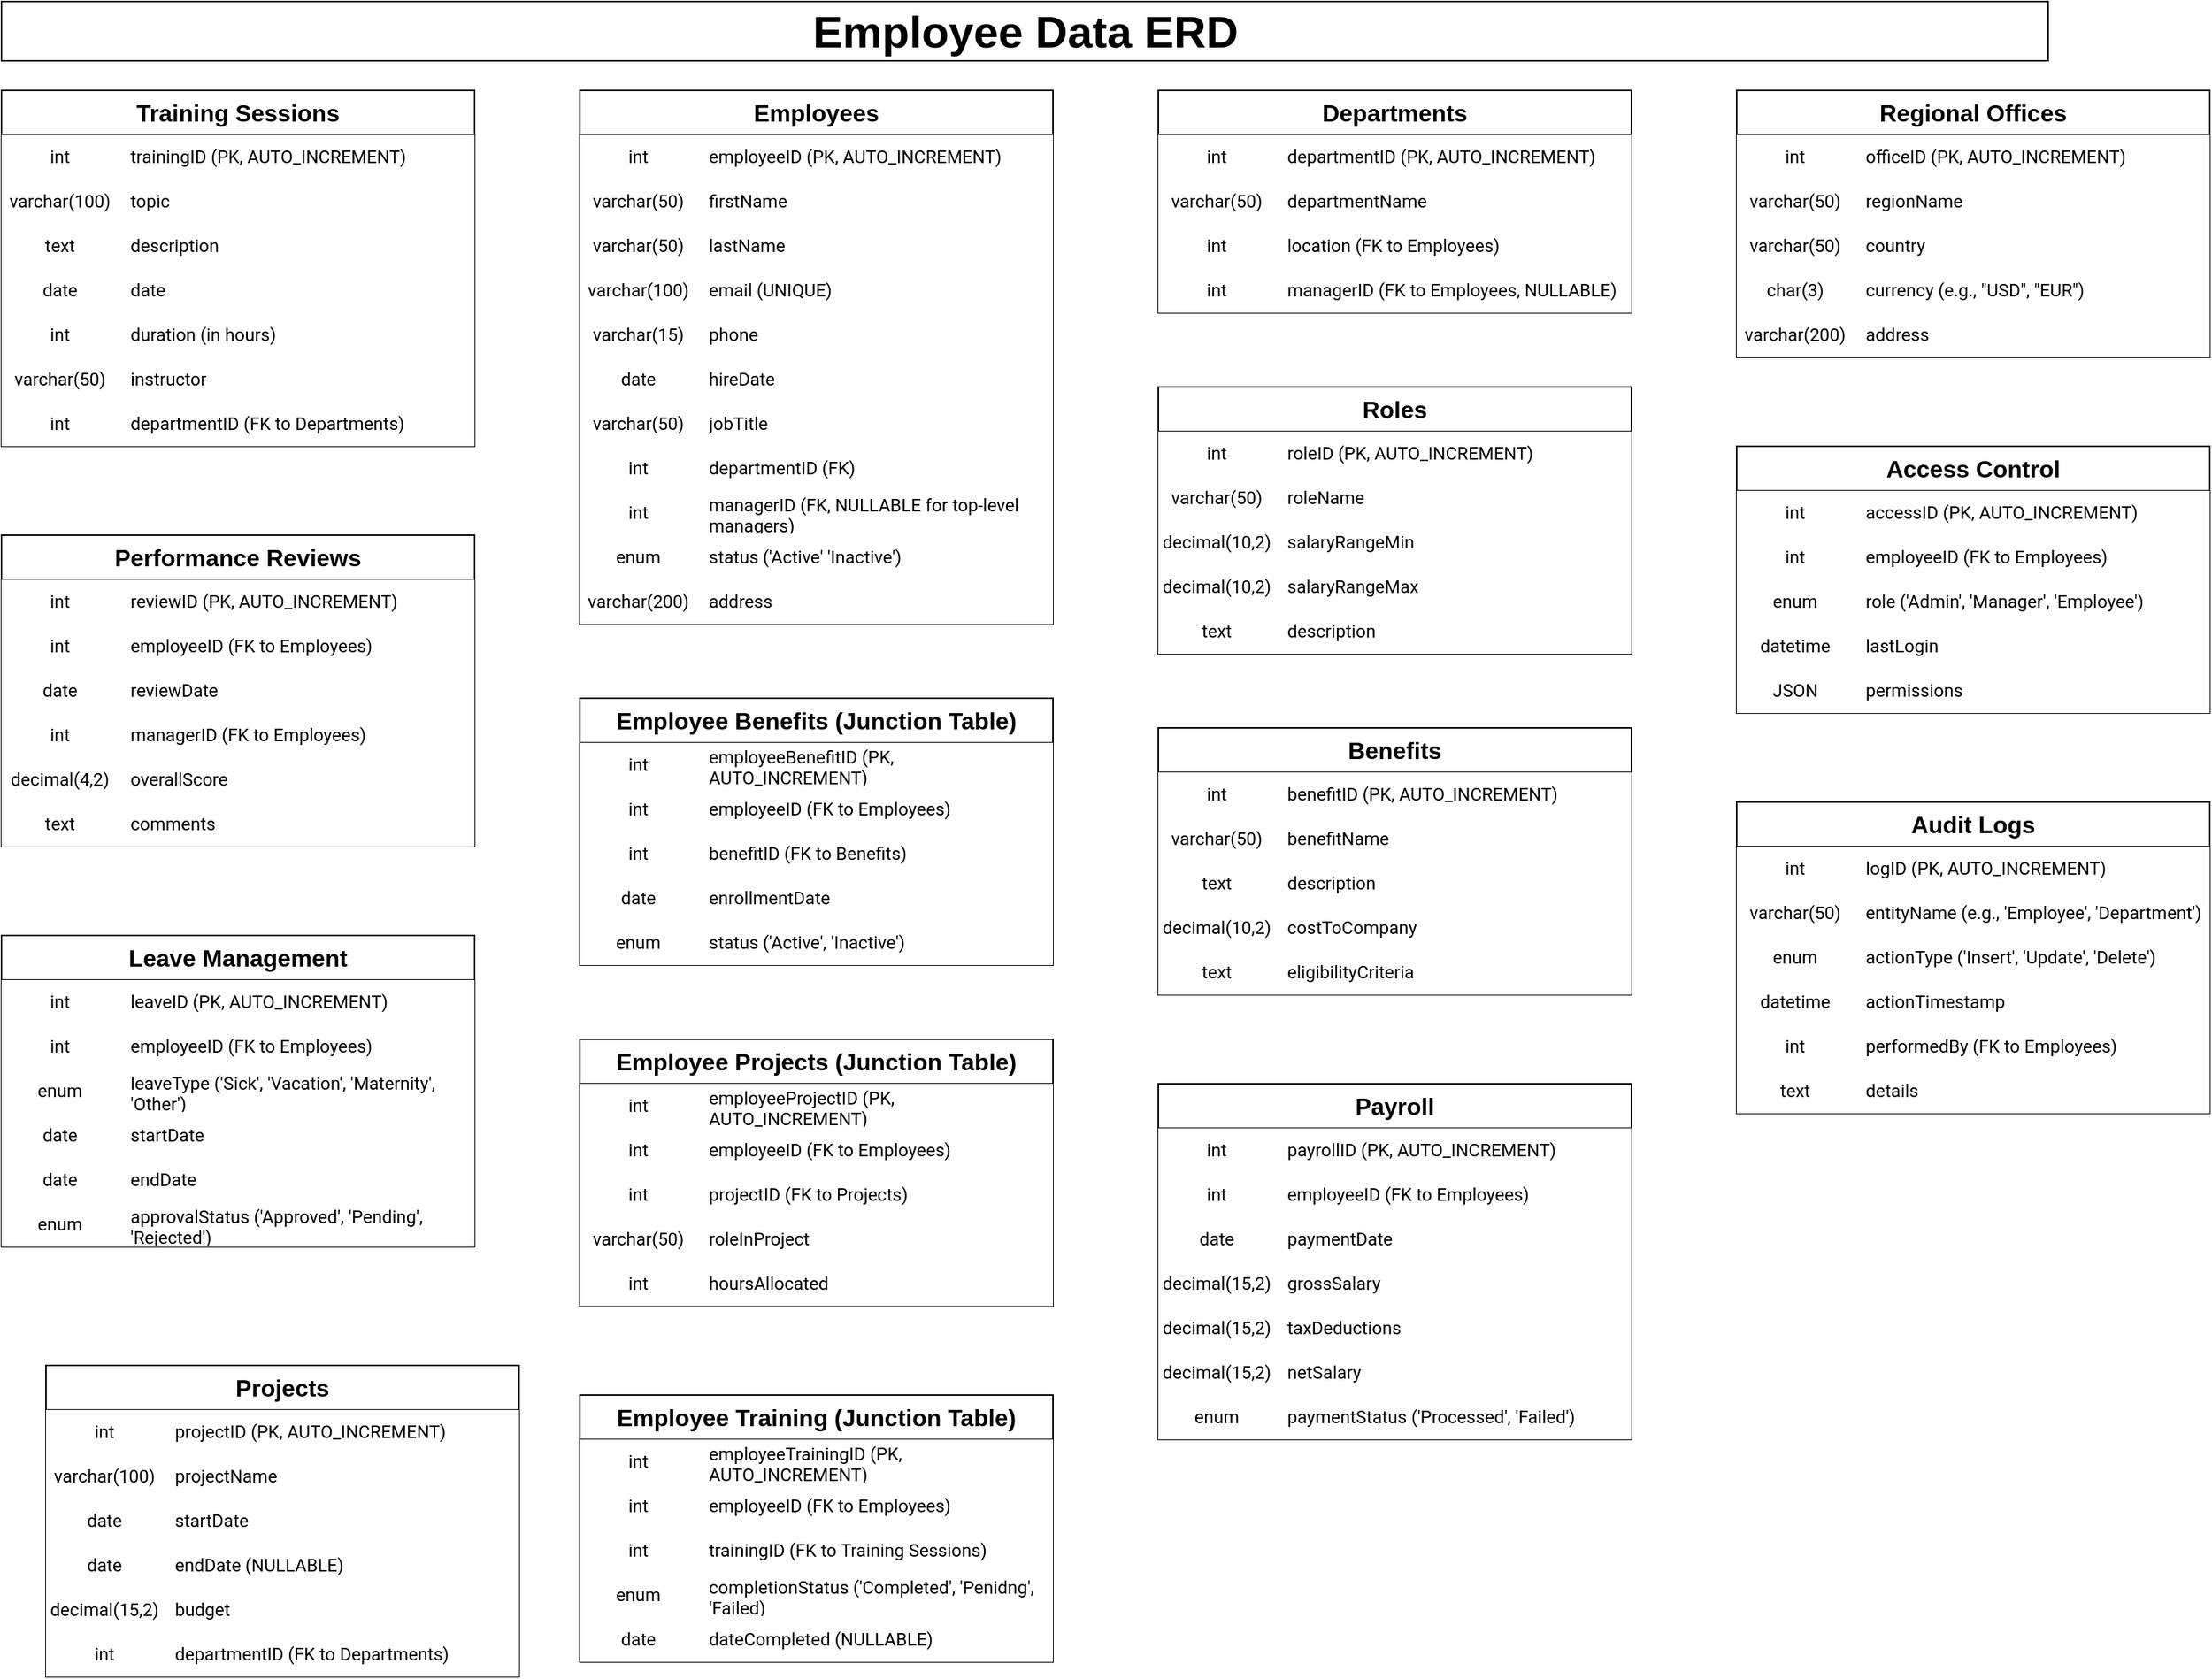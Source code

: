 <mxfile version="24.9.2">
  <diagram id="C5RBs43oDa-KdzZeNtuy" name="Page-1">
    <mxGraphModel dx="1759" dy="1016" grid="1" gridSize="10" guides="1" tooltips="1" connect="1" arrows="1" fold="1" page="1" pageScale="1" pageWidth="1400" pageHeight="1400" background="#ffffff" math="0" shadow="0">
      <root>
        <mxCell id="WIyWlLk6GJQsqaUBKTNV-0" />
        <mxCell id="WIyWlLk6GJQsqaUBKTNV-1" parent="WIyWlLk6GJQsqaUBKTNV-0" />
        <mxCell id="Qf7x0E1dqHhBOgiYK0y1-11" value="Employee Data ERD" style="text;html=1;fontSize=30;fontStyle=1;verticalAlign=middle;align=center;fillColor=default;strokeColor=default;labelBackgroundColor=default;" vertex="1" parent="WIyWlLk6GJQsqaUBKTNV-1">
          <mxGeometry x="10" y="40" width="1380" height="40" as="geometry" />
        </mxCell>
        <mxCell id="Qf7x0E1dqHhBOgiYK0y1-34" value="Employees" style="shape=table;startSize=30;container=1;collapsible=0;childLayout=tableLayout;fixedRows=1;rowLines=0;fontStyle=1;strokeColor=default;fontSize=16;points=[[0,0,0,0,0],[0,0.25,0,0,0],[0,0.5,0,0,0],[0,0.75,0,0,0],[0,1,0,0,0],[0.25,0,0,0,0],[0.25,1,0,0,0],[0.5,0,0,0,0],[0.5,1,0,0,0],[0.75,0,0,0,0],[0.75,1,0,0,0],[1,0,0,0,0],[1,0.25,0,0,0],[1,0.5,0,0,0],[1,0.75,0,0,0],[1,1,0,0,0]];labelBackgroundColor=default;whiteSpace=wrap;" vertex="1" parent="WIyWlLk6GJQsqaUBKTNV-1">
          <mxGeometry x="400" y="100" width="319" height="360" as="geometry" />
        </mxCell>
        <mxCell id="Qf7x0E1dqHhBOgiYK0y1-35" value="" style="shape=tableRow;horizontal=0;startSize=0;swimlaneHead=0;swimlaneBody=0;top=0;left=0;bottom=0;right=0;collapsible=0;dropTarget=0;fillColor=none;points=[[0,0.5],[1,0.5]];portConstraint=eastwest;strokeColor=inherit;fontSize=16;labelBackgroundColor=default;whiteSpace=wrap;" vertex="1" parent="Qf7x0E1dqHhBOgiYK0y1-34">
          <mxGeometry y="30" width="319" height="30" as="geometry" />
        </mxCell>
        <mxCell id="Qf7x0E1dqHhBOgiYK0y1-36" value="int" style="shape=partialRectangle;html=1;connectable=0;fillColor=default;top=0;left=0;bottom=0;right=0;overflow=hidden;pointerEvents=1;strokeColor=default;fontSize=12;labelBackgroundColor=default;gradientColor=none;perimeterSpacing=0;shadow=0;gradientDirection=north;labelBorderColor=none;fontFamily=Roboto;fontSource=https%3A%2F%2Ffonts.googleapis.com%2Fcss%3Ffamily%3DRoboto;whiteSpace=wrap;" vertex="1" parent="Qf7x0E1dqHhBOgiYK0y1-35">
          <mxGeometry width="79" height="30" as="geometry">
            <mxRectangle width="79" height="30" as="alternateBounds" />
          </mxGeometry>
        </mxCell>
        <mxCell id="Qf7x0E1dqHhBOgiYK0y1-37" value="employeeID (PK, AUTO_INCREMENT)" style="shape=partialRectangle;html=1;connectable=0;fillColor=default;top=0;left=0;bottom=0;right=0;align=left;spacingLeft=6;overflow=hidden;strokeColor=default;fontSize=12;labelBackgroundColor=default;gradientColor=none;perimeterSpacing=0;shadow=0;gradientDirection=north;labelBorderColor=none;fontFamily=Roboto;fontSource=https%3A%2F%2Ffonts.googleapis.com%2Fcss%3Ffamily%3DRoboto;whiteSpace=wrap;" vertex="1" parent="Qf7x0E1dqHhBOgiYK0y1-35">
          <mxGeometry x="79" width="240" height="30" as="geometry">
            <mxRectangle width="240" height="30" as="alternateBounds" />
          </mxGeometry>
        </mxCell>
        <mxCell id="Qf7x0E1dqHhBOgiYK0y1-38" value="" style="shape=tableRow;horizontal=0;startSize=0;swimlaneHead=0;swimlaneBody=0;top=0;left=0;bottom=0;right=0;collapsible=0;dropTarget=0;fillColor=none;points=[[0,0.5],[1,0.5]];portConstraint=eastwest;strokeColor=inherit;fontSize=16;labelBackgroundColor=default;whiteSpace=wrap;" vertex="1" parent="Qf7x0E1dqHhBOgiYK0y1-34">
          <mxGeometry y="60" width="319" height="30" as="geometry" />
        </mxCell>
        <mxCell id="Qf7x0E1dqHhBOgiYK0y1-39" value="varchar(50)" style="shape=partialRectangle;html=1;connectable=0;fillColor=default;top=0;left=0;bottom=0;right=0;overflow=hidden;strokeColor=default;fontSize=12;labelBackgroundColor=default;gradientColor=none;perimeterSpacing=0;shadow=0;gradientDirection=north;labelBorderColor=none;fontFamily=Roboto;fontSource=https%3A%2F%2Ffonts.googleapis.com%2Fcss%3Ffamily%3DRoboto;whiteSpace=wrap;" vertex="1" parent="Qf7x0E1dqHhBOgiYK0y1-38">
          <mxGeometry width="79" height="30" as="geometry">
            <mxRectangle width="79" height="30" as="alternateBounds" />
          </mxGeometry>
        </mxCell>
        <mxCell id="Qf7x0E1dqHhBOgiYK0y1-40" value="firstName" style="shape=partialRectangle;html=1;connectable=0;fillColor=default;top=0;left=0;bottom=0;right=0;align=left;spacingLeft=6;overflow=hidden;strokeColor=default;fontSize=12;labelBackgroundColor=default;gradientColor=none;perimeterSpacing=0;shadow=0;gradientDirection=north;labelBorderColor=none;fontFamily=Roboto;fontSource=https%3A%2F%2Ffonts.googleapis.com%2Fcss%3Ffamily%3DRoboto;whiteSpace=wrap;" vertex="1" parent="Qf7x0E1dqHhBOgiYK0y1-38">
          <mxGeometry x="79" width="240" height="30" as="geometry">
            <mxRectangle width="240" height="30" as="alternateBounds" />
          </mxGeometry>
        </mxCell>
        <mxCell id="Qf7x0E1dqHhBOgiYK0y1-41" value="" style="shape=tableRow;horizontal=0;startSize=0;swimlaneHead=0;swimlaneBody=0;top=0;left=0;bottom=0;right=0;collapsible=0;dropTarget=0;fillColor=none;points=[[0,0.5],[1,0.5]];portConstraint=eastwest;strokeColor=inherit;fontSize=16;labelBackgroundColor=default;whiteSpace=wrap;" vertex="1" parent="Qf7x0E1dqHhBOgiYK0y1-34">
          <mxGeometry y="90" width="319" height="30" as="geometry" />
        </mxCell>
        <mxCell id="Qf7x0E1dqHhBOgiYK0y1-42" value="varchar(50)" style="shape=partialRectangle;html=1;connectable=0;fillColor=default;top=0;left=0;bottom=0;right=0;overflow=hidden;strokeColor=default;fontSize=12;labelBackgroundColor=default;gradientColor=none;perimeterSpacing=0;shadow=0;gradientDirection=north;labelBorderColor=none;fontFamily=Roboto;fontSource=https%3A%2F%2Ffonts.googleapis.com%2Fcss%3Ffamily%3DRoboto;whiteSpace=wrap;" vertex="1" parent="Qf7x0E1dqHhBOgiYK0y1-41">
          <mxGeometry width="79" height="30" as="geometry">
            <mxRectangle width="79" height="30" as="alternateBounds" />
          </mxGeometry>
        </mxCell>
        <mxCell id="Qf7x0E1dqHhBOgiYK0y1-43" value="lastName" style="shape=partialRectangle;html=1;connectable=0;fillColor=default;top=0;left=0;bottom=0;right=0;align=left;spacingLeft=6;overflow=hidden;strokeColor=default;fontSize=12;labelBackgroundColor=default;gradientColor=none;perimeterSpacing=0;shadow=0;gradientDirection=north;labelBorderColor=none;fontFamily=Roboto;fontSource=https%3A%2F%2Ffonts.googleapis.com%2Fcss%3Ffamily%3DRoboto;whiteSpace=wrap;" vertex="1" parent="Qf7x0E1dqHhBOgiYK0y1-41">
          <mxGeometry x="79" width="240" height="30" as="geometry">
            <mxRectangle width="240" height="30" as="alternateBounds" />
          </mxGeometry>
        </mxCell>
        <mxCell id="Qf7x0E1dqHhBOgiYK0y1-44" value="" style="shape=tableRow;horizontal=0;startSize=0;swimlaneHead=0;swimlaneBody=0;top=0;left=0;bottom=0;right=0;collapsible=0;dropTarget=0;fillColor=none;points=[[0,0.5],[1,0.5]];portConstraint=eastwest;strokeColor=inherit;fontSize=16;labelBackgroundColor=default;whiteSpace=wrap;" vertex="1" parent="Qf7x0E1dqHhBOgiYK0y1-34">
          <mxGeometry y="120" width="319" height="30" as="geometry" />
        </mxCell>
        <mxCell id="Qf7x0E1dqHhBOgiYK0y1-45" value="varchar(100)" style="shape=partialRectangle;html=1;connectable=0;fillColor=default;top=0;left=0;bottom=0;right=0;overflow=hidden;strokeColor=default;fontSize=12;labelBackgroundColor=default;gradientColor=none;perimeterSpacing=0;shadow=0;gradientDirection=north;labelBorderColor=none;fontFamily=Roboto;fontSource=https%3A%2F%2Ffonts.googleapis.com%2Fcss%3Ffamily%3DRoboto;whiteSpace=wrap;" vertex="1" parent="Qf7x0E1dqHhBOgiYK0y1-44">
          <mxGeometry width="79" height="30" as="geometry">
            <mxRectangle width="79" height="30" as="alternateBounds" />
          </mxGeometry>
        </mxCell>
        <mxCell id="Qf7x0E1dqHhBOgiYK0y1-46" value="email (UNIQUE)" style="shape=partialRectangle;html=1;connectable=0;fillColor=default;top=0;left=0;bottom=0;right=0;align=left;spacingLeft=6;overflow=hidden;strokeColor=default;fontSize=12;labelBackgroundColor=default;gradientColor=none;perimeterSpacing=0;shadow=0;gradientDirection=north;labelBorderColor=none;fontFamily=Roboto;fontSource=https%3A%2F%2Ffonts.googleapis.com%2Fcss%3Ffamily%3DRoboto;whiteSpace=wrap;" vertex="1" parent="Qf7x0E1dqHhBOgiYK0y1-44">
          <mxGeometry x="79" width="240" height="30" as="geometry">
            <mxRectangle width="240" height="30" as="alternateBounds" />
          </mxGeometry>
        </mxCell>
        <mxCell id="Qf7x0E1dqHhBOgiYK0y1-47" value="" style="shape=tableRow;horizontal=0;startSize=0;swimlaneHead=0;swimlaneBody=0;top=0;left=0;bottom=0;right=0;collapsible=0;dropTarget=0;fillColor=none;points=[[0,0.5],[1,0.5]];portConstraint=eastwest;strokeColor=inherit;fontSize=16;labelBackgroundColor=default;whiteSpace=wrap;" vertex="1" parent="Qf7x0E1dqHhBOgiYK0y1-34">
          <mxGeometry y="150" width="319" height="30" as="geometry" />
        </mxCell>
        <mxCell id="Qf7x0E1dqHhBOgiYK0y1-48" value="varchar(15)" style="shape=partialRectangle;html=1;connectable=0;fillColor=default;top=0;left=0;bottom=0;right=0;overflow=hidden;strokeColor=default;fontSize=12;labelBackgroundColor=default;gradientColor=none;perimeterSpacing=0;shadow=0;gradientDirection=north;labelBorderColor=none;fontFamily=Roboto;fontSource=https%3A%2F%2Ffonts.googleapis.com%2Fcss%3Ffamily%3DRoboto;whiteSpace=wrap;" vertex="1" parent="Qf7x0E1dqHhBOgiYK0y1-47">
          <mxGeometry width="79" height="30" as="geometry">
            <mxRectangle width="79" height="30" as="alternateBounds" />
          </mxGeometry>
        </mxCell>
        <mxCell id="Qf7x0E1dqHhBOgiYK0y1-49" value="phone" style="shape=partialRectangle;html=1;connectable=0;fillColor=default;top=0;left=0;bottom=0;right=0;align=left;spacingLeft=6;overflow=hidden;strokeColor=default;fontSize=12;labelBackgroundColor=default;gradientColor=none;perimeterSpacing=0;shadow=0;gradientDirection=north;labelBorderColor=none;fontFamily=Roboto;fontSource=https%3A%2F%2Ffonts.googleapis.com%2Fcss%3Ffamily%3DRoboto;whiteSpace=wrap;" vertex="1" parent="Qf7x0E1dqHhBOgiYK0y1-47">
          <mxGeometry x="79" width="240" height="30" as="geometry">
            <mxRectangle width="240" height="30" as="alternateBounds" />
          </mxGeometry>
        </mxCell>
        <mxCell id="Qf7x0E1dqHhBOgiYK0y1-50" value="" style="shape=tableRow;horizontal=0;startSize=0;swimlaneHead=0;swimlaneBody=0;top=0;left=0;bottom=0;right=0;collapsible=0;dropTarget=0;fillColor=none;points=[[0,0.5],[1,0.5]];portConstraint=eastwest;strokeColor=inherit;fontSize=16;labelBackgroundColor=default;whiteSpace=wrap;" vertex="1" parent="Qf7x0E1dqHhBOgiYK0y1-34">
          <mxGeometry y="180" width="319" height="30" as="geometry" />
        </mxCell>
        <mxCell id="Qf7x0E1dqHhBOgiYK0y1-51" value="date" style="shape=partialRectangle;html=1;connectable=0;fillColor=default;top=0;left=0;bottom=0;right=0;overflow=hidden;strokeColor=default;fontSize=12;labelBackgroundColor=default;gradientColor=none;perimeterSpacing=0;shadow=0;gradientDirection=north;labelBorderColor=none;fontFamily=Roboto;fontSource=https%3A%2F%2Ffonts.googleapis.com%2Fcss%3Ffamily%3DRoboto;whiteSpace=wrap;" vertex="1" parent="Qf7x0E1dqHhBOgiYK0y1-50">
          <mxGeometry width="79" height="30" as="geometry">
            <mxRectangle width="79" height="30" as="alternateBounds" />
          </mxGeometry>
        </mxCell>
        <mxCell id="Qf7x0E1dqHhBOgiYK0y1-52" value="hireDate" style="shape=partialRectangle;html=1;connectable=0;fillColor=default;top=0;left=0;bottom=0;right=0;align=left;spacingLeft=6;overflow=hidden;strokeColor=default;fontSize=12;labelBackgroundColor=default;gradientColor=none;perimeterSpacing=0;shadow=0;gradientDirection=north;labelBorderColor=none;fontFamily=Roboto;fontSource=https%3A%2F%2Ffonts.googleapis.com%2Fcss%3Ffamily%3DRoboto;whiteSpace=wrap;" vertex="1" parent="Qf7x0E1dqHhBOgiYK0y1-50">
          <mxGeometry x="79" width="240" height="30" as="geometry">
            <mxRectangle width="240" height="30" as="alternateBounds" />
          </mxGeometry>
        </mxCell>
        <mxCell id="Qf7x0E1dqHhBOgiYK0y1-53" value="" style="shape=tableRow;horizontal=0;startSize=0;swimlaneHead=0;swimlaneBody=0;top=0;left=0;bottom=0;right=0;collapsible=0;dropTarget=0;fillColor=none;points=[[0,0.5],[1,0.5]];portConstraint=eastwest;strokeColor=inherit;fontSize=16;labelBackgroundColor=default;whiteSpace=wrap;" vertex="1" parent="Qf7x0E1dqHhBOgiYK0y1-34">
          <mxGeometry y="210" width="319" height="30" as="geometry" />
        </mxCell>
        <mxCell id="Qf7x0E1dqHhBOgiYK0y1-54" value="varchar(50)" style="shape=partialRectangle;html=1;connectable=0;fillColor=default;top=0;left=0;bottom=0;right=0;overflow=hidden;strokeColor=default;fontSize=12;labelBackgroundColor=default;gradientColor=none;perimeterSpacing=0;shadow=0;gradientDirection=north;labelBorderColor=none;fontFamily=Roboto;fontSource=https%3A%2F%2Ffonts.googleapis.com%2Fcss%3Ffamily%3DRoboto;whiteSpace=wrap;" vertex="1" parent="Qf7x0E1dqHhBOgiYK0y1-53">
          <mxGeometry width="79" height="30" as="geometry">
            <mxRectangle width="79" height="30" as="alternateBounds" />
          </mxGeometry>
        </mxCell>
        <mxCell id="Qf7x0E1dqHhBOgiYK0y1-55" value="jobTitle" style="shape=partialRectangle;html=1;connectable=0;fillColor=default;top=0;left=0;bottom=0;right=0;align=left;spacingLeft=6;overflow=hidden;strokeColor=default;fontSize=12;labelBackgroundColor=default;gradientColor=none;perimeterSpacing=0;shadow=0;gradientDirection=north;labelBorderColor=none;fontFamily=Roboto;fontSource=https%3A%2F%2Ffonts.googleapis.com%2Fcss%3Ffamily%3DRoboto;whiteSpace=wrap;" vertex="1" parent="Qf7x0E1dqHhBOgiYK0y1-53">
          <mxGeometry x="79" width="240" height="30" as="geometry">
            <mxRectangle width="240" height="30" as="alternateBounds" />
          </mxGeometry>
        </mxCell>
        <mxCell id="Qf7x0E1dqHhBOgiYK0y1-206" value="" style="shape=tableRow;horizontal=0;startSize=0;swimlaneHead=0;swimlaneBody=0;top=0;left=0;bottom=0;right=0;collapsible=0;dropTarget=0;fillColor=none;points=[[0,0.5],[1,0.5]];portConstraint=eastwest;strokeColor=inherit;fontSize=16;labelBackgroundColor=default;whiteSpace=wrap;" vertex="1" parent="Qf7x0E1dqHhBOgiYK0y1-34">
          <mxGeometry y="240" width="319" height="30" as="geometry" />
        </mxCell>
        <mxCell id="Qf7x0E1dqHhBOgiYK0y1-207" value="int" style="shape=partialRectangle;html=1;connectable=0;fillColor=default;top=0;left=0;bottom=0;right=0;overflow=hidden;pointerEvents=1;strokeColor=default;fontSize=12;labelBackgroundColor=default;gradientColor=none;perimeterSpacing=0;shadow=0;gradientDirection=north;labelBorderColor=none;fontFamily=Roboto;fontSource=https%3A%2F%2Ffonts.googleapis.com%2Fcss%3Ffamily%3DRoboto;whiteSpace=wrap;" vertex="1" parent="Qf7x0E1dqHhBOgiYK0y1-206">
          <mxGeometry width="79" height="30" as="geometry">
            <mxRectangle width="79" height="30" as="alternateBounds" />
          </mxGeometry>
        </mxCell>
        <mxCell id="Qf7x0E1dqHhBOgiYK0y1-208" value="departmentID (FK)" style="shape=partialRectangle;html=1;connectable=0;fillColor=default;top=0;left=0;bottom=0;right=0;align=left;spacingLeft=6;overflow=hidden;strokeColor=default;fontSize=12;labelBackgroundColor=default;gradientColor=none;perimeterSpacing=0;shadow=0;gradientDirection=north;labelBorderColor=none;fontFamily=Roboto;fontSource=https%3A%2F%2Ffonts.googleapis.com%2Fcss%3Ffamily%3DRoboto;whiteSpace=wrap;" vertex="1" parent="Qf7x0E1dqHhBOgiYK0y1-206">
          <mxGeometry x="79" width="240" height="30" as="geometry">
            <mxRectangle width="240" height="30" as="alternateBounds" />
          </mxGeometry>
        </mxCell>
        <mxCell id="Qf7x0E1dqHhBOgiYK0y1-209" value="" style="shape=tableRow;horizontal=0;startSize=0;swimlaneHead=0;swimlaneBody=0;top=0;left=0;bottom=0;right=0;collapsible=0;dropTarget=0;fillColor=none;points=[[0,0.5],[1,0.5]];portConstraint=eastwest;strokeColor=inherit;fontSize=16;labelBackgroundColor=default;whiteSpace=wrap;" vertex="1" parent="Qf7x0E1dqHhBOgiYK0y1-34">
          <mxGeometry y="270" width="319" height="30" as="geometry" />
        </mxCell>
        <mxCell id="Qf7x0E1dqHhBOgiYK0y1-210" value="int" style="shape=partialRectangle;html=1;connectable=0;fillColor=default;top=0;left=0;bottom=0;right=0;overflow=hidden;strokeColor=default;fontSize=12;labelBackgroundColor=default;gradientColor=none;perimeterSpacing=0;shadow=0;gradientDirection=north;labelBorderColor=none;fontFamily=Roboto;fontSource=https%3A%2F%2Ffonts.googleapis.com%2Fcss%3Ffamily%3DRoboto;whiteSpace=wrap;" vertex="1" parent="Qf7x0E1dqHhBOgiYK0y1-209">
          <mxGeometry width="79" height="30" as="geometry">
            <mxRectangle width="79" height="30" as="alternateBounds" />
          </mxGeometry>
        </mxCell>
        <mxCell id="Qf7x0E1dqHhBOgiYK0y1-211" value="managerID (FK, NULLABLE for top-level managers)" style="shape=partialRectangle;html=1;connectable=0;fillColor=default;top=0;left=0;bottom=0;right=0;align=left;spacingLeft=6;overflow=hidden;strokeColor=default;fontSize=12;labelBackgroundColor=default;gradientColor=none;perimeterSpacing=0;shadow=0;gradientDirection=north;labelBorderColor=none;fontFamily=Roboto;fontSource=https%3A%2F%2Ffonts.googleapis.com%2Fcss%3Ffamily%3DRoboto;whiteSpace=wrap;" vertex="1" parent="Qf7x0E1dqHhBOgiYK0y1-209">
          <mxGeometry x="79" width="240" height="30" as="geometry">
            <mxRectangle width="240" height="30" as="alternateBounds" />
          </mxGeometry>
        </mxCell>
        <mxCell id="Qf7x0E1dqHhBOgiYK0y1-212" value="" style="shape=tableRow;horizontal=0;startSize=0;swimlaneHead=0;swimlaneBody=0;top=0;left=0;bottom=0;right=0;collapsible=0;dropTarget=0;fillColor=none;points=[[0,0.5],[1,0.5]];portConstraint=eastwest;strokeColor=inherit;fontSize=16;labelBackgroundColor=default;whiteSpace=wrap;" vertex="1" parent="Qf7x0E1dqHhBOgiYK0y1-34">
          <mxGeometry y="300" width="319" height="30" as="geometry" />
        </mxCell>
        <mxCell id="Qf7x0E1dqHhBOgiYK0y1-213" value="enum" style="shape=partialRectangle;html=1;connectable=0;fillColor=default;top=0;left=0;bottom=0;right=0;overflow=hidden;strokeColor=default;fontSize=12;labelBackgroundColor=default;gradientColor=none;perimeterSpacing=0;shadow=0;gradientDirection=north;labelBorderColor=none;fontFamily=Roboto;fontSource=https%3A%2F%2Ffonts.googleapis.com%2Fcss%3Ffamily%3DRoboto;whiteSpace=wrap;" vertex="1" parent="Qf7x0E1dqHhBOgiYK0y1-212">
          <mxGeometry width="79" height="30" as="geometry">
            <mxRectangle width="79" height="30" as="alternateBounds" />
          </mxGeometry>
        </mxCell>
        <mxCell id="Qf7x0E1dqHhBOgiYK0y1-214" value="status (&#39;Active&#39; &#39;Inactive&#39;)" style="shape=partialRectangle;html=1;connectable=0;fillColor=default;top=0;left=0;bottom=0;right=0;align=left;spacingLeft=6;overflow=hidden;strokeColor=default;fontSize=12;labelBackgroundColor=default;gradientColor=none;perimeterSpacing=0;shadow=0;gradientDirection=north;labelBorderColor=none;fontFamily=Roboto;fontSource=https%3A%2F%2Ffonts.googleapis.com%2Fcss%3Ffamily%3DRoboto;whiteSpace=wrap;" vertex="1" parent="Qf7x0E1dqHhBOgiYK0y1-212">
          <mxGeometry x="79" width="240" height="30" as="geometry">
            <mxRectangle width="240" height="30" as="alternateBounds" />
          </mxGeometry>
        </mxCell>
        <mxCell id="Qf7x0E1dqHhBOgiYK0y1-215" value="" style="shape=tableRow;horizontal=0;startSize=0;swimlaneHead=0;swimlaneBody=0;top=0;left=0;bottom=0;right=0;collapsible=0;dropTarget=0;fillColor=none;points=[[0,0.5],[1,0.5]];portConstraint=eastwest;strokeColor=inherit;fontSize=16;labelBackgroundColor=default;whiteSpace=wrap;" vertex="1" parent="Qf7x0E1dqHhBOgiYK0y1-34">
          <mxGeometry y="330" width="319" height="30" as="geometry" />
        </mxCell>
        <mxCell id="Qf7x0E1dqHhBOgiYK0y1-216" value="varchar(200)" style="shape=partialRectangle;html=1;connectable=0;fillColor=default;top=0;left=0;bottom=0;right=0;overflow=hidden;strokeColor=default;fontSize=12;labelBackgroundColor=default;gradientColor=none;perimeterSpacing=0;shadow=0;gradientDirection=north;labelBorderColor=none;fontFamily=Roboto;fontSource=https%3A%2F%2Ffonts.googleapis.com%2Fcss%3Ffamily%3DRoboto;whiteSpace=wrap;" vertex="1" parent="Qf7x0E1dqHhBOgiYK0y1-215">
          <mxGeometry width="79" height="30" as="geometry">
            <mxRectangle width="79" height="30" as="alternateBounds" />
          </mxGeometry>
        </mxCell>
        <mxCell id="Qf7x0E1dqHhBOgiYK0y1-217" value="address" style="shape=partialRectangle;html=1;connectable=0;fillColor=default;top=0;left=0;bottom=0;right=0;align=left;spacingLeft=6;overflow=hidden;strokeColor=default;fontSize=12;labelBackgroundColor=default;gradientColor=none;perimeterSpacing=0;shadow=0;gradientDirection=north;labelBorderColor=none;fontFamily=Roboto;fontSource=https%3A%2F%2Ffonts.googleapis.com%2Fcss%3Ffamily%3DRoboto;whiteSpace=wrap;" vertex="1" parent="Qf7x0E1dqHhBOgiYK0y1-215">
          <mxGeometry x="79" width="240" height="30" as="geometry">
            <mxRectangle width="240" height="30" as="alternateBounds" />
          </mxGeometry>
        </mxCell>
        <mxCell id="Qf7x0E1dqHhBOgiYK0y1-227" value="Departments" style="shape=table;startSize=30;container=1;collapsible=0;childLayout=tableLayout;fixedRows=1;rowLines=0;fontStyle=1;strokeColor=default;fontSize=16;points=[[0,0,0,0,0],[0,0.25,0,0,0],[0,0.5,0,0,0],[0,0.75,0,0,0],[0,1,0,0,0],[0.25,0,0,0,0],[0.25,1,0,0,0],[0.5,0,0,0,0],[0.5,1,0,0,0],[0.75,0,0,0,0],[0.75,1,0,0,0],[1,0,0,0,0],[1,0.25,0,0,0],[1,0.5,0,0,0],[1,0.75,0,0,0],[1,1,0,0,0]];labelBackgroundColor=default;whiteSpace=wrap;" vertex="1" parent="WIyWlLk6GJQsqaUBKTNV-1">
          <mxGeometry x="790" y="100" width="319" height="150" as="geometry" />
        </mxCell>
        <mxCell id="Qf7x0E1dqHhBOgiYK0y1-228" value="" style="shape=tableRow;horizontal=0;startSize=0;swimlaneHead=0;swimlaneBody=0;top=0;left=0;bottom=0;right=0;collapsible=0;dropTarget=0;fillColor=none;points=[[0,0.5],[1,0.5]];portConstraint=eastwest;strokeColor=inherit;fontSize=16;labelBackgroundColor=default;whiteSpace=wrap;" vertex="1" parent="Qf7x0E1dqHhBOgiYK0y1-227">
          <mxGeometry y="30" width="319" height="30" as="geometry" />
        </mxCell>
        <mxCell id="Qf7x0E1dqHhBOgiYK0y1-229" value="int" style="shape=partialRectangle;html=1;connectable=0;fillColor=default;top=0;left=0;bottom=0;right=0;overflow=hidden;pointerEvents=1;strokeColor=default;fontSize=12;labelBackgroundColor=default;gradientColor=none;perimeterSpacing=0;shadow=0;gradientDirection=north;labelBorderColor=none;fontFamily=Roboto;fontSource=https%3A%2F%2Ffonts.googleapis.com%2Fcss%3Ffamily%3DRoboto;whiteSpace=wrap;" vertex="1" parent="Qf7x0E1dqHhBOgiYK0y1-228">
          <mxGeometry width="79" height="30" as="geometry">
            <mxRectangle width="79" height="30" as="alternateBounds" />
          </mxGeometry>
        </mxCell>
        <mxCell id="Qf7x0E1dqHhBOgiYK0y1-230" value="departmentID (PK, AUTO_INCREMENT)" style="shape=partialRectangle;html=1;connectable=0;fillColor=default;top=0;left=0;bottom=0;right=0;align=left;spacingLeft=6;overflow=hidden;strokeColor=default;fontSize=12;labelBackgroundColor=default;gradientColor=none;perimeterSpacing=0;shadow=0;gradientDirection=north;labelBorderColor=none;fontFamily=Roboto;fontSource=https%3A%2F%2Ffonts.googleapis.com%2Fcss%3Ffamily%3DRoboto;whiteSpace=wrap;" vertex="1" parent="Qf7x0E1dqHhBOgiYK0y1-228">
          <mxGeometry x="79" width="240" height="30" as="geometry">
            <mxRectangle width="240" height="30" as="alternateBounds" />
          </mxGeometry>
        </mxCell>
        <mxCell id="Qf7x0E1dqHhBOgiYK0y1-231" value="" style="shape=tableRow;horizontal=0;startSize=0;swimlaneHead=0;swimlaneBody=0;top=0;left=0;bottom=0;right=0;collapsible=0;dropTarget=0;fillColor=none;points=[[0,0.5],[1,0.5]];portConstraint=eastwest;strokeColor=inherit;fontSize=16;labelBackgroundColor=default;whiteSpace=wrap;" vertex="1" parent="Qf7x0E1dqHhBOgiYK0y1-227">
          <mxGeometry y="60" width="319" height="30" as="geometry" />
        </mxCell>
        <mxCell id="Qf7x0E1dqHhBOgiYK0y1-232" value="varchar(50)" style="shape=partialRectangle;html=1;connectable=0;fillColor=default;top=0;left=0;bottom=0;right=0;overflow=hidden;strokeColor=default;fontSize=12;labelBackgroundColor=default;gradientColor=none;perimeterSpacing=0;shadow=0;gradientDirection=north;labelBorderColor=none;fontFamily=Roboto;fontSource=https%3A%2F%2Ffonts.googleapis.com%2Fcss%3Ffamily%3DRoboto;whiteSpace=wrap;" vertex="1" parent="Qf7x0E1dqHhBOgiYK0y1-231">
          <mxGeometry width="79" height="30" as="geometry">
            <mxRectangle width="79" height="30" as="alternateBounds" />
          </mxGeometry>
        </mxCell>
        <mxCell id="Qf7x0E1dqHhBOgiYK0y1-233" value="departmentName" style="shape=partialRectangle;html=1;connectable=0;fillColor=default;top=0;left=0;bottom=0;right=0;align=left;spacingLeft=6;overflow=hidden;strokeColor=default;fontSize=12;labelBackgroundColor=default;gradientColor=none;perimeterSpacing=0;shadow=0;gradientDirection=north;labelBorderColor=none;fontFamily=Roboto;fontSource=https%3A%2F%2Ffonts.googleapis.com%2Fcss%3Ffamily%3DRoboto;whiteSpace=wrap;" vertex="1" parent="Qf7x0E1dqHhBOgiYK0y1-231">
          <mxGeometry x="79" width="240" height="30" as="geometry">
            <mxRectangle width="240" height="30" as="alternateBounds" />
          </mxGeometry>
        </mxCell>
        <mxCell id="Qf7x0E1dqHhBOgiYK0y1-234" value="" style="shape=tableRow;horizontal=0;startSize=0;swimlaneHead=0;swimlaneBody=0;top=0;left=0;bottom=0;right=0;collapsible=0;dropTarget=0;fillColor=none;points=[[0,0.5],[1,0.5]];portConstraint=eastwest;strokeColor=inherit;fontSize=16;labelBackgroundColor=default;whiteSpace=wrap;" vertex="1" parent="Qf7x0E1dqHhBOgiYK0y1-227">
          <mxGeometry y="90" width="319" height="30" as="geometry" />
        </mxCell>
        <mxCell id="Qf7x0E1dqHhBOgiYK0y1-235" value="int" style="shape=partialRectangle;html=1;connectable=0;fillColor=default;top=0;left=0;bottom=0;right=0;overflow=hidden;strokeColor=default;fontSize=12;labelBackgroundColor=default;gradientColor=none;perimeterSpacing=0;shadow=0;gradientDirection=north;labelBorderColor=none;fontFamily=Roboto;fontSource=https%3A%2F%2Ffonts.googleapis.com%2Fcss%3Ffamily%3DRoboto;whiteSpace=wrap;" vertex="1" parent="Qf7x0E1dqHhBOgiYK0y1-234">
          <mxGeometry width="79" height="30" as="geometry">
            <mxRectangle width="79" height="30" as="alternateBounds" />
          </mxGeometry>
        </mxCell>
        <mxCell id="Qf7x0E1dqHhBOgiYK0y1-236" value="location (FK to Employees)" style="shape=partialRectangle;html=1;connectable=0;fillColor=default;top=0;left=0;bottom=0;right=0;align=left;spacingLeft=6;overflow=hidden;strokeColor=default;fontSize=12;labelBackgroundColor=default;gradientColor=none;perimeterSpacing=0;shadow=0;gradientDirection=north;labelBorderColor=none;fontFamily=Roboto;fontSource=https%3A%2F%2Ffonts.googleapis.com%2Fcss%3Ffamily%3DRoboto;whiteSpace=wrap;" vertex="1" parent="Qf7x0E1dqHhBOgiYK0y1-234">
          <mxGeometry x="79" width="240" height="30" as="geometry">
            <mxRectangle width="240" height="30" as="alternateBounds" />
          </mxGeometry>
        </mxCell>
        <mxCell id="Qf7x0E1dqHhBOgiYK0y1-237" value="" style="shape=tableRow;horizontal=0;startSize=0;swimlaneHead=0;swimlaneBody=0;top=0;left=0;bottom=0;right=0;collapsible=0;dropTarget=0;fillColor=none;points=[[0,0.5],[1,0.5]];portConstraint=eastwest;strokeColor=inherit;fontSize=16;labelBackgroundColor=default;whiteSpace=wrap;" vertex="1" parent="Qf7x0E1dqHhBOgiYK0y1-227">
          <mxGeometry y="120" width="319" height="30" as="geometry" />
        </mxCell>
        <mxCell id="Qf7x0E1dqHhBOgiYK0y1-238" value="int" style="shape=partialRectangle;html=1;connectable=0;fillColor=default;top=0;left=0;bottom=0;right=0;overflow=hidden;strokeColor=default;fontSize=12;labelBackgroundColor=default;gradientColor=none;perimeterSpacing=0;shadow=0;gradientDirection=north;labelBorderColor=none;fontFamily=Roboto;fontSource=https%3A%2F%2Ffonts.googleapis.com%2Fcss%3Ffamily%3DRoboto;whiteSpace=wrap;" vertex="1" parent="Qf7x0E1dqHhBOgiYK0y1-237">
          <mxGeometry width="79" height="30" as="geometry">
            <mxRectangle width="79" height="30" as="alternateBounds" />
          </mxGeometry>
        </mxCell>
        <mxCell id="Qf7x0E1dqHhBOgiYK0y1-239" value="managerID (FK to Employees, NULLABLE)" style="shape=partialRectangle;html=1;connectable=0;fillColor=default;top=0;left=0;bottom=0;right=0;align=left;spacingLeft=6;overflow=hidden;strokeColor=default;fontSize=12;labelBackgroundColor=default;gradientColor=none;perimeterSpacing=0;shadow=0;gradientDirection=north;labelBorderColor=none;fontFamily=Roboto;fontSource=https%3A%2F%2Ffonts.googleapis.com%2Fcss%3Ffamily%3DRoboto;whiteSpace=wrap;" vertex="1" parent="Qf7x0E1dqHhBOgiYK0y1-237">
          <mxGeometry x="79" width="240" height="30" as="geometry">
            <mxRectangle width="240" height="30" as="alternateBounds" />
          </mxGeometry>
        </mxCell>
        <mxCell id="Qf7x0E1dqHhBOgiYK0y1-261" value="Roles" style="shape=table;startSize=30;container=1;collapsible=0;childLayout=tableLayout;fixedRows=1;rowLines=0;fontStyle=1;strokeColor=default;fontSize=16;points=[[0,0,0,0,0],[0,0.25,0,0,0],[0,0.5,0,0,0],[0,0.75,0,0,0],[0,1,0,0,0],[0.25,0,0,0,0],[0.25,1,0,0,0],[0.5,0,0,0,0],[0.5,1,0,0,0],[0.75,0,0,0,0],[0.75,1,0,0,0],[1,0,0,0,0],[1,0.25,0,0,0],[1,0.5,0,0,0],[1,0.75,0,0,0],[1,1,0,0,0]];labelBackgroundColor=default;whiteSpace=wrap;" vertex="1" parent="WIyWlLk6GJQsqaUBKTNV-1">
          <mxGeometry x="790" y="300" width="319" height="180" as="geometry" />
        </mxCell>
        <mxCell id="Qf7x0E1dqHhBOgiYK0y1-262" value="" style="shape=tableRow;horizontal=0;startSize=0;swimlaneHead=0;swimlaneBody=0;top=0;left=0;bottom=0;right=0;collapsible=0;dropTarget=0;fillColor=none;points=[[0,0.5],[1,0.5]];portConstraint=eastwest;strokeColor=inherit;fontSize=16;labelBackgroundColor=default;whiteSpace=wrap;" vertex="1" parent="Qf7x0E1dqHhBOgiYK0y1-261">
          <mxGeometry y="30" width="319" height="30" as="geometry" />
        </mxCell>
        <mxCell id="Qf7x0E1dqHhBOgiYK0y1-263" value="int" style="shape=partialRectangle;html=1;connectable=0;fillColor=default;top=0;left=0;bottom=0;right=0;overflow=hidden;pointerEvents=1;strokeColor=default;fontSize=12;labelBackgroundColor=default;gradientColor=none;perimeterSpacing=0;shadow=0;gradientDirection=north;labelBorderColor=none;fontFamily=Roboto;fontSource=https%3A%2F%2Ffonts.googleapis.com%2Fcss%3Ffamily%3DRoboto;whiteSpace=wrap;" vertex="1" parent="Qf7x0E1dqHhBOgiYK0y1-262">
          <mxGeometry width="79" height="30" as="geometry">
            <mxRectangle width="79" height="30" as="alternateBounds" />
          </mxGeometry>
        </mxCell>
        <mxCell id="Qf7x0E1dqHhBOgiYK0y1-264" value="roleID (PK, AUTO_INCREMENT)" style="shape=partialRectangle;html=1;connectable=0;fillColor=default;top=0;left=0;bottom=0;right=0;align=left;spacingLeft=6;overflow=hidden;strokeColor=default;fontSize=12;labelBackgroundColor=default;gradientColor=none;perimeterSpacing=0;shadow=0;gradientDirection=north;labelBorderColor=none;fontFamily=Roboto;fontSource=https%3A%2F%2Ffonts.googleapis.com%2Fcss%3Ffamily%3DRoboto;whiteSpace=wrap;" vertex="1" parent="Qf7x0E1dqHhBOgiYK0y1-262">
          <mxGeometry x="79" width="240" height="30" as="geometry">
            <mxRectangle width="240" height="30" as="alternateBounds" />
          </mxGeometry>
        </mxCell>
        <mxCell id="Qf7x0E1dqHhBOgiYK0y1-265" value="" style="shape=tableRow;horizontal=0;startSize=0;swimlaneHead=0;swimlaneBody=0;top=0;left=0;bottom=0;right=0;collapsible=0;dropTarget=0;fillColor=none;points=[[0,0.5],[1,0.5]];portConstraint=eastwest;strokeColor=inherit;fontSize=16;labelBackgroundColor=default;whiteSpace=wrap;" vertex="1" parent="Qf7x0E1dqHhBOgiYK0y1-261">
          <mxGeometry y="60" width="319" height="30" as="geometry" />
        </mxCell>
        <mxCell id="Qf7x0E1dqHhBOgiYK0y1-266" value="varchar(50)" style="shape=partialRectangle;html=1;connectable=0;fillColor=default;top=0;left=0;bottom=0;right=0;overflow=hidden;strokeColor=default;fontSize=12;labelBackgroundColor=default;gradientColor=none;perimeterSpacing=0;shadow=0;gradientDirection=north;labelBorderColor=none;fontFamily=Roboto;fontSource=https%3A%2F%2Ffonts.googleapis.com%2Fcss%3Ffamily%3DRoboto;whiteSpace=wrap;" vertex="1" parent="Qf7x0E1dqHhBOgiYK0y1-265">
          <mxGeometry width="79" height="30" as="geometry">
            <mxRectangle width="79" height="30" as="alternateBounds" />
          </mxGeometry>
        </mxCell>
        <mxCell id="Qf7x0E1dqHhBOgiYK0y1-267" value="roleName" style="shape=partialRectangle;html=1;connectable=0;fillColor=default;top=0;left=0;bottom=0;right=0;align=left;spacingLeft=6;overflow=hidden;strokeColor=default;fontSize=12;labelBackgroundColor=default;gradientColor=none;perimeterSpacing=0;shadow=0;gradientDirection=north;labelBorderColor=none;fontFamily=Roboto;fontSource=https%3A%2F%2Ffonts.googleapis.com%2Fcss%3Ffamily%3DRoboto;whiteSpace=wrap;" vertex="1" parent="Qf7x0E1dqHhBOgiYK0y1-265">
          <mxGeometry x="79" width="240" height="30" as="geometry">
            <mxRectangle width="240" height="30" as="alternateBounds" />
          </mxGeometry>
        </mxCell>
        <mxCell id="Qf7x0E1dqHhBOgiYK0y1-268" value="" style="shape=tableRow;horizontal=0;startSize=0;swimlaneHead=0;swimlaneBody=0;top=0;left=0;bottom=0;right=0;collapsible=0;dropTarget=0;fillColor=none;points=[[0,0.5],[1,0.5]];portConstraint=eastwest;strokeColor=inherit;fontSize=16;labelBackgroundColor=default;whiteSpace=wrap;" vertex="1" parent="Qf7x0E1dqHhBOgiYK0y1-261">
          <mxGeometry y="90" width="319" height="30" as="geometry" />
        </mxCell>
        <mxCell id="Qf7x0E1dqHhBOgiYK0y1-269" value="decimal(10,2)" style="shape=partialRectangle;html=1;connectable=0;fillColor=default;top=0;left=0;bottom=0;right=0;overflow=hidden;strokeColor=default;fontSize=12;labelBackgroundColor=default;gradientColor=none;perimeterSpacing=0;shadow=0;gradientDirection=north;labelBorderColor=none;fontFamily=Roboto;fontSource=https%3A%2F%2Ffonts.googleapis.com%2Fcss%3Ffamily%3DRoboto;whiteSpace=wrap;" vertex="1" parent="Qf7x0E1dqHhBOgiYK0y1-268">
          <mxGeometry width="79" height="30" as="geometry">
            <mxRectangle width="79" height="30" as="alternateBounds" />
          </mxGeometry>
        </mxCell>
        <mxCell id="Qf7x0E1dqHhBOgiYK0y1-270" value="salaryRangeMin" style="shape=partialRectangle;html=1;connectable=0;fillColor=default;top=0;left=0;bottom=0;right=0;align=left;spacingLeft=6;overflow=hidden;strokeColor=default;fontSize=12;labelBackgroundColor=default;gradientColor=none;perimeterSpacing=0;shadow=0;gradientDirection=north;labelBorderColor=none;fontFamily=Roboto;fontSource=https%3A%2F%2Ffonts.googleapis.com%2Fcss%3Ffamily%3DRoboto;whiteSpace=wrap;" vertex="1" parent="Qf7x0E1dqHhBOgiYK0y1-268">
          <mxGeometry x="79" width="240" height="30" as="geometry">
            <mxRectangle width="240" height="30" as="alternateBounds" />
          </mxGeometry>
        </mxCell>
        <mxCell id="Qf7x0E1dqHhBOgiYK0y1-271" value="" style="shape=tableRow;horizontal=0;startSize=0;swimlaneHead=0;swimlaneBody=0;top=0;left=0;bottom=0;right=0;collapsible=0;dropTarget=0;fillColor=none;points=[[0,0.5],[1,0.5]];portConstraint=eastwest;strokeColor=inherit;fontSize=16;labelBackgroundColor=default;whiteSpace=wrap;" vertex="1" parent="Qf7x0E1dqHhBOgiYK0y1-261">
          <mxGeometry y="120" width="319" height="30" as="geometry" />
        </mxCell>
        <mxCell id="Qf7x0E1dqHhBOgiYK0y1-272" value="decimal(10,2)" style="shape=partialRectangle;html=1;connectable=0;fillColor=default;top=0;left=0;bottom=0;right=0;overflow=hidden;strokeColor=default;fontSize=12;labelBackgroundColor=default;gradientColor=none;perimeterSpacing=0;shadow=0;gradientDirection=north;labelBorderColor=none;fontFamily=Roboto;fontSource=https%3A%2F%2Ffonts.googleapis.com%2Fcss%3Ffamily%3DRoboto;whiteSpace=wrap;" vertex="1" parent="Qf7x0E1dqHhBOgiYK0y1-271">
          <mxGeometry width="79" height="30" as="geometry">
            <mxRectangle width="79" height="30" as="alternateBounds" />
          </mxGeometry>
        </mxCell>
        <mxCell id="Qf7x0E1dqHhBOgiYK0y1-273" value="salaryRangeMax" style="shape=partialRectangle;html=1;connectable=0;fillColor=default;top=0;left=0;bottom=0;right=0;align=left;spacingLeft=6;overflow=hidden;strokeColor=default;fontSize=12;labelBackgroundColor=default;gradientColor=none;perimeterSpacing=0;shadow=0;gradientDirection=north;labelBorderColor=none;fontFamily=Roboto;fontSource=https%3A%2F%2Ffonts.googleapis.com%2Fcss%3Ffamily%3DRoboto;whiteSpace=wrap;" vertex="1" parent="Qf7x0E1dqHhBOgiYK0y1-271">
          <mxGeometry x="79" width="240" height="30" as="geometry">
            <mxRectangle width="240" height="30" as="alternateBounds" />
          </mxGeometry>
        </mxCell>
        <mxCell id="Qf7x0E1dqHhBOgiYK0y1-274" value="" style="shape=tableRow;horizontal=0;startSize=0;swimlaneHead=0;swimlaneBody=0;top=0;left=0;bottom=0;right=0;collapsible=0;dropTarget=0;fillColor=none;points=[[0,0.5],[1,0.5]];portConstraint=eastwest;strokeColor=inherit;fontSize=16;labelBackgroundColor=default;whiteSpace=wrap;" vertex="1" parent="Qf7x0E1dqHhBOgiYK0y1-261">
          <mxGeometry y="150" width="319" height="30" as="geometry" />
        </mxCell>
        <mxCell id="Qf7x0E1dqHhBOgiYK0y1-275" value="text" style="shape=partialRectangle;html=1;connectable=0;fillColor=default;top=0;left=0;bottom=0;right=0;overflow=hidden;strokeColor=default;fontSize=12;labelBackgroundColor=default;gradientColor=none;perimeterSpacing=0;shadow=0;gradientDirection=north;labelBorderColor=none;fontFamily=Roboto;fontSource=https%3A%2F%2Ffonts.googleapis.com%2Fcss%3Ffamily%3DRoboto;whiteSpace=wrap;" vertex="1" parent="Qf7x0E1dqHhBOgiYK0y1-274">
          <mxGeometry width="79" height="30" as="geometry">
            <mxRectangle width="79" height="30" as="alternateBounds" />
          </mxGeometry>
        </mxCell>
        <mxCell id="Qf7x0E1dqHhBOgiYK0y1-276" value="description" style="shape=partialRectangle;html=1;connectable=0;fillColor=default;top=0;left=0;bottom=0;right=0;align=left;spacingLeft=6;overflow=hidden;strokeColor=default;fontSize=12;labelBackgroundColor=default;gradientColor=none;perimeterSpacing=0;shadow=0;gradientDirection=north;labelBorderColor=none;fontFamily=Roboto;fontSource=https%3A%2F%2Ffonts.googleapis.com%2Fcss%3Ffamily%3DRoboto;whiteSpace=wrap;" vertex="1" parent="Qf7x0E1dqHhBOgiYK0y1-274">
          <mxGeometry x="79" width="240" height="30" as="geometry">
            <mxRectangle width="240" height="30" as="alternateBounds" />
          </mxGeometry>
        </mxCell>
        <mxCell id="Qf7x0E1dqHhBOgiYK0y1-277" value="Regional Offices" style="shape=table;startSize=30;container=1;collapsible=0;childLayout=tableLayout;fixedRows=1;rowLines=0;fontStyle=1;strokeColor=default;fontSize=16;points=[[0,0,0,0,0],[0,0.25,0,0,0],[0,0.5,0,0,0],[0,0.75,0,0,0],[0,1,0,0,0],[0.25,0,0,0,0],[0.25,1,0,0,0],[0.5,0,0,0,0],[0.5,1,0,0,0],[0.75,0,0,0,0],[0.75,1,0,0,0],[1,0,0,0,0],[1,0.25,0,0,0],[1,0.5,0,0,0],[1,0.75,0,0,0],[1,1,0,0,0]];labelBackgroundColor=default;whiteSpace=wrap;" vertex="1" parent="WIyWlLk6GJQsqaUBKTNV-1">
          <mxGeometry x="1180" y="100" width="319" height="180" as="geometry" />
        </mxCell>
        <mxCell id="Qf7x0E1dqHhBOgiYK0y1-278" value="" style="shape=tableRow;horizontal=0;startSize=0;swimlaneHead=0;swimlaneBody=0;top=0;left=0;bottom=0;right=0;collapsible=0;dropTarget=0;fillColor=none;points=[[0,0.5],[1,0.5]];portConstraint=eastwest;strokeColor=inherit;fontSize=16;labelBackgroundColor=default;whiteSpace=wrap;" vertex="1" parent="Qf7x0E1dqHhBOgiYK0y1-277">
          <mxGeometry y="30" width="319" height="30" as="geometry" />
        </mxCell>
        <mxCell id="Qf7x0E1dqHhBOgiYK0y1-279" value="int" style="shape=partialRectangle;html=1;connectable=0;fillColor=default;top=0;left=0;bottom=0;right=0;overflow=hidden;pointerEvents=1;strokeColor=default;fontSize=12;labelBackgroundColor=default;gradientColor=none;perimeterSpacing=0;shadow=0;gradientDirection=north;labelBorderColor=none;fontFamily=Roboto;fontSource=https%3A%2F%2Ffonts.googleapis.com%2Fcss%3Ffamily%3DRoboto;whiteSpace=wrap;" vertex="1" parent="Qf7x0E1dqHhBOgiYK0y1-278">
          <mxGeometry width="79" height="30" as="geometry">
            <mxRectangle width="79" height="30" as="alternateBounds" />
          </mxGeometry>
        </mxCell>
        <mxCell id="Qf7x0E1dqHhBOgiYK0y1-280" value="officeID (PK, AUTO_INCREMENT)" style="shape=partialRectangle;html=1;connectable=0;fillColor=default;top=0;left=0;bottom=0;right=0;align=left;spacingLeft=6;overflow=hidden;strokeColor=default;fontSize=12;labelBackgroundColor=default;gradientColor=none;perimeterSpacing=0;shadow=0;gradientDirection=north;labelBorderColor=none;fontFamily=Roboto;fontSource=https%3A%2F%2Ffonts.googleapis.com%2Fcss%3Ffamily%3DRoboto;whiteSpace=wrap;" vertex="1" parent="Qf7x0E1dqHhBOgiYK0y1-278">
          <mxGeometry x="79" width="240" height="30" as="geometry">
            <mxRectangle width="240" height="30" as="alternateBounds" />
          </mxGeometry>
        </mxCell>
        <mxCell id="Qf7x0E1dqHhBOgiYK0y1-281" value="" style="shape=tableRow;horizontal=0;startSize=0;swimlaneHead=0;swimlaneBody=0;top=0;left=0;bottom=0;right=0;collapsible=0;dropTarget=0;fillColor=none;points=[[0,0.5],[1,0.5]];portConstraint=eastwest;strokeColor=inherit;fontSize=16;labelBackgroundColor=default;whiteSpace=wrap;" vertex="1" parent="Qf7x0E1dqHhBOgiYK0y1-277">
          <mxGeometry y="60" width="319" height="30" as="geometry" />
        </mxCell>
        <mxCell id="Qf7x0E1dqHhBOgiYK0y1-282" value="varchar(50)" style="shape=partialRectangle;html=1;connectable=0;fillColor=default;top=0;left=0;bottom=0;right=0;overflow=hidden;strokeColor=default;fontSize=12;labelBackgroundColor=default;gradientColor=none;perimeterSpacing=0;shadow=0;gradientDirection=north;labelBorderColor=none;fontFamily=Roboto;fontSource=https%3A%2F%2Ffonts.googleapis.com%2Fcss%3Ffamily%3DRoboto;whiteSpace=wrap;" vertex="1" parent="Qf7x0E1dqHhBOgiYK0y1-281">
          <mxGeometry width="79" height="30" as="geometry">
            <mxRectangle width="79" height="30" as="alternateBounds" />
          </mxGeometry>
        </mxCell>
        <mxCell id="Qf7x0E1dqHhBOgiYK0y1-283" value="regionName" style="shape=partialRectangle;html=1;connectable=0;fillColor=default;top=0;left=0;bottom=0;right=0;align=left;spacingLeft=6;overflow=hidden;strokeColor=default;fontSize=12;labelBackgroundColor=default;gradientColor=none;perimeterSpacing=0;shadow=0;gradientDirection=north;labelBorderColor=none;fontFamily=Roboto;fontSource=https%3A%2F%2Ffonts.googleapis.com%2Fcss%3Ffamily%3DRoboto;whiteSpace=wrap;" vertex="1" parent="Qf7x0E1dqHhBOgiYK0y1-281">
          <mxGeometry x="79" width="240" height="30" as="geometry">
            <mxRectangle width="240" height="30" as="alternateBounds" />
          </mxGeometry>
        </mxCell>
        <mxCell id="Qf7x0E1dqHhBOgiYK0y1-284" value="" style="shape=tableRow;horizontal=0;startSize=0;swimlaneHead=0;swimlaneBody=0;top=0;left=0;bottom=0;right=0;collapsible=0;dropTarget=0;fillColor=none;points=[[0,0.5],[1,0.5]];portConstraint=eastwest;strokeColor=inherit;fontSize=16;labelBackgroundColor=default;whiteSpace=wrap;" vertex="1" parent="Qf7x0E1dqHhBOgiYK0y1-277">
          <mxGeometry y="90" width="319" height="30" as="geometry" />
        </mxCell>
        <mxCell id="Qf7x0E1dqHhBOgiYK0y1-285" value="varchar(50)" style="shape=partialRectangle;html=1;connectable=0;fillColor=default;top=0;left=0;bottom=0;right=0;overflow=hidden;strokeColor=default;fontSize=12;labelBackgroundColor=default;gradientColor=none;perimeterSpacing=0;shadow=0;gradientDirection=north;labelBorderColor=none;fontFamily=Roboto;fontSource=https%3A%2F%2Ffonts.googleapis.com%2Fcss%3Ffamily%3DRoboto;whiteSpace=wrap;" vertex="1" parent="Qf7x0E1dqHhBOgiYK0y1-284">
          <mxGeometry width="79" height="30" as="geometry">
            <mxRectangle width="79" height="30" as="alternateBounds" />
          </mxGeometry>
        </mxCell>
        <mxCell id="Qf7x0E1dqHhBOgiYK0y1-286" value="country" style="shape=partialRectangle;html=1;connectable=0;fillColor=default;top=0;left=0;bottom=0;right=0;align=left;spacingLeft=6;overflow=hidden;strokeColor=default;fontSize=12;labelBackgroundColor=default;gradientColor=none;perimeterSpacing=0;shadow=0;gradientDirection=north;labelBorderColor=none;fontFamily=Roboto;fontSource=https%3A%2F%2Ffonts.googleapis.com%2Fcss%3Ffamily%3DRoboto;whiteSpace=wrap;" vertex="1" parent="Qf7x0E1dqHhBOgiYK0y1-284">
          <mxGeometry x="79" width="240" height="30" as="geometry">
            <mxRectangle width="240" height="30" as="alternateBounds" />
          </mxGeometry>
        </mxCell>
        <mxCell id="Qf7x0E1dqHhBOgiYK0y1-287" value="" style="shape=tableRow;horizontal=0;startSize=0;swimlaneHead=0;swimlaneBody=0;top=0;left=0;bottom=0;right=0;collapsible=0;dropTarget=0;fillColor=none;points=[[0,0.5],[1,0.5]];portConstraint=eastwest;strokeColor=inherit;fontSize=16;labelBackgroundColor=default;whiteSpace=wrap;" vertex="1" parent="Qf7x0E1dqHhBOgiYK0y1-277">
          <mxGeometry y="120" width="319" height="30" as="geometry" />
        </mxCell>
        <mxCell id="Qf7x0E1dqHhBOgiYK0y1-288" value="char(3)" style="shape=partialRectangle;html=1;connectable=0;fillColor=default;top=0;left=0;bottom=0;right=0;overflow=hidden;strokeColor=default;fontSize=12;labelBackgroundColor=default;gradientColor=none;perimeterSpacing=0;shadow=0;gradientDirection=north;labelBorderColor=none;fontFamily=Roboto;fontSource=https%3A%2F%2Ffonts.googleapis.com%2Fcss%3Ffamily%3DRoboto;whiteSpace=wrap;" vertex="1" parent="Qf7x0E1dqHhBOgiYK0y1-287">
          <mxGeometry width="79" height="30" as="geometry">
            <mxRectangle width="79" height="30" as="alternateBounds" />
          </mxGeometry>
        </mxCell>
        <mxCell id="Qf7x0E1dqHhBOgiYK0y1-289" value="currency (e.g., &quot;USD&quot;, &quot;EUR&quot;)" style="shape=partialRectangle;html=1;connectable=0;fillColor=default;top=0;left=0;bottom=0;right=0;align=left;spacingLeft=6;overflow=hidden;strokeColor=default;fontSize=12;labelBackgroundColor=default;gradientColor=none;perimeterSpacing=0;shadow=0;gradientDirection=north;labelBorderColor=none;fontFamily=Roboto;fontSource=https%3A%2F%2Ffonts.googleapis.com%2Fcss%3Ffamily%3DRoboto;whiteSpace=wrap;" vertex="1" parent="Qf7x0E1dqHhBOgiYK0y1-287">
          <mxGeometry x="79" width="240" height="30" as="geometry">
            <mxRectangle width="240" height="30" as="alternateBounds" />
          </mxGeometry>
        </mxCell>
        <mxCell id="Qf7x0E1dqHhBOgiYK0y1-290" value="" style="shape=tableRow;horizontal=0;startSize=0;swimlaneHead=0;swimlaneBody=0;top=0;left=0;bottom=0;right=0;collapsible=0;dropTarget=0;fillColor=none;points=[[0,0.5],[1,0.5]];portConstraint=eastwest;strokeColor=inherit;fontSize=16;labelBackgroundColor=default;whiteSpace=wrap;" vertex="1" parent="Qf7x0E1dqHhBOgiYK0y1-277">
          <mxGeometry y="150" width="319" height="30" as="geometry" />
        </mxCell>
        <mxCell id="Qf7x0E1dqHhBOgiYK0y1-291" value="varchar(200)" style="shape=partialRectangle;html=1;connectable=0;fillColor=default;top=0;left=0;bottom=0;right=0;overflow=hidden;strokeColor=default;fontSize=12;labelBackgroundColor=default;gradientColor=none;perimeterSpacing=0;shadow=0;gradientDirection=north;labelBorderColor=none;fontFamily=Roboto;fontSource=https%3A%2F%2Ffonts.googleapis.com%2Fcss%3Ffamily%3DRoboto;whiteSpace=wrap;" vertex="1" parent="Qf7x0E1dqHhBOgiYK0y1-290">
          <mxGeometry width="79" height="30" as="geometry">
            <mxRectangle width="79" height="30" as="alternateBounds" />
          </mxGeometry>
        </mxCell>
        <mxCell id="Qf7x0E1dqHhBOgiYK0y1-292" value="address" style="shape=partialRectangle;html=1;connectable=0;fillColor=default;top=0;left=0;bottom=0;right=0;align=left;spacingLeft=6;overflow=hidden;strokeColor=default;fontSize=12;labelBackgroundColor=default;gradientColor=none;perimeterSpacing=0;shadow=0;gradientDirection=north;labelBorderColor=none;fontFamily=Roboto;fontSource=https%3A%2F%2Ffonts.googleapis.com%2Fcss%3Ffamily%3DRoboto;whiteSpace=wrap;" vertex="1" parent="Qf7x0E1dqHhBOgiYK0y1-290">
          <mxGeometry x="79" width="240" height="30" as="geometry">
            <mxRectangle width="240" height="30" as="alternateBounds" />
          </mxGeometry>
        </mxCell>
        <mxCell id="Qf7x0E1dqHhBOgiYK0y1-293" value="Projects" style="shape=table;startSize=30;container=1;collapsible=0;childLayout=tableLayout;fixedRows=1;rowLines=0;fontStyle=1;strokeColor=default;fontSize=16;points=[[0,0,0,0,0],[0,0.25,0,0,0],[0,0.5,0,0,0],[0,0.75,0,0,0],[0,1,0,0,0],[0.25,0,0,0,0],[0.25,1,0,0,0],[0.5,0,0,0,0],[0.5,1,0,0,0],[0.75,0,0,0,0],[0.75,1,0,0,0],[1,0,0,0,0],[1,0.25,0,0,0],[1,0.5,0,0,0],[1,0.75,0,0,0],[1,1,0,0,0]];labelBackgroundColor=default;whiteSpace=wrap;" vertex="1" parent="WIyWlLk6GJQsqaUBKTNV-1">
          <mxGeometry x="40" y="960" width="319" height="210" as="geometry" />
        </mxCell>
        <mxCell id="Qf7x0E1dqHhBOgiYK0y1-294" value="" style="shape=tableRow;horizontal=0;startSize=0;swimlaneHead=0;swimlaneBody=0;top=0;left=0;bottom=0;right=0;collapsible=0;dropTarget=0;fillColor=none;points=[[0,0.5],[1,0.5]];portConstraint=eastwest;strokeColor=inherit;fontSize=16;labelBackgroundColor=default;whiteSpace=wrap;" vertex="1" parent="Qf7x0E1dqHhBOgiYK0y1-293">
          <mxGeometry y="30" width="319" height="30" as="geometry" />
        </mxCell>
        <mxCell id="Qf7x0E1dqHhBOgiYK0y1-295" value="int" style="shape=partialRectangle;html=1;connectable=0;fillColor=default;top=0;left=0;bottom=0;right=0;overflow=hidden;pointerEvents=1;strokeColor=default;fontSize=12;labelBackgroundColor=default;gradientColor=none;perimeterSpacing=0;shadow=0;gradientDirection=north;labelBorderColor=none;fontFamily=Roboto;fontSource=https%3A%2F%2Ffonts.googleapis.com%2Fcss%3Ffamily%3DRoboto;whiteSpace=wrap;" vertex="1" parent="Qf7x0E1dqHhBOgiYK0y1-294">
          <mxGeometry width="79" height="30" as="geometry">
            <mxRectangle width="79" height="30" as="alternateBounds" />
          </mxGeometry>
        </mxCell>
        <mxCell id="Qf7x0E1dqHhBOgiYK0y1-296" value="projectID (PK, AUTO_INCREMENT)" style="shape=partialRectangle;html=1;connectable=0;fillColor=default;top=0;left=0;bottom=0;right=0;align=left;spacingLeft=6;overflow=hidden;strokeColor=default;fontSize=12;labelBackgroundColor=default;gradientColor=none;perimeterSpacing=0;shadow=0;gradientDirection=north;labelBorderColor=none;fontFamily=Roboto;fontSource=https%3A%2F%2Ffonts.googleapis.com%2Fcss%3Ffamily%3DRoboto;whiteSpace=wrap;" vertex="1" parent="Qf7x0E1dqHhBOgiYK0y1-294">
          <mxGeometry x="79" width="240" height="30" as="geometry">
            <mxRectangle width="240" height="30" as="alternateBounds" />
          </mxGeometry>
        </mxCell>
        <mxCell id="Qf7x0E1dqHhBOgiYK0y1-297" value="" style="shape=tableRow;horizontal=0;startSize=0;swimlaneHead=0;swimlaneBody=0;top=0;left=0;bottom=0;right=0;collapsible=0;dropTarget=0;fillColor=none;points=[[0,0.5],[1,0.5]];portConstraint=eastwest;strokeColor=inherit;fontSize=16;labelBackgroundColor=default;whiteSpace=wrap;" vertex="1" parent="Qf7x0E1dqHhBOgiYK0y1-293">
          <mxGeometry y="60" width="319" height="30" as="geometry" />
        </mxCell>
        <mxCell id="Qf7x0E1dqHhBOgiYK0y1-298" value="varchar(100)" style="shape=partialRectangle;html=1;connectable=0;fillColor=default;top=0;left=0;bottom=0;right=0;overflow=hidden;strokeColor=default;fontSize=12;labelBackgroundColor=default;gradientColor=none;perimeterSpacing=0;shadow=0;gradientDirection=north;labelBorderColor=none;fontFamily=Roboto;fontSource=https%3A%2F%2Ffonts.googleapis.com%2Fcss%3Ffamily%3DRoboto;whiteSpace=wrap;" vertex="1" parent="Qf7x0E1dqHhBOgiYK0y1-297">
          <mxGeometry width="79" height="30" as="geometry">
            <mxRectangle width="79" height="30" as="alternateBounds" />
          </mxGeometry>
        </mxCell>
        <mxCell id="Qf7x0E1dqHhBOgiYK0y1-299" value="projectName" style="shape=partialRectangle;html=1;connectable=0;fillColor=default;top=0;left=0;bottom=0;right=0;align=left;spacingLeft=6;overflow=hidden;strokeColor=default;fontSize=12;labelBackgroundColor=default;gradientColor=none;perimeterSpacing=0;shadow=0;gradientDirection=north;labelBorderColor=none;fontFamily=Roboto;fontSource=https%3A%2F%2Ffonts.googleapis.com%2Fcss%3Ffamily%3DRoboto;whiteSpace=wrap;" vertex="1" parent="Qf7x0E1dqHhBOgiYK0y1-297">
          <mxGeometry x="79" width="240" height="30" as="geometry">
            <mxRectangle width="240" height="30" as="alternateBounds" />
          </mxGeometry>
        </mxCell>
        <mxCell id="Qf7x0E1dqHhBOgiYK0y1-300" value="" style="shape=tableRow;horizontal=0;startSize=0;swimlaneHead=0;swimlaneBody=0;top=0;left=0;bottom=0;right=0;collapsible=0;dropTarget=0;fillColor=none;points=[[0,0.5],[1,0.5]];portConstraint=eastwest;strokeColor=inherit;fontSize=16;labelBackgroundColor=default;whiteSpace=wrap;" vertex="1" parent="Qf7x0E1dqHhBOgiYK0y1-293">
          <mxGeometry y="90" width="319" height="30" as="geometry" />
        </mxCell>
        <mxCell id="Qf7x0E1dqHhBOgiYK0y1-301" value="date" style="shape=partialRectangle;html=1;connectable=0;fillColor=default;top=0;left=0;bottom=0;right=0;overflow=hidden;strokeColor=default;fontSize=12;labelBackgroundColor=default;gradientColor=none;perimeterSpacing=0;shadow=0;gradientDirection=north;labelBorderColor=none;fontFamily=Roboto;fontSource=https%3A%2F%2Ffonts.googleapis.com%2Fcss%3Ffamily%3DRoboto;whiteSpace=wrap;" vertex="1" parent="Qf7x0E1dqHhBOgiYK0y1-300">
          <mxGeometry width="79" height="30" as="geometry">
            <mxRectangle width="79" height="30" as="alternateBounds" />
          </mxGeometry>
        </mxCell>
        <mxCell id="Qf7x0E1dqHhBOgiYK0y1-302" value="startDate" style="shape=partialRectangle;html=1;connectable=0;fillColor=default;top=0;left=0;bottom=0;right=0;align=left;spacingLeft=6;overflow=hidden;strokeColor=default;fontSize=12;labelBackgroundColor=default;gradientColor=none;perimeterSpacing=0;shadow=0;gradientDirection=north;labelBorderColor=none;fontFamily=Roboto;fontSource=https%3A%2F%2Ffonts.googleapis.com%2Fcss%3Ffamily%3DRoboto;whiteSpace=wrap;" vertex="1" parent="Qf7x0E1dqHhBOgiYK0y1-300">
          <mxGeometry x="79" width="240" height="30" as="geometry">
            <mxRectangle width="240" height="30" as="alternateBounds" />
          </mxGeometry>
        </mxCell>
        <mxCell id="Qf7x0E1dqHhBOgiYK0y1-303" value="" style="shape=tableRow;horizontal=0;startSize=0;swimlaneHead=0;swimlaneBody=0;top=0;left=0;bottom=0;right=0;collapsible=0;dropTarget=0;fillColor=none;points=[[0,0.5],[1,0.5]];portConstraint=eastwest;strokeColor=inherit;fontSize=16;labelBackgroundColor=default;whiteSpace=wrap;" vertex="1" parent="Qf7x0E1dqHhBOgiYK0y1-293">
          <mxGeometry y="120" width="319" height="30" as="geometry" />
        </mxCell>
        <mxCell id="Qf7x0E1dqHhBOgiYK0y1-304" value="date" style="shape=partialRectangle;html=1;connectable=0;fillColor=default;top=0;left=0;bottom=0;right=0;overflow=hidden;strokeColor=default;fontSize=12;labelBackgroundColor=default;gradientColor=none;perimeterSpacing=0;shadow=0;gradientDirection=north;labelBorderColor=none;fontFamily=Roboto;fontSource=https%3A%2F%2Ffonts.googleapis.com%2Fcss%3Ffamily%3DRoboto;whiteSpace=wrap;" vertex="1" parent="Qf7x0E1dqHhBOgiYK0y1-303">
          <mxGeometry width="79" height="30" as="geometry">
            <mxRectangle width="79" height="30" as="alternateBounds" />
          </mxGeometry>
        </mxCell>
        <mxCell id="Qf7x0E1dqHhBOgiYK0y1-305" value="endDate (NULLABLE)" style="shape=partialRectangle;html=1;connectable=0;fillColor=default;top=0;left=0;bottom=0;right=0;align=left;spacingLeft=6;overflow=hidden;strokeColor=default;fontSize=12;labelBackgroundColor=default;gradientColor=none;perimeterSpacing=0;shadow=0;gradientDirection=north;labelBorderColor=none;fontFamily=Roboto;fontSource=https%3A%2F%2Ffonts.googleapis.com%2Fcss%3Ffamily%3DRoboto;whiteSpace=wrap;" vertex="1" parent="Qf7x0E1dqHhBOgiYK0y1-303">
          <mxGeometry x="79" width="240" height="30" as="geometry">
            <mxRectangle width="240" height="30" as="alternateBounds" />
          </mxGeometry>
        </mxCell>
        <mxCell id="Qf7x0E1dqHhBOgiYK0y1-306" value="" style="shape=tableRow;horizontal=0;startSize=0;swimlaneHead=0;swimlaneBody=0;top=0;left=0;bottom=0;right=0;collapsible=0;dropTarget=0;fillColor=none;points=[[0,0.5],[1,0.5]];portConstraint=eastwest;strokeColor=inherit;fontSize=16;labelBackgroundColor=default;whiteSpace=wrap;" vertex="1" parent="Qf7x0E1dqHhBOgiYK0y1-293">
          <mxGeometry y="150" width="319" height="30" as="geometry" />
        </mxCell>
        <mxCell id="Qf7x0E1dqHhBOgiYK0y1-307" value="decimal(15,2)" style="shape=partialRectangle;html=1;connectable=0;fillColor=default;top=0;left=0;bottom=0;right=0;overflow=hidden;strokeColor=default;fontSize=12;labelBackgroundColor=default;gradientColor=none;perimeterSpacing=0;shadow=0;gradientDirection=north;labelBorderColor=none;fontFamily=Roboto;fontSource=https%3A%2F%2Ffonts.googleapis.com%2Fcss%3Ffamily%3DRoboto;whiteSpace=wrap;" vertex="1" parent="Qf7x0E1dqHhBOgiYK0y1-306">
          <mxGeometry width="79" height="30" as="geometry">
            <mxRectangle width="79" height="30" as="alternateBounds" />
          </mxGeometry>
        </mxCell>
        <mxCell id="Qf7x0E1dqHhBOgiYK0y1-308" value="budget" style="shape=partialRectangle;html=1;connectable=0;fillColor=default;top=0;left=0;bottom=0;right=0;align=left;spacingLeft=6;overflow=hidden;strokeColor=default;fontSize=12;labelBackgroundColor=default;gradientColor=none;perimeterSpacing=0;shadow=0;gradientDirection=north;labelBorderColor=none;fontFamily=Roboto;fontSource=https%3A%2F%2Ffonts.googleapis.com%2Fcss%3Ffamily%3DRoboto;whiteSpace=wrap;" vertex="1" parent="Qf7x0E1dqHhBOgiYK0y1-306">
          <mxGeometry x="79" width="240" height="30" as="geometry">
            <mxRectangle width="240" height="30" as="alternateBounds" />
          </mxGeometry>
        </mxCell>
        <mxCell id="Qf7x0E1dqHhBOgiYK0y1-309" value="" style="shape=tableRow;horizontal=0;startSize=0;swimlaneHead=0;swimlaneBody=0;top=0;left=0;bottom=0;right=0;collapsible=0;dropTarget=0;fillColor=none;points=[[0,0.5],[1,0.5]];portConstraint=eastwest;strokeColor=inherit;fontSize=16;labelBackgroundColor=default;whiteSpace=wrap;" vertex="1" parent="Qf7x0E1dqHhBOgiYK0y1-293">
          <mxGeometry y="180" width="319" height="30" as="geometry" />
        </mxCell>
        <mxCell id="Qf7x0E1dqHhBOgiYK0y1-310" value="int" style="shape=partialRectangle;html=1;connectable=0;fillColor=default;top=0;left=0;bottom=0;right=0;overflow=hidden;strokeColor=default;fontSize=12;labelBackgroundColor=default;gradientColor=none;perimeterSpacing=0;shadow=0;gradientDirection=north;labelBorderColor=none;fontFamily=Roboto;fontSource=https%3A%2F%2Ffonts.googleapis.com%2Fcss%3Ffamily%3DRoboto;whiteSpace=wrap;" vertex="1" parent="Qf7x0E1dqHhBOgiYK0y1-309">
          <mxGeometry width="79" height="30" as="geometry">
            <mxRectangle width="79" height="30" as="alternateBounds" />
          </mxGeometry>
        </mxCell>
        <mxCell id="Qf7x0E1dqHhBOgiYK0y1-311" value="departmentID (FK to Departments)" style="shape=partialRectangle;html=1;connectable=0;fillColor=default;top=0;left=0;bottom=0;right=0;align=left;spacingLeft=6;overflow=hidden;strokeColor=default;fontSize=12;labelBackgroundColor=default;gradientColor=none;perimeterSpacing=0;shadow=0;gradientDirection=north;labelBorderColor=none;fontFamily=Roboto;fontSource=https%3A%2F%2Ffonts.googleapis.com%2Fcss%3Ffamily%3DRoboto;whiteSpace=wrap;" vertex="1" parent="Qf7x0E1dqHhBOgiYK0y1-309">
          <mxGeometry x="79" width="240" height="30" as="geometry">
            <mxRectangle width="240" height="30" as="alternateBounds" />
          </mxGeometry>
        </mxCell>
        <mxCell id="Qf7x0E1dqHhBOgiYK0y1-327" value="Employee Projects (Junction Table)" style="shape=table;startSize=30;container=1;collapsible=0;childLayout=tableLayout;fixedRows=1;rowLines=0;fontStyle=1;strokeColor=default;fontSize=16;points=[[0,0,0,0,0],[0,0.25,0,0,0],[0,0.5,0,0,0],[0,0.75,0,0,0],[0,1,0,0,0],[0.25,0,0,0,0],[0.25,1,0,0,0],[0.5,0,0,0,0],[0.5,1,0,0,0],[0.75,0,0,0,0],[0.75,1,0,0,0],[1,0,0,0,0],[1,0.25,0,0,0],[1,0.5,0,0,0],[1,0.75,0,0,0],[1,1,0,0,0]];labelBackgroundColor=default;whiteSpace=wrap;" vertex="1" parent="WIyWlLk6GJQsqaUBKTNV-1">
          <mxGeometry x="400" y="740" width="319" height="180" as="geometry" />
        </mxCell>
        <mxCell id="Qf7x0E1dqHhBOgiYK0y1-328" value="" style="shape=tableRow;horizontal=0;startSize=0;swimlaneHead=0;swimlaneBody=0;top=0;left=0;bottom=0;right=0;collapsible=0;dropTarget=0;fillColor=none;points=[[0,0.5],[1,0.5]];portConstraint=eastwest;strokeColor=inherit;fontSize=16;labelBackgroundColor=default;whiteSpace=wrap;" vertex="1" parent="Qf7x0E1dqHhBOgiYK0y1-327">
          <mxGeometry y="30" width="319" height="30" as="geometry" />
        </mxCell>
        <mxCell id="Qf7x0E1dqHhBOgiYK0y1-329" value="int" style="shape=partialRectangle;html=1;connectable=0;fillColor=default;top=0;left=0;bottom=0;right=0;overflow=hidden;pointerEvents=1;strokeColor=default;fontSize=12;labelBackgroundColor=default;gradientColor=none;perimeterSpacing=0;shadow=0;gradientDirection=north;labelBorderColor=none;fontFamily=Roboto;fontSource=https%3A%2F%2Ffonts.googleapis.com%2Fcss%3Ffamily%3DRoboto;whiteSpace=wrap;" vertex="1" parent="Qf7x0E1dqHhBOgiYK0y1-328">
          <mxGeometry width="79" height="30" as="geometry">
            <mxRectangle width="79" height="30" as="alternateBounds" />
          </mxGeometry>
        </mxCell>
        <mxCell id="Qf7x0E1dqHhBOgiYK0y1-330" value="employeeProjectID (PK, AUTO_INCREMENT)" style="shape=partialRectangle;html=1;connectable=0;fillColor=default;top=0;left=0;bottom=0;right=0;align=left;spacingLeft=6;overflow=hidden;strokeColor=default;fontSize=12;labelBackgroundColor=default;gradientColor=none;perimeterSpacing=0;shadow=0;gradientDirection=north;labelBorderColor=none;fontFamily=Roboto;fontSource=https%3A%2F%2Ffonts.googleapis.com%2Fcss%3Ffamily%3DRoboto;whiteSpace=wrap;" vertex="1" parent="Qf7x0E1dqHhBOgiYK0y1-328">
          <mxGeometry x="79" width="240" height="30" as="geometry">
            <mxRectangle width="240" height="30" as="alternateBounds" />
          </mxGeometry>
        </mxCell>
        <mxCell id="Qf7x0E1dqHhBOgiYK0y1-331" value="" style="shape=tableRow;horizontal=0;startSize=0;swimlaneHead=0;swimlaneBody=0;top=0;left=0;bottom=0;right=0;collapsible=0;dropTarget=0;fillColor=none;points=[[0,0.5],[1,0.5]];portConstraint=eastwest;strokeColor=inherit;fontSize=16;labelBackgroundColor=default;whiteSpace=wrap;" vertex="1" parent="Qf7x0E1dqHhBOgiYK0y1-327">
          <mxGeometry y="60" width="319" height="30" as="geometry" />
        </mxCell>
        <mxCell id="Qf7x0E1dqHhBOgiYK0y1-332" value="int" style="shape=partialRectangle;html=1;connectable=0;fillColor=default;top=0;left=0;bottom=0;right=0;overflow=hidden;strokeColor=default;fontSize=12;labelBackgroundColor=default;gradientColor=none;perimeterSpacing=0;shadow=0;gradientDirection=north;labelBorderColor=none;fontFamily=Roboto;fontSource=https%3A%2F%2Ffonts.googleapis.com%2Fcss%3Ffamily%3DRoboto;whiteSpace=wrap;" vertex="1" parent="Qf7x0E1dqHhBOgiYK0y1-331">
          <mxGeometry width="79" height="30" as="geometry">
            <mxRectangle width="79" height="30" as="alternateBounds" />
          </mxGeometry>
        </mxCell>
        <mxCell id="Qf7x0E1dqHhBOgiYK0y1-333" value="employeeID (FK to Employees)" style="shape=partialRectangle;html=1;connectable=0;fillColor=default;top=0;left=0;bottom=0;right=0;align=left;spacingLeft=6;overflow=hidden;strokeColor=default;fontSize=12;labelBackgroundColor=default;gradientColor=none;perimeterSpacing=0;shadow=0;gradientDirection=north;labelBorderColor=none;fontFamily=Roboto;fontSource=https%3A%2F%2Ffonts.googleapis.com%2Fcss%3Ffamily%3DRoboto;whiteSpace=wrap;" vertex="1" parent="Qf7x0E1dqHhBOgiYK0y1-331">
          <mxGeometry x="79" width="240" height="30" as="geometry">
            <mxRectangle width="240" height="30" as="alternateBounds" />
          </mxGeometry>
        </mxCell>
        <mxCell id="Qf7x0E1dqHhBOgiYK0y1-334" value="" style="shape=tableRow;horizontal=0;startSize=0;swimlaneHead=0;swimlaneBody=0;top=0;left=0;bottom=0;right=0;collapsible=0;dropTarget=0;fillColor=none;points=[[0,0.5],[1,0.5]];portConstraint=eastwest;strokeColor=inherit;fontSize=16;labelBackgroundColor=default;whiteSpace=wrap;" vertex="1" parent="Qf7x0E1dqHhBOgiYK0y1-327">
          <mxGeometry y="90" width="319" height="30" as="geometry" />
        </mxCell>
        <mxCell id="Qf7x0E1dqHhBOgiYK0y1-335" value="int" style="shape=partialRectangle;html=1;connectable=0;fillColor=default;top=0;left=0;bottom=0;right=0;overflow=hidden;strokeColor=default;fontSize=12;labelBackgroundColor=default;gradientColor=none;perimeterSpacing=0;shadow=0;gradientDirection=north;labelBorderColor=none;fontFamily=Roboto;fontSource=https%3A%2F%2Ffonts.googleapis.com%2Fcss%3Ffamily%3DRoboto;whiteSpace=wrap;" vertex="1" parent="Qf7x0E1dqHhBOgiYK0y1-334">
          <mxGeometry width="79" height="30" as="geometry">
            <mxRectangle width="79" height="30" as="alternateBounds" />
          </mxGeometry>
        </mxCell>
        <mxCell id="Qf7x0E1dqHhBOgiYK0y1-336" value="projectID (FK to Projects)" style="shape=partialRectangle;html=1;connectable=0;fillColor=default;top=0;left=0;bottom=0;right=0;align=left;spacingLeft=6;overflow=hidden;strokeColor=default;fontSize=12;labelBackgroundColor=default;gradientColor=none;perimeterSpacing=0;shadow=0;gradientDirection=north;labelBorderColor=none;fontFamily=Roboto;fontSource=https%3A%2F%2Ffonts.googleapis.com%2Fcss%3Ffamily%3DRoboto;whiteSpace=wrap;" vertex="1" parent="Qf7x0E1dqHhBOgiYK0y1-334">
          <mxGeometry x="79" width="240" height="30" as="geometry">
            <mxRectangle width="240" height="30" as="alternateBounds" />
          </mxGeometry>
        </mxCell>
        <mxCell id="Qf7x0E1dqHhBOgiYK0y1-337" value="" style="shape=tableRow;horizontal=0;startSize=0;swimlaneHead=0;swimlaneBody=0;top=0;left=0;bottom=0;right=0;collapsible=0;dropTarget=0;fillColor=none;points=[[0,0.5],[1,0.5]];portConstraint=eastwest;strokeColor=inherit;fontSize=16;labelBackgroundColor=default;whiteSpace=wrap;" vertex="1" parent="Qf7x0E1dqHhBOgiYK0y1-327">
          <mxGeometry y="120" width="319" height="30" as="geometry" />
        </mxCell>
        <mxCell id="Qf7x0E1dqHhBOgiYK0y1-338" value="varchar(50)" style="shape=partialRectangle;html=1;connectable=0;fillColor=default;top=0;left=0;bottom=0;right=0;overflow=hidden;strokeColor=default;fontSize=12;labelBackgroundColor=default;gradientColor=none;perimeterSpacing=0;shadow=0;gradientDirection=north;labelBorderColor=none;fontFamily=Roboto;fontSource=https%3A%2F%2Ffonts.googleapis.com%2Fcss%3Ffamily%3DRoboto;whiteSpace=wrap;" vertex="1" parent="Qf7x0E1dqHhBOgiYK0y1-337">
          <mxGeometry width="79" height="30" as="geometry">
            <mxRectangle width="79" height="30" as="alternateBounds" />
          </mxGeometry>
        </mxCell>
        <mxCell id="Qf7x0E1dqHhBOgiYK0y1-339" value="roleInProject" style="shape=partialRectangle;html=1;connectable=0;fillColor=default;top=0;left=0;bottom=0;right=0;align=left;spacingLeft=6;overflow=hidden;strokeColor=default;fontSize=12;labelBackgroundColor=default;gradientColor=none;perimeterSpacing=0;shadow=0;gradientDirection=north;labelBorderColor=none;fontFamily=Roboto;fontSource=https%3A%2F%2Ffonts.googleapis.com%2Fcss%3Ffamily%3DRoboto;whiteSpace=wrap;" vertex="1" parent="Qf7x0E1dqHhBOgiYK0y1-337">
          <mxGeometry x="79" width="240" height="30" as="geometry">
            <mxRectangle width="240" height="30" as="alternateBounds" />
          </mxGeometry>
        </mxCell>
        <mxCell id="Qf7x0E1dqHhBOgiYK0y1-340" value="" style="shape=tableRow;horizontal=0;startSize=0;swimlaneHead=0;swimlaneBody=0;top=0;left=0;bottom=0;right=0;collapsible=0;dropTarget=0;fillColor=none;points=[[0,0.5],[1,0.5]];portConstraint=eastwest;strokeColor=inherit;fontSize=16;labelBackgroundColor=default;whiteSpace=wrap;" vertex="1" parent="Qf7x0E1dqHhBOgiYK0y1-327">
          <mxGeometry y="150" width="319" height="30" as="geometry" />
        </mxCell>
        <mxCell id="Qf7x0E1dqHhBOgiYK0y1-341" value="int" style="shape=partialRectangle;html=1;connectable=0;fillColor=default;top=0;left=0;bottom=0;right=0;overflow=hidden;strokeColor=default;fontSize=12;labelBackgroundColor=default;gradientColor=none;perimeterSpacing=0;shadow=0;gradientDirection=north;labelBorderColor=none;fontFamily=Roboto;fontSource=https%3A%2F%2Ffonts.googleapis.com%2Fcss%3Ffamily%3DRoboto;whiteSpace=wrap;" vertex="1" parent="Qf7x0E1dqHhBOgiYK0y1-340">
          <mxGeometry width="79" height="30" as="geometry">
            <mxRectangle width="79" height="30" as="alternateBounds" />
          </mxGeometry>
        </mxCell>
        <mxCell id="Qf7x0E1dqHhBOgiYK0y1-342" value="hoursAllocated" style="shape=partialRectangle;html=1;connectable=0;fillColor=default;top=0;left=0;bottom=0;right=0;align=left;spacingLeft=6;overflow=hidden;strokeColor=default;fontSize=12;labelBackgroundColor=default;gradientColor=none;perimeterSpacing=0;shadow=0;gradientDirection=north;labelBorderColor=none;fontFamily=Roboto;fontSource=https%3A%2F%2Ffonts.googleapis.com%2Fcss%3Ffamily%3DRoboto;whiteSpace=wrap;" vertex="1" parent="Qf7x0E1dqHhBOgiYK0y1-340">
          <mxGeometry x="79" width="240" height="30" as="geometry">
            <mxRectangle width="240" height="30" as="alternateBounds" />
          </mxGeometry>
        </mxCell>
        <mxCell id="Qf7x0E1dqHhBOgiYK0y1-343" value="Training Sessions" style="shape=table;startSize=30;container=1;collapsible=0;childLayout=tableLayout;fixedRows=1;rowLines=0;fontStyle=1;strokeColor=default;fontSize=16;points=[[0,0,0,0,0],[0,0.25,0,0,0],[0,0.5,0,0,0],[0,0.75,0,0,0],[0,1,0,0,0],[0.25,0,0,0,0],[0.25,1,0,0,0],[0.5,0,0,0,0],[0.5,1,0,0,0],[0.75,0,0,0,0],[0.75,1,0,0,0],[1,0,0,0,0],[1,0.25,0,0,0],[1,0.5,0,0,0],[1,0.75,0,0,0],[1,1,0,0,0]];labelBackgroundColor=default;whiteSpace=wrap;" vertex="1" parent="WIyWlLk6GJQsqaUBKTNV-1">
          <mxGeometry x="10" y="100" width="319" height="240" as="geometry" />
        </mxCell>
        <mxCell id="Qf7x0E1dqHhBOgiYK0y1-344" value="" style="shape=tableRow;horizontal=0;startSize=0;swimlaneHead=0;swimlaneBody=0;top=0;left=0;bottom=0;right=0;collapsible=0;dropTarget=0;fillColor=none;points=[[0,0.5],[1,0.5]];portConstraint=eastwest;strokeColor=inherit;fontSize=16;labelBackgroundColor=default;whiteSpace=wrap;" vertex="1" parent="Qf7x0E1dqHhBOgiYK0y1-343">
          <mxGeometry y="30" width="319" height="30" as="geometry" />
        </mxCell>
        <mxCell id="Qf7x0E1dqHhBOgiYK0y1-345" value="int" style="shape=partialRectangle;html=1;connectable=0;fillColor=default;top=0;left=0;bottom=0;right=0;overflow=hidden;pointerEvents=1;strokeColor=default;fontSize=12;labelBackgroundColor=default;gradientColor=none;perimeterSpacing=0;shadow=0;gradientDirection=north;labelBorderColor=none;fontFamily=Roboto;fontSource=https%3A%2F%2Ffonts.googleapis.com%2Fcss%3Ffamily%3DRoboto;whiteSpace=wrap;" vertex="1" parent="Qf7x0E1dqHhBOgiYK0y1-344">
          <mxGeometry width="79" height="30" as="geometry">
            <mxRectangle width="79" height="30" as="alternateBounds" />
          </mxGeometry>
        </mxCell>
        <mxCell id="Qf7x0E1dqHhBOgiYK0y1-346" value="trainingID (PK, AUTO_INCREMENT)" style="shape=partialRectangle;html=1;connectable=0;fillColor=default;top=0;left=0;bottom=0;right=0;align=left;spacingLeft=6;overflow=hidden;strokeColor=default;fontSize=12;labelBackgroundColor=default;gradientColor=none;perimeterSpacing=0;shadow=0;gradientDirection=north;labelBorderColor=none;fontFamily=Roboto;fontSource=https%3A%2F%2Ffonts.googleapis.com%2Fcss%3Ffamily%3DRoboto;whiteSpace=wrap;" vertex="1" parent="Qf7x0E1dqHhBOgiYK0y1-344">
          <mxGeometry x="79" width="240" height="30" as="geometry">
            <mxRectangle width="240" height="30" as="alternateBounds" />
          </mxGeometry>
        </mxCell>
        <mxCell id="Qf7x0E1dqHhBOgiYK0y1-347" value="" style="shape=tableRow;horizontal=0;startSize=0;swimlaneHead=0;swimlaneBody=0;top=0;left=0;bottom=0;right=0;collapsible=0;dropTarget=0;fillColor=none;points=[[0,0.5],[1,0.5]];portConstraint=eastwest;strokeColor=inherit;fontSize=16;labelBackgroundColor=default;whiteSpace=wrap;" vertex="1" parent="Qf7x0E1dqHhBOgiYK0y1-343">
          <mxGeometry y="60" width="319" height="30" as="geometry" />
        </mxCell>
        <mxCell id="Qf7x0E1dqHhBOgiYK0y1-348" value="varchar(100)" style="shape=partialRectangle;html=1;connectable=0;fillColor=default;top=0;left=0;bottom=0;right=0;overflow=hidden;strokeColor=default;fontSize=12;labelBackgroundColor=default;gradientColor=none;perimeterSpacing=0;shadow=0;gradientDirection=north;labelBorderColor=none;fontFamily=Roboto;fontSource=https%3A%2F%2Ffonts.googleapis.com%2Fcss%3Ffamily%3DRoboto;whiteSpace=wrap;" vertex="1" parent="Qf7x0E1dqHhBOgiYK0y1-347">
          <mxGeometry width="79" height="30" as="geometry">
            <mxRectangle width="79" height="30" as="alternateBounds" />
          </mxGeometry>
        </mxCell>
        <mxCell id="Qf7x0E1dqHhBOgiYK0y1-349" value="topic" style="shape=partialRectangle;html=1;connectable=0;fillColor=default;top=0;left=0;bottom=0;right=0;align=left;spacingLeft=6;overflow=hidden;strokeColor=default;fontSize=12;labelBackgroundColor=default;gradientColor=none;perimeterSpacing=0;shadow=0;gradientDirection=north;labelBorderColor=none;fontFamily=Roboto;fontSource=https%3A%2F%2Ffonts.googleapis.com%2Fcss%3Ffamily%3DRoboto;whiteSpace=wrap;" vertex="1" parent="Qf7x0E1dqHhBOgiYK0y1-347">
          <mxGeometry x="79" width="240" height="30" as="geometry">
            <mxRectangle width="240" height="30" as="alternateBounds" />
          </mxGeometry>
        </mxCell>
        <mxCell id="Qf7x0E1dqHhBOgiYK0y1-350" value="" style="shape=tableRow;horizontal=0;startSize=0;swimlaneHead=0;swimlaneBody=0;top=0;left=0;bottom=0;right=0;collapsible=0;dropTarget=0;fillColor=none;points=[[0,0.5],[1,0.5]];portConstraint=eastwest;strokeColor=inherit;fontSize=16;labelBackgroundColor=default;whiteSpace=wrap;" vertex="1" parent="Qf7x0E1dqHhBOgiYK0y1-343">
          <mxGeometry y="90" width="319" height="30" as="geometry" />
        </mxCell>
        <mxCell id="Qf7x0E1dqHhBOgiYK0y1-351" value="text" style="shape=partialRectangle;html=1;connectable=0;fillColor=default;top=0;left=0;bottom=0;right=0;overflow=hidden;strokeColor=default;fontSize=12;labelBackgroundColor=default;gradientColor=none;perimeterSpacing=0;shadow=0;gradientDirection=north;labelBorderColor=none;fontFamily=Roboto;fontSource=https%3A%2F%2Ffonts.googleapis.com%2Fcss%3Ffamily%3DRoboto;whiteSpace=wrap;" vertex="1" parent="Qf7x0E1dqHhBOgiYK0y1-350">
          <mxGeometry width="79" height="30" as="geometry">
            <mxRectangle width="79" height="30" as="alternateBounds" />
          </mxGeometry>
        </mxCell>
        <mxCell id="Qf7x0E1dqHhBOgiYK0y1-352" value="description" style="shape=partialRectangle;html=1;connectable=0;fillColor=default;top=0;left=0;bottom=0;right=0;align=left;spacingLeft=6;overflow=hidden;strokeColor=default;fontSize=12;labelBackgroundColor=default;gradientColor=none;perimeterSpacing=0;shadow=0;gradientDirection=north;labelBorderColor=none;fontFamily=Roboto;fontSource=https%3A%2F%2Ffonts.googleapis.com%2Fcss%3Ffamily%3DRoboto;whiteSpace=wrap;" vertex="1" parent="Qf7x0E1dqHhBOgiYK0y1-350">
          <mxGeometry x="79" width="240" height="30" as="geometry">
            <mxRectangle width="240" height="30" as="alternateBounds" />
          </mxGeometry>
        </mxCell>
        <mxCell id="Qf7x0E1dqHhBOgiYK0y1-353" value="" style="shape=tableRow;horizontal=0;startSize=0;swimlaneHead=0;swimlaneBody=0;top=0;left=0;bottom=0;right=0;collapsible=0;dropTarget=0;fillColor=none;points=[[0,0.5],[1,0.5]];portConstraint=eastwest;strokeColor=inherit;fontSize=16;labelBackgroundColor=default;whiteSpace=wrap;" vertex="1" parent="Qf7x0E1dqHhBOgiYK0y1-343">
          <mxGeometry y="120" width="319" height="30" as="geometry" />
        </mxCell>
        <mxCell id="Qf7x0E1dqHhBOgiYK0y1-354" value="date" style="shape=partialRectangle;html=1;connectable=0;fillColor=default;top=0;left=0;bottom=0;right=0;overflow=hidden;strokeColor=default;fontSize=12;labelBackgroundColor=default;gradientColor=none;perimeterSpacing=0;shadow=0;gradientDirection=north;labelBorderColor=none;fontFamily=Roboto;fontSource=https%3A%2F%2Ffonts.googleapis.com%2Fcss%3Ffamily%3DRoboto;whiteSpace=wrap;" vertex="1" parent="Qf7x0E1dqHhBOgiYK0y1-353">
          <mxGeometry width="79" height="30" as="geometry">
            <mxRectangle width="79" height="30" as="alternateBounds" />
          </mxGeometry>
        </mxCell>
        <mxCell id="Qf7x0E1dqHhBOgiYK0y1-355" value="date" style="shape=partialRectangle;html=1;connectable=0;fillColor=default;top=0;left=0;bottom=0;right=0;align=left;spacingLeft=6;overflow=hidden;strokeColor=default;fontSize=12;labelBackgroundColor=default;gradientColor=none;perimeterSpacing=0;shadow=0;gradientDirection=north;labelBorderColor=none;fontFamily=Roboto;fontSource=https%3A%2F%2Ffonts.googleapis.com%2Fcss%3Ffamily%3DRoboto;whiteSpace=wrap;" vertex="1" parent="Qf7x0E1dqHhBOgiYK0y1-353">
          <mxGeometry x="79" width="240" height="30" as="geometry">
            <mxRectangle width="240" height="30" as="alternateBounds" />
          </mxGeometry>
        </mxCell>
        <mxCell id="Qf7x0E1dqHhBOgiYK0y1-356" value="" style="shape=tableRow;horizontal=0;startSize=0;swimlaneHead=0;swimlaneBody=0;top=0;left=0;bottom=0;right=0;collapsible=0;dropTarget=0;fillColor=none;points=[[0,0.5],[1,0.5]];portConstraint=eastwest;strokeColor=inherit;fontSize=16;labelBackgroundColor=default;whiteSpace=wrap;" vertex="1" parent="Qf7x0E1dqHhBOgiYK0y1-343">
          <mxGeometry y="150" width="319" height="30" as="geometry" />
        </mxCell>
        <mxCell id="Qf7x0E1dqHhBOgiYK0y1-357" value="int" style="shape=partialRectangle;html=1;connectable=0;fillColor=default;top=0;left=0;bottom=0;right=0;overflow=hidden;strokeColor=default;fontSize=12;labelBackgroundColor=default;gradientColor=none;perimeterSpacing=0;shadow=0;gradientDirection=north;labelBorderColor=none;fontFamily=Roboto;fontSource=https%3A%2F%2Ffonts.googleapis.com%2Fcss%3Ffamily%3DRoboto;whiteSpace=wrap;" vertex="1" parent="Qf7x0E1dqHhBOgiYK0y1-356">
          <mxGeometry width="79" height="30" as="geometry">
            <mxRectangle width="79" height="30" as="alternateBounds" />
          </mxGeometry>
        </mxCell>
        <mxCell id="Qf7x0E1dqHhBOgiYK0y1-358" value="duration (in hours)" style="shape=partialRectangle;html=1;connectable=0;fillColor=default;top=0;left=0;bottom=0;right=0;align=left;spacingLeft=6;overflow=hidden;strokeColor=default;fontSize=12;labelBackgroundColor=default;gradientColor=none;perimeterSpacing=0;shadow=0;gradientDirection=north;labelBorderColor=none;fontFamily=Roboto;fontSource=https%3A%2F%2Ffonts.googleapis.com%2Fcss%3Ffamily%3DRoboto;whiteSpace=wrap;" vertex="1" parent="Qf7x0E1dqHhBOgiYK0y1-356">
          <mxGeometry x="79" width="240" height="30" as="geometry">
            <mxRectangle width="240" height="30" as="alternateBounds" />
          </mxGeometry>
        </mxCell>
        <mxCell id="Qf7x0E1dqHhBOgiYK0y1-359" value="" style="shape=tableRow;horizontal=0;startSize=0;swimlaneHead=0;swimlaneBody=0;top=0;left=0;bottom=0;right=0;collapsible=0;dropTarget=0;fillColor=none;points=[[0,0.5],[1,0.5]];portConstraint=eastwest;strokeColor=inherit;fontSize=16;labelBackgroundColor=default;whiteSpace=wrap;" vertex="1" parent="Qf7x0E1dqHhBOgiYK0y1-343">
          <mxGeometry y="180" width="319" height="30" as="geometry" />
        </mxCell>
        <mxCell id="Qf7x0E1dqHhBOgiYK0y1-360" value="varchar(50)" style="shape=partialRectangle;html=1;connectable=0;fillColor=default;top=0;left=0;bottom=0;right=0;overflow=hidden;strokeColor=default;fontSize=12;labelBackgroundColor=default;gradientColor=none;perimeterSpacing=0;shadow=0;gradientDirection=north;labelBorderColor=none;fontFamily=Roboto;fontSource=https%3A%2F%2Ffonts.googleapis.com%2Fcss%3Ffamily%3DRoboto;whiteSpace=wrap;" vertex="1" parent="Qf7x0E1dqHhBOgiYK0y1-359">
          <mxGeometry width="79" height="30" as="geometry">
            <mxRectangle width="79" height="30" as="alternateBounds" />
          </mxGeometry>
        </mxCell>
        <mxCell id="Qf7x0E1dqHhBOgiYK0y1-361" value="instructor" style="shape=partialRectangle;html=1;connectable=0;fillColor=default;top=0;left=0;bottom=0;right=0;align=left;spacingLeft=6;overflow=hidden;strokeColor=default;fontSize=12;labelBackgroundColor=default;gradientColor=none;perimeterSpacing=0;shadow=0;gradientDirection=north;labelBorderColor=none;fontFamily=Roboto;fontSource=https%3A%2F%2Ffonts.googleapis.com%2Fcss%3Ffamily%3DRoboto;whiteSpace=wrap;" vertex="1" parent="Qf7x0E1dqHhBOgiYK0y1-359">
          <mxGeometry x="79" width="240" height="30" as="geometry">
            <mxRectangle width="240" height="30" as="alternateBounds" />
          </mxGeometry>
        </mxCell>
        <mxCell id="Qf7x0E1dqHhBOgiYK0y1-362" value="" style="shape=tableRow;horizontal=0;startSize=0;swimlaneHead=0;swimlaneBody=0;top=0;left=0;bottom=0;right=0;collapsible=0;dropTarget=0;fillColor=none;points=[[0,0.5],[1,0.5]];portConstraint=eastwest;strokeColor=inherit;fontSize=16;labelBackgroundColor=default;whiteSpace=wrap;" vertex="1" parent="Qf7x0E1dqHhBOgiYK0y1-343">
          <mxGeometry y="210" width="319" height="30" as="geometry" />
        </mxCell>
        <mxCell id="Qf7x0E1dqHhBOgiYK0y1-363" value="int" style="shape=partialRectangle;html=1;connectable=0;fillColor=default;top=0;left=0;bottom=0;right=0;overflow=hidden;strokeColor=default;fontSize=12;labelBackgroundColor=default;gradientColor=none;perimeterSpacing=0;shadow=0;gradientDirection=north;labelBorderColor=none;fontFamily=Roboto;fontSource=https%3A%2F%2Ffonts.googleapis.com%2Fcss%3Ffamily%3DRoboto;whiteSpace=wrap;" vertex="1" parent="Qf7x0E1dqHhBOgiYK0y1-362">
          <mxGeometry width="79" height="30" as="geometry">
            <mxRectangle width="79" height="30" as="alternateBounds" />
          </mxGeometry>
        </mxCell>
        <mxCell id="Qf7x0E1dqHhBOgiYK0y1-364" value="departmentID (FK to Departments)" style="shape=partialRectangle;html=1;connectable=0;fillColor=default;top=0;left=0;bottom=0;right=0;align=left;spacingLeft=6;overflow=hidden;strokeColor=default;fontSize=12;labelBackgroundColor=default;gradientColor=none;perimeterSpacing=0;shadow=0;gradientDirection=north;labelBorderColor=none;fontFamily=Roboto;fontSource=https%3A%2F%2Ffonts.googleapis.com%2Fcss%3Ffamily%3DRoboto;whiteSpace=wrap;" vertex="1" parent="Qf7x0E1dqHhBOgiYK0y1-362">
          <mxGeometry x="79" width="240" height="30" as="geometry">
            <mxRectangle width="240" height="30" as="alternateBounds" />
          </mxGeometry>
        </mxCell>
        <mxCell id="Qf7x0E1dqHhBOgiYK0y1-377" value="Employee Training (Junction Table)" style="shape=table;startSize=30;container=1;collapsible=0;childLayout=tableLayout;fixedRows=1;rowLines=0;fontStyle=1;strokeColor=default;fontSize=16;points=[[0,0,0,0,0],[0,0.25,0,0,0],[0,0.5,0,0,0],[0,0.75,0,0,0],[0,1,0,0,0],[0.25,0,0,0,0],[0.25,1,0,0,0],[0.5,0,0,0,0],[0.5,1,0,0,0],[0.75,0,0,0,0],[0.75,1,0,0,0],[1,0,0,0,0],[1,0.25,0,0,0],[1,0.5,0,0,0],[1,0.75,0,0,0],[1,1,0,0,0]];labelBackgroundColor=default;whiteSpace=wrap;" vertex="1" parent="WIyWlLk6GJQsqaUBKTNV-1">
          <mxGeometry x="400" y="980" width="319" height="180" as="geometry" />
        </mxCell>
        <mxCell id="Qf7x0E1dqHhBOgiYK0y1-378" value="" style="shape=tableRow;horizontal=0;startSize=0;swimlaneHead=0;swimlaneBody=0;top=0;left=0;bottom=0;right=0;collapsible=0;dropTarget=0;fillColor=none;points=[[0,0.5],[1,0.5]];portConstraint=eastwest;strokeColor=inherit;fontSize=16;labelBackgroundColor=default;whiteSpace=wrap;" vertex="1" parent="Qf7x0E1dqHhBOgiYK0y1-377">
          <mxGeometry y="30" width="319" height="30" as="geometry" />
        </mxCell>
        <mxCell id="Qf7x0E1dqHhBOgiYK0y1-379" value="int" style="shape=partialRectangle;html=1;connectable=0;fillColor=default;top=0;left=0;bottom=0;right=0;overflow=hidden;pointerEvents=1;strokeColor=default;fontSize=12;labelBackgroundColor=default;gradientColor=none;perimeterSpacing=0;shadow=0;gradientDirection=north;labelBorderColor=none;fontFamily=Roboto;fontSource=https%3A%2F%2Ffonts.googleapis.com%2Fcss%3Ffamily%3DRoboto;whiteSpace=wrap;" vertex="1" parent="Qf7x0E1dqHhBOgiYK0y1-378">
          <mxGeometry width="79" height="30" as="geometry">
            <mxRectangle width="79" height="30" as="alternateBounds" />
          </mxGeometry>
        </mxCell>
        <mxCell id="Qf7x0E1dqHhBOgiYK0y1-380" value="employeeTrainingID (PK, AUTO_INCREMENT)" style="shape=partialRectangle;html=1;connectable=0;fillColor=default;top=0;left=0;bottom=0;right=0;align=left;spacingLeft=6;overflow=hidden;strokeColor=default;fontSize=12;labelBackgroundColor=default;gradientColor=none;perimeterSpacing=0;shadow=0;gradientDirection=north;labelBorderColor=none;fontFamily=Roboto;fontSource=https%3A%2F%2Ffonts.googleapis.com%2Fcss%3Ffamily%3DRoboto;whiteSpace=wrap;" vertex="1" parent="Qf7x0E1dqHhBOgiYK0y1-378">
          <mxGeometry x="79" width="240" height="30" as="geometry">
            <mxRectangle width="240" height="30" as="alternateBounds" />
          </mxGeometry>
        </mxCell>
        <mxCell id="Qf7x0E1dqHhBOgiYK0y1-381" value="" style="shape=tableRow;horizontal=0;startSize=0;swimlaneHead=0;swimlaneBody=0;top=0;left=0;bottom=0;right=0;collapsible=0;dropTarget=0;fillColor=none;points=[[0,0.5],[1,0.5]];portConstraint=eastwest;strokeColor=inherit;fontSize=16;labelBackgroundColor=default;whiteSpace=wrap;" vertex="1" parent="Qf7x0E1dqHhBOgiYK0y1-377">
          <mxGeometry y="60" width="319" height="30" as="geometry" />
        </mxCell>
        <mxCell id="Qf7x0E1dqHhBOgiYK0y1-382" value="int" style="shape=partialRectangle;html=1;connectable=0;fillColor=default;top=0;left=0;bottom=0;right=0;overflow=hidden;strokeColor=default;fontSize=12;labelBackgroundColor=default;gradientColor=none;perimeterSpacing=0;shadow=0;gradientDirection=north;labelBorderColor=none;fontFamily=Roboto;fontSource=https%3A%2F%2Ffonts.googleapis.com%2Fcss%3Ffamily%3DRoboto;whiteSpace=wrap;" vertex="1" parent="Qf7x0E1dqHhBOgiYK0y1-381">
          <mxGeometry width="79" height="30" as="geometry">
            <mxRectangle width="79" height="30" as="alternateBounds" />
          </mxGeometry>
        </mxCell>
        <mxCell id="Qf7x0E1dqHhBOgiYK0y1-383" value="employeeID (FK to Employees)" style="shape=partialRectangle;html=1;connectable=0;fillColor=default;top=0;left=0;bottom=0;right=0;align=left;spacingLeft=6;overflow=hidden;strokeColor=default;fontSize=12;labelBackgroundColor=default;gradientColor=none;perimeterSpacing=0;shadow=0;gradientDirection=north;labelBorderColor=none;fontFamily=Roboto;fontSource=https%3A%2F%2Ffonts.googleapis.com%2Fcss%3Ffamily%3DRoboto;whiteSpace=wrap;" vertex="1" parent="Qf7x0E1dqHhBOgiYK0y1-381">
          <mxGeometry x="79" width="240" height="30" as="geometry">
            <mxRectangle width="240" height="30" as="alternateBounds" />
          </mxGeometry>
        </mxCell>
        <mxCell id="Qf7x0E1dqHhBOgiYK0y1-384" value="" style="shape=tableRow;horizontal=0;startSize=0;swimlaneHead=0;swimlaneBody=0;top=0;left=0;bottom=0;right=0;collapsible=0;dropTarget=0;fillColor=none;points=[[0,0.5],[1,0.5]];portConstraint=eastwest;strokeColor=inherit;fontSize=16;labelBackgroundColor=default;whiteSpace=wrap;" vertex="1" parent="Qf7x0E1dqHhBOgiYK0y1-377">
          <mxGeometry y="90" width="319" height="30" as="geometry" />
        </mxCell>
        <mxCell id="Qf7x0E1dqHhBOgiYK0y1-385" value="int" style="shape=partialRectangle;html=1;connectable=0;fillColor=default;top=0;left=0;bottom=0;right=0;overflow=hidden;strokeColor=default;fontSize=12;labelBackgroundColor=default;gradientColor=none;perimeterSpacing=0;shadow=0;gradientDirection=north;labelBorderColor=none;fontFamily=Roboto;fontSource=https%3A%2F%2Ffonts.googleapis.com%2Fcss%3Ffamily%3DRoboto;whiteSpace=wrap;" vertex="1" parent="Qf7x0E1dqHhBOgiYK0y1-384">
          <mxGeometry width="79" height="30" as="geometry">
            <mxRectangle width="79" height="30" as="alternateBounds" />
          </mxGeometry>
        </mxCell>
        <mxCell id="Qf7x0E1dqHhBOgiYK0y1-386" value="trainingID (FK to Training Sessions)" style="shape=partialRectangle;html=1;connectable=0;fillColor=default;top=0;left=0;bottom=0;right=0;align=left;spacingLeft=6;overflow=hidden;strokeColor=default;fontSize=12;labelBackgroundColor=default;gradientColor=none;perimeterSpacing=0;shadow=0;gradientDirection=north;labelBorderColor=none;fontFamily=Roboto;fontSource=https%3A%2F%2Ffonts.googleapis.com%2Fcss%3Ffamily%3DRoboto;whiteSpace=wrap;" vertex="1" parent="Qf7x0E1dqHhBOgiYK0y1-384">
          <mxGeometry x="79" width="240" height="30" as="geometry">
            <mxRectangle width="240" height="30" as="alternateBounds" />
          </mxGeometry>
        </mxCell>
        <mxCell id="Qf7x0E1dqHhBOgiYK0y1-387" value="" style="shape=tableRow;horizontal=0;startSize=0;swimlaneHead=0;swimlaneBody=0;top=0;left=0;bottom=0;right=0;collapsible=0;dropTarget=0;fillColor=none;points=[[0,0.5],[1,0.5]];portConstraint=eastwest;strokeColor=inherit;fontSize=16;labelBackgroundColor=default;whiteSpace=wrap;" vertex="1" parent="Qf7x0E1dqHhBOgiYK0y1-377">
          <mxGeometry y="120" width="319" height="30" as="geometry" />
        </mxCell>
        <mxCell id="Qf7x0E1dqHhBOgiYK0y1-388" value="enum" style="shape=partialRectangle;html=1;connectable=0;fillColor=default;top=0;left=0;bottom=0;right=0;overflow=hidden;strokeColor=default;fontSize=12;labelBackgroundColor=default;gradientColor=none;perimeterSpacing=0;shadow=0;gradientDirection=north;labelBorderColor=none;fontFamily=Roboto;fontSource=https%3A%2F%2Ffonts.googleapis.com%2Fcss%3Ffamily%3DRoboto;whiteSpace=wrap;" vertex="1" parent="Qf7x0E1dqHhBOgiYK0y1-387">
          <mxGeometry width="79" height="30" as="geometry">
            <mxRectangle width="79" height="30" as="alternateBounds" />
          </mxGeometry>
        </mxCell>
        <mxCell id="Qf7x0E1dqHhBOgiYK0y1-389" value="completionStatus (&#39;Completed&#39;, &#39;Penidng&#39;, &#39;Failed)" style="shape=partialRectangle;html=1;connectable=0;fillColor=default;top=0;left=0;bottom=0;right=0;align=left;spacingLeft=6;overflow=hidden;strokeColor=default;fontSize=12;labelBackgroundColor=default;gradientColor=none;perimeterSpacing=0;shadow=0;gradientDirection=north;labelBorderColor=none;fontFamily=Roboto;fontSource=https%3A%2F%2Ffonts.googleapis.com%2Fcss%3Ffamily%3DRoboto;whiteSpace=wrap;" vertex="1" parent="Qf7x0E1dqHhBOgiYK0y1-387">
          <mxGeometry x="79" width="240" height="30" as="geometry">
            <mxRectangle width="240" height="30" as="alternateBounds" />
          </mxGeometry>
        </mxCell>
        <mxCell id="Qf7x0E1dqHhBOgiYK0y1-390" value="" style="shape=tableRow;horizontal=0;startSize=0;swimlaneHead=0;swimlaneBody=0;top=0;left=0;bottom=0;right=0;collapsible=0;dropTarget=0;fillColor=none;points=[[0,0.5],[1,0.5]];portConstraint=eastwest;strokeColor=inherit;fontSize=16;labelBackgroundColor=default;whiteSpace=wrap;" vertex="1" parent="Qf7x0E1dqHhBOgiYK0y1-377">
          <mxGeometry y="150" width="319" height="30" as="geometry" />
        </mxCell>
        <mxCell id="Qf7x0E1dqHhBOgiYK0y1-391" value="date" style="shape=partialRectangle;html=1;connectable=0;fillColor=default;top=0;left=0;bottom=0;right=0;overflow=hidden;strokeColor=default;fontSize=12;labelBackgroundColor=default;gradientColor=none;perimeterSpacing=0;shadow=0;gradientDirection=north;labelBorderColor=none;fontFamily=Roboto;fontSource=https%3A%2F%2Ffonts.googleapis.com%2Fcss%3Ffamily%3DRoboto;whiteSpace=wrap;" vertex="1" parent="Qf7x0E1dqHhBOgiYK0y1-390">
          <mxGeometry width="79" height="30" as="geometry">
            <mxRectangle width="79" height="30" as="alternateBounds" />
          </mxGeometry>
        </mxCell>
        <mxCell id="Qf7x0E1dqHhBOgiYK0y1-392" value="dateCompleted (NULLABLE)" style="shape=partialRectangle;html=1;connectable=0;fillColor=default;top=0;left=0;bottom=0;right=0;align=left;spacingLeft=6;overflow=hidden;strokeColor=default;fontSize=12;labelBackgroundColor=default;gradientColor=none;perimeterSpacing=0;shadow=0;gradientDirection=north;labelBorderColor=none;fontFamily=Roboto;fontSource=https%3A%2F%2Ffonts.googleapis.com%2Fcss%3Ffamily%3DRoboto;whiteSpace=wrap;" vertex="1" parent="Qf7x0E1dqHhBOgiYK0y1-390">
          <mxGeometry x="79" width="240" height="30" as="geometry">
            <mxRectangle width="240" height="30" as="alternateBounds" />
          </mxGeometry>
        </mxCell>
        <mxCell id="Qf7x0E1dqHhBOgiYK0y1-393" value="Performance Reviews" style="shape=table;startSize=30;container=1;collapsible=0;childLayout=tableLayout;fixedRows=1;rowLines=0;fontStyle=1;strokeColor=default;fontSize=16;points=[[0,0,0,0,0],[0,0.25,0,0,0],[0,0.5,0,0,0],[0,0.75,0,0,0],[0,1,0,0,0],[0.25,0,0,0,0],[0.25,1,0,0,0],[0.5,0,0,0,0],[0.5,1,0,0,0],[0.75,0,0,0,0],[0.75,1,0,0,0],[1,0,0,0,0],[1,0.25,0,0,0],[1,0.5,0,0,0],[1,0.75,0,0,0],[1,1,0,0,0]];labelBackgroundColor=default;whiteSpace=wrap;" vertex="1" parent="WIyWlLk6GJQsqaUBKTNV-1">
          <mxGeometry x="10" y="400" width="319" height="210" as="geometry" />
        </mxCell>
        <mxCell id="Qf7x0E1dqHhBOgiYK0y1-394" value="" style="shape=tableRow;horizontal=0;startSize=0;swimlaneHead=0;swimlaneBody=0;top=0;left=0;bottom=0;right=0;collapsible=0;dropTarget=0;fillColor=none;points=[[0,0.5],[1,0.5]];portConstraint=eastwest;strokeColor=inherit;fontSize=16;labelBackgroundColor=default;whiteSpace=wrap;" vertex="1" parent="Qf7x0E1dqHhBOgiYK0y1-393">
          <mxGeometry y="30" width="319" height="30" as="geometry" />
        </mxCell>
        <mxCell id="Qf7x0E1dqHhBOgiYK0y1-395" value="int" style="shape=partialRectangle;html=1;connectable=0;fillColor=default;top=0;left=0;bottom=0;right=0;overflow=hidden;pointerEvents=1;strokeColor=default;fontSize=12;labelBackgroundColor=default;gradientColor=none;perimeterSpacing=0;shadow=0;gradientDirection=north;labelBorderColor=none;fontFamily=Roboto;fontSource=https%3A%2F%2Ffonts.googleapis.com%2Fcss%3Ffamily%3DRoboto;whiteSpace=wrap;" vertex="1" parent="Qf7x0E1dqHhBOgiYK0y1-394">
          <mxGeometry width="79" height="30" as="geometry">
            <mxRectangle width="79" height="30" as="alternateBounds" />
          </mxGeometry>
        </mxCell>
        <mxCell id="Qf7x0E1dqHhBOgiYK0y1-396" value="reviewID (PK, AUTO_INCREMENT)" style="shape=partialRectangle;html=1;connectable=0;fillColor=default;top=0;left=0;bottom=0;right=0;align=left;spacingLeft=6;overflow=hidden;strokeColor=default;fontSize=12;labelBackgroundColor=default;gradientColor=none;perimeterSpacing=0;shadow=0;gradientDirection=north;labelBorderColor=none;fontFamily=Roboto;fontSource=https%3A%2F%2Ffonts.googleapis.com%2Fcss%3Ffamily%3DRoboto;whiteSpace=wrap;" vertex="1" parent="Qf7x0E1dqHhBOgiYK0y1-394">
          <mxGeometry x="79" width="240" height="30" as="geometry">
            <mxRectangle width="240" height="30" as="alternateBounds" />
          </mxGeometry>
        </mxCell>
        <mxCell id="Qf7x0E1dqHhBOgiYK0y1-397" value="" style="shape=tableRow;horizontal=0;startSize=0;swimlaneHead=0;swimlaneBody=0;top=0;left=0;bottom=0;right=0;collapsible=0;dropTarget=0;fillColor=none;points=[[0,0.5],[1,0.5]];portConstraint=eastwest;strokeColor=inherit;fontSize=16;labelBackgroundColor=default;whiteSpace=wrap;" vertex="1" parent="Qf7x0E1dqHhBOgiYK0y1-393">
          <mxGeometry y="60" width="319" height="30" as="geometry" />
        </mxCell>
        <mxCell id="Qf7x0E1dqHhBOgiYK0y1-398" value="int" style="shape=partialRectangle;html=1;connectable=0;fillColor=default;top=0;left=0;bottom=0;right=0;overflow=hidden;strokeColor=default;fontSize=12;labelBackgroundColor=default;gradientColor=none;perimeterSpacing=0;shadow=0;gradientDirection=north;labelBorderColor=none;fontFamily=Roboto;fontSource=https%3A%2F%2Ffonts.googleapis.com%2Fcss%3Ffamily%3DRoboto;whiteSpace=wrap;" vertex="1" parent="Qf7x0E1dqHhBOgiYK0y1-397">
          <mxGeometry width="79" height="30" as="geometry">
            <mxRectangle width="79" height="30" as="alternateBounds" />
          </mxGeometry>
        </mxCell>
        <mxCell id="Qf7x0E1dqHhBOgiYK0y1-399" value="employeeID (FK to Employees)" style="shape=partialRectangle;html=1;connectable=0;fillColor=default;top=0;left=0;bottom=0;right=0;align=left;spacingLeft=6;overflow=hidden;strokeColor=default;fontSize=12;labelBackgroundColor=default;gradientColor=none;perimeterSpacing=0;shadow=0;gradientDirection=north;labelBorderColor=none;fontFamily=Roboto;fontSource=https%3A%2F%2Ffonts.googleapis.com%2Fcss%3Ffamily%3DRoboto;whiteSpace=wrap;" vertex="1" parent="Qf7x0E1dqHhBOgiYK0y1-397">
          <mxGeometry x="79" width="240" height="30" as="geometry">
            <mxRectangle width="240" height="30" as="alternateBounds" />
          </mxGeometry>
        </mxCell>
        <mxCell id="Qf7x0E1dqHhBOgiYK0y1-400" value="" style="shape=tableRow;horizontal=0;startSize=0;swimlaneHead=0;swimlaneBody=0;top=0;left=0;bottom=0;right=0;collapsible=0;dropTarget=0;fillColor=none;points=[[0,0.5],[1,0.5]];portConstraint=eastwest;strokeColor=inherit;fontSize=16;labelBackgroundColor=default;whiteSpace=wrap;" vertex="1" parent="Qf7x0E1dqHhBOgiYK0y1-393">
          <mxGeometry y="90" width="319" height="30" as="geometry" />
        </mxCell>
        <mxCell id="Qf7x0E1dqHhBOgiYK0y1-401" value="date" style="shape=partialRectangle;html=1;connectable=0;fillColor=default;top=0;left=0;bottom=0;right=0;overflow=hidden;strokeColor=default;fontSize=12;labelBackgroundColor=default;gradientColor=none;perimeterSpacing=0;shadow=0;gradientDirection=north;labelBorderColor=none;fontFamily=Roboto;fontSource=https%3A%2F%2Ffonts.googleapis.com%2Fcss%3Ffamily%3DRoboto;whiteSpace=wrap;" vertex="1" parent="Qf7x0E1dqHhBOgiYK0y1-400">
          <mxGeometry width="79" height="30" as="geometry">
            <mxRectangle width="79" height="30" as="alternateBounds" />
          </mxGeometry>
        </mxCell>
        <mxCell id="Qf7x0E1dqHhBOgiYK0y1-402" value="reviewDate" style="shape=partialRectangle;html=1;connectable=0;fillColor=default;top=0;left=0;bottom=0;right=0;align=left;spacingLeft=6;overflow=hidden;strokeColor=default;fontSize=12;labelBackgroundColor=default;gradientColor=none;perimeterSpacing=0;shadow=0;gradientDirection=north;labelBorderColor=none;fontFamily=Roboto;fontSource=https%3A%2F%2Ffonts.googleapis.com%2Fcss%3Ffamily%3DRoboto;whiteSpace=wrap;" vertex="1" parent="Qf7x0E1dqHhBOgiYK0y1-400">
          <mxGeometry x="79" width="240" height="30" as="geometry">
            <mxRectangle width="240" height="30" as="alternateBounds" />
          </mxGeometry>
        </mxCell>
        <mxCell id="Qf7x0E1dqHhBOgiYK0y1-403" value="" style="shape=tableRow;horizontal=0;startSize=0;swimlaneHead=0;swimlaneBody=0;top=0;left=0;bottom=0;right=0;collapsible=0;dropTarget=0;fillColor=none;points=[[0,0.5],[1,0.5]];portConstraint=eastwest;strokeColor=inherit;fontSize=16;labelBackgroundColor=default;whiteSpace=wrap;" vertex="1" parent="Qf7x0E1dqHhBOgiYK0y1-393">
          <mxGeometry y="120" width="319" height="30" as="geometry" />
        </mxCell>
        <mxCell id="Qf7x0E1dqHhBOgiYK0y1-404" value="int" style="shape=partialRectangle;html=1;connectable=0;fillColor=default;top=0;left=0;bottom=0;right=0;overflow=hidden;strokeColor=default;fontSize=12;labelBackgroundColor=default;gradientColor=none;perimeterSpacing=0;shadow=0;gradientDirection=north;labelBorderColor=none;fontFamily=Roboto;fontSource=https%3A%2F%2Ffonts.googleapis.com%2Fcss%3Ffamily%3DRoboto;whiteSpace=wrap;" vertex="1" parent="Qf7x0E1dqHhBOgiYK0y1-403">
          <mxGeometry width="79" height="30" as="geometry">
            <mxRectangle width="79" height="30" as="alternateBounds" />
          </mxGeometry>
        </mxCell>
        <mxCell id="Qf7x0E1dqHhBOgiYK0y1-405" value="managerID (FK to Employees)" style="shape=partialRectangle;html=1;connectable=0;fillColor=default;top=0;left=0;bottom=0;right=0;align=left;spacingLeft=6;overflow=hidden;strokeColor=default;fontSize=12;labelBackgroundColor=default;gradientColor=none;perimeterSpacing=0;shadow=0;gradientDirection=north;labelBorderColor=none;fontFamily=Roboto;fontSource=https%3A%2F%2Ffonts.googleapis.com%2Fcss%3Ffamily%3DRoboto;whiteSpace=wrap;" vertex="1" parent="Qf7x0E1dqHhBOgiYK0y1-403">
          <mxGeometry x="79" width="240" height="30" as="geometry">
            <mxRectangle width="240" height="30" as="alternateBounds" />
          </mxGeometry>
        </mxCell>
        <mxCell id="Qf7x0E1dqHhBOgiYK0y1-406" value="" style="shape=tableRow;horizontal=0;startSize=0;swimlaneHead=0;swimlaneBody=0;top=0;left=0;bottom=0;right=0;collapsible=0;dropTarget=0;fillColor=none;points=[[0,0.5],[1,0.5]];portConstraint=eastwest;strokeColor=inherit;fontSize=16;labelBackgroundColor=default;whiteSpace=wrap;" vertex="1" parent="Qf7x0E1dqHhBOgiYK0y1-393">
          <mxGeometry y="150" width="319" height="30" as="geometry" />
        </mxCell>
        <mxCell id="Qf7x0E1dqHhBOgiYK0y1-407" value="decimal(4,2)" style="shape=partialRectangle;html=1;connectable=0;fillColor=default;top=0;left=0;bottom=0;right=0;overflow=hidden;strokeColor=default;fontSize=12;labelBackgroundColor=default;gradientColor=none;perimeterSpacing=0;shadow=0;gradientDirection=north;labelBorderColor=none;fontFamily=Roboto;fontSource=https%3A%2F%2Ffonts.googleapis.com%2Fcss%3Ffamily%3DRoboto;whiteSpace=wrap;" vertex="1" parent="Qf7x0E1dqHhBOgiYK0y1-406">
          <mxGeometry width="79" height="30" as="geometry">
            <mxRectangle width="79" height="30" as="alternateBounds" />
          </mxGeometry>
        </mxCell>
        <mxCell id="Qf7x0E1dqHhBOgiYK0y1-408" value="overallScore" style="shape=partialRectangle;html=1;connectable=0;fillColor=default;top=0;left=0;bottom=0;right=0;align=left;spacingLeft=6;overflow=hidden;strokeColor=default;fontSize=12;labelBackgroundColor=default;gradientColor=none;perimeterSpacing=0;shadow=0;gradientDirection=north;labelBorderColor=none;fontFamily=Roboto;fontSource=https%3A%2F%2Ffonts.googleapis.com%2Fcss%3Ffamily%3DRoboto;whiteSpace=wrap;" vertex="1" parent="Qf7x0E1dqHhBOgiYK0y1-406">
          <mxGeometry x="79" width="240" height="30" as="geometry">
            <mxRectangle width="240" height="30" as="alternateBounds" />
          </mxGeometry>
        </mxCell>
        <mxCell id="Qf7x0E1dqHhBOgiYK0y1-409" value="" style="shape=tableRow;horizontal=0;startSize=0;swimlaneHead=0;swimlaneBody=0;top=0;left=0;bottom=0;right=0;collapsible=0;dropTarget=0;fillColor=none;points=[[0,0.5],[1,0.5]];portConstraint=eastwest;strokeColor=inherit;fontSize=16;labelBackgroundColor=default;whiteSpace=wrap;" vertex="1" parent="Qf7x0E1dqHhBOgiYK0y1-393">
          <mxGeometry y="180" width="319" height="30" as="geometry" />
        </mxCell>
        <mxCell id="Qf7x0E1dqHhBOgiYK0y1-410" value="text" style="shape=partialRectangle;html=1;connectable=0;fillColor=default;top=0;left=0;bottom=0;right=0;overflow=hidden;strokeColor=default;fontSize=12;labelBackgroundColor=default;gradientColor=none;perimeterSpacing=0;shadow=0;gradientDirection=north;labelBorderColor=none;fontFamily=Roboto;fontSource=https%3A%2F%2Ffonts.googleapis.com%2Fcss%3Ffamily%3DRoboto;whiteSpace=wrap;" vertex="1" parent="Qf7x0E1dqHhBOgiYK0y1-409">
          <mxGeometry width="79" height="30" as="geometry">
            <mxRectangle width="79" height="30" as="alternateBounds" />
          </mxGeometry>
        </mxCell>
        <mxCell id="Qf7x0E1dqHhBOgiYK0y1-411" value="comments" style="shape=partialRectangle;html=1;connectable=0;fillColor=default;top=0;left=0;bottom=0;right=0;align=left;spacingLeft=6;overflow=hidden;strokeColor=default;fontSize=12;labelBackgroundColor=default;gradientColor=none;perimeterSpacing=0;shadow=0;gradientDirection=north;labelBorderColor=none;fontFamily=Roboto;fontSource=https%3A%2F%2Ffonts.googleapis.com%2Fcss%3Ffamily%3DRoboto;whiteSpace=wrap;" vertex="1" parent="Qf7x0E1dqHhBOgiYK0y1-409">
          <mxGeometry x="79" width="240" height="30" as="geometry">
            <mxRectangle width="240" height="30" as="alternateBounds" />
          </mxGeometry>
        </mxCell>
        <mxCell id="Qf7x0E1dqHhBOgiYK0y1-412" value="Leave Management" style="shape=table;startSize=30;container=1;collapsible=0;childLayout=tableLayout;fixedRows=1;rowLines=0;fontStyle=1;strokeColor=default;fontSize=16;points=[[0,0,0,0,0],[0,0.25,0,0,0],[0,0.5,0,0,0],[0,0.75,0,0,0],[0,1,0,0,0],[0.25,0,0,0,0],[0.25,1,0,0,0],[0.5,0,0,0,0],[0.5,1,0,0,0],[0.75,0,0,0,0],[0.75,1,0,0,0],[1,0,0,0,0],[1,0.25,0,0,0],[1,0.5,0,0,0],[1,0.75,0,0,0],[1,1,0,0,0]];labelBackgroundColor=default;whiteSpace=wrap;" vertex="1" parent="WIyWlLk6GJQsqaUBKTNV-1">
          <mxGeometry x="10" y="670" width="319" height="210" as="geometry" />
        </mxCell>
        <mxCell id="Qf7x0E1dqHhBOgiYK0y1-413" value="" style="shape=tableRow;horizontal=0;startSize=0;swimlaneHead=0;swimlaneBody=0;top=0;left=0;bottom=0;right=0;collapsible=0;dropTarget=0;fillColor=none;points=[[0,0.5],[1,0.5]];portConstraint=eastwest;strokeColor=inherit;fontSize=16;labelBackgroundColor=default;whiteSpace=wrap;" vertex="1" parent="Qf7x0E1dqHhBOgiYK0y1-412">
          <mxGeometry y="30" width="319" height="30" as="geometry" />
        </mxCell>
        <mxCell id="Qf7x0E1dqHhBOgiYK0y1-414" value="int" style="shape=partialRectangle;html=1;connectable=0;fillColor=default;top=0;left=0;bottom=0;right=0;overflow=hidden;pointerEvents=1;strokeColor=default;fontSize=12;labelBackgroundColor=default;gradientColor=none;perimeterSpacing=0;shadow=0;gradientDirection=north;labelBorderColor=none;fontFamily=Roboto;fontSource=https%3A%2F%2Ffonts.googleapis.com%2Fcss%3Ffamily%3DRoboto;whiteSpace=wrap;" vertex="1" parent="Qf7x0E1dqHhBOgiYK0y1-413">
          <mxGeometry width="79" height="30" as="geometry">
            <mxRectangle width="79" height="30" as="alternateBounds" />
          </mxGeometry>
        </mxCell>
        <mxCell id="Qf7x0E1dqHhBOgiYK0y1-415" value="leaveID (PK, AUTO_INCREMENT)" style="shape=partialRectangle;html=1;connectable=0;fillColor=default;top=0;left=0;bottom=0;right=0;align=left;spacingLeft=6;overflow=hidden;strokeColor=default;fontSize=12;labelBackgroundColor=default;gradientColor=none;perimeterSpacing=0;shadow=0;gradientDirection=north;labelBorderColor=none;fontFamily=Roboto;fontSource=https%3A%2F%2Ffonts.googleapis.com%2Fcss%3Ffamily%3DRoboto;whiteSpace=wrap;" vertex="1" parent="Qf7x0E1dqHhBOgiYK0y1-413">
          <mxGeometry x="79" width="240" height="30" as="geometry">
            <mxRectangle width="240" height="30" as="alternateBounds" />
          </mxGeometry>
        </mxCell>
        <mxCell id="Qf7x0E1dqHhBOgiYK0y1-416" value="" style="shape=tableRow;horizontal=0;startSize=0;swimlaneHead=0;swimlaneBody=0;top=0;left=0;bottom=0;right=0;collapsible=0;dropTarget=0;fillColor=none;points=[[0,0.5],[1,0.5]];portConstraint=eastwest;strokeColor=inherit;fontSize=16;labelBackgroundColor=default;whiteSpace=wrap;" vertex="1" parent="Qf7x0E1dqHhBOgiYK0y1-412">
          <mxGeometry y="60" width="319" height="30" as="geometry" />
        </mxCell>
        <mxCell id="Qf7x0E1dqHhBOgiYK0y1-417" value="int" style="shape=partialRectangle;html=1;connectable=0;fillColor=default;top=0;left=0;bottom=0;right=0;overflow=hidden;strokeColor=default;fontSize=12;labelBackgroundColor=default;gradientColor=none;perimeterSpacing=0;shadow=0;gradientDirection=north;labelBorderColor=none;fontFamily=Roboto;fontSource=https%3A%2F%2Ffonts.googleapis.com%2Fcss%3Ffamily%3DRoboto;whiteSpace=wrap;" vertex="1" parent="Qf7x0E1dqHhBOgiYK0y1-416">
          <mxGeometry width="79" height="30" as="geometry">
            <mxRectangle width="79" height="30" as="alternateBounds" />
          </mxGeometry>
        </mxCell>
        <mxCell id="Qf7x0E1dqHhBOgiYK0y1-418" value="employeeID (FK to Employees)" style="shape=partialRectangle;html=1;connectable=0;fillColor=default;top=0;left=0;bottom=0;right=0;align=left;spacingLeft=6;overflow=hidden;strokeColor=default;fontSize=12;labelBackgroundColor=default;gradientColor=none;perimeterSpacing=0;shadow=0;gradientDirection=north;labelBorderColor=none;fontFamily=Roboto;fontSource=https%3A%2F%2Ffonts.googleapis.com%2Fcss%3Ffamily%3DRoboto;whiteSpace=wrap;" vertex="1" parent="Qf7x0E1dqHhBOgiYK0y1-416">
          <mxGeometry x="79" width="240" height="30" as="geometry">
            <mxRectangle width="240" height="30" as="alternateBounds" />
          </mxGeometry>
        </mxCell>
        <mxCell id="Qf7x0E1dqHhBOgiYK0y1-419" value="" style="shape=tableRow;horizontal=0;startSize=0;swimlaneHead=0;swimlaneBody=0;top=0;left=0;bottom=0;right=0;collapsible=0;dropTarget=0;fillColor=none;points=[[0,0.5],[1,0.5]];portConstraint=eastwest;strokeColor=inherit;fontSize=16;labelBackgroundColor=default;whiteSpace=wrap;" vertex="1" parent="Qf7x0E1dqHhBOgiYK0y1-412">
          <mxGeometry y="90" width="319" height="30" as="geometry" />
        </mxCell>
        <mxCell id="Qf7x0E1dqHhBOgiYK0y1-420" value="enum" style="shape=partialRectangle;html=1;connectable=0;fillColor=default;top=0;left=0;bottom=0;right=0;overflow=hidden;strokeColor=default;fontSize=12;labelBackgroundColor=default;gradientColor=none;perimeterSpacing=0;shadow=0;gradientDirection=north;labelBorderColor=none;fontFamily=Roboto;fontSource=https%3A%2F%2Ffonts.googleapis.com%2Fcss%3Ffamily%3DRoboto;whiteSpace=wrap;" vertex="1" parent="Qf7x0E1dqHhBOgiYK0y1-419">
          <mxGeometry width="79" height="30" as="geometry">
            <mxRectangle width="79" height="30" as="alternateBounds" />
          </mxGeometry>
        </mxCell>
        <mxCell id="Qf7x0E1dqHhBOgiYK0y1-421" value="leaveType (&#39;Sick&#39;, &#39;Vacation&#39;, &#39;Maternity&#39;, &#39;Other&#39;)" style="shape=partialRectangle;html=1;connectable=0;fillColor=default;top=0;left=0;bottom=0;right=0;align=left;spacingLeft=6;overflow=hidden;strokeColor=default;fontSize=12;labelBackgroundColor=default;gradientColor=none;perimeterSpacing=0;shadow=0;gradientDirection=north;labelBorderColor=none;fontFamily=Roboto;fontSource=https%3A%2F%2Ffonts.googleapis.com%2Fcss%3Ffamily%3DRoboto;whiteSpace=wrap;" vertex="1" parent="Qf7x0E1dqHhBOgiYK0y1-419">
          <mxGeometry x="79" width="240" height="30" as="geometry">
            <mxRectangle width="240" height="30" as="alternateBounds" />
          </mxGeometry>
        </mxCell>
        <mxCell id="Qf7x0E1dqHhBOgiYK0y1-422" value="" style="shape=tableRow;horizontal=0;startSize=0;swimlaneHead=0;swimlaneBody=0;top=0;left=0;bottom=0;right=0;collapsible=0;dropTarget=0;fillColor=none;points=[[0,0.5],[1,0.5]];portConstraint=eastwest;strokeColor=inherit;fontSize=16;labelBackgroundColor=default;whiteSpace=wrap;" vertex="1" parent="Qf7x0E1dqHhBOgiYK0y1-412">
          <mxGeometry y="120" width="319" height="30" as="geometry" />
        </mxCell>
        <mxCell id="Qf7x0E1dqHhBOgiYK0y1-423" value="date" style="shape=partialRectangle;html=1;connectable=0;fillColor=default;top=0;left=0;bottom=0;right=0;overflow=hidden;strokeColor=default;fontSize=12;labelBackgroundColor=default;gradientColor=none;perimeterSpacing=0;shadow=0;gradientDirection=north;labelBorderColor=none;fontFamily=Roboto;fontSource=https%3A%2F%2Ffonts.googleapis.com%2Fcss%3Ffamily%3DRoboto;whiteSpace=wrap;" vertex="1" parent="Qf7x0E1dqHhBOgiYK0y1-422">
          <mxGeometry width="79" height="30" as="geometry">
            <mxRectangle width="79" height="30" as="alternateBounds" />
          </mxGeometry>
        </mxCell>
        <mxCell id="Qf7x0E1dqHhBOgiYK0y1-424" value="startDate" style="shape=partialRectangle;html=1;connectable=0;fillColor=default;top=0;left=0;bottom=0;right=0;align=left;spacingLeft=6;overflow=hidden;strokeColor=default;fontSize=12;labelBackgroundColor=default;gradientColor=none;perimeterSpacing=0;shadow=0;gradientDirection=north;labelBorderColor=none;fontFamily=Roboto;fontSource=https%3A%2F%2Ffonts.googleapis.com%2Fcss%3Ffamily%3DRoboto;whiteSpace=wrap;" vertex="1" parent="Qf7x0E1dqHhBOgiYK0y1-422">
          <mxGeometry x="79" width="240" height="30" as="geometry">
            <mxRectangle width="240" height="30" as="alternateBounds" />
          </mxGeometry>
        </mxCell>
        <mxCell id="Qf7x0E1dqHhBOgiYK0y1-425" value="" style="shape=tableRow;horizontal=0;startSize=0;swimlaneHead=0;swimlaneBody=0;top=0;left=0;bottom=0;right=0;collapsible=0;dropTarget=0;fillColor=none;points=[[0,0.5],[1,0.5]];portConstraint=eastwest;strokeColor=inherit;fontSize=16;labelBackgroundColor=default;whiteSpace=wrap;" vertex="1" parent="Qf7x0E1dqHhBOgiYK0y1-412">
          <mxGeometry y="150" width="319" height="30" as="geometry" />
        </mxCell>
        <mxCell id="Qf7x0E1dqHhBOgiYK0y1-426" value="date" style="shape=partialRectangle;html=1;connectable=0;fillColor=default;top=0;left=0;bottom=0;right=0;overflow=hidden;strokeColor=default;fontSize=12;labelBackgroundColor=default;gradientColor=none;perimeterSpacing=0;shadow=0;gradientDirection=north;labelBorderColor=none;fontFamily=Roboto;fontSource=https%3A%2F%2Ffonts.googleapis.com%2Fcss%3Ffamily%3DRoboto;whiteSpace=wrap;" vertex="1" parent="Qf7x0E1dqHhBOgiYK0y1-425">
          <mxGeometry width="79" height="30" as="geometry">
            <mxRectangle width="79" height="30" as="alternateBounds" />
          </mxGeometry>
        </mxCell>
        <mxCell id="Qf7x0E1dqHhBOgiYK0y1-427" value="endDate" style="shape=partialRectangle;html=1;connectable=0;fillColor=default;top=0;left=0;bottom=0;right=0;align=left;spacingLeft=6;overflow=hidden;strokeColor=default;fontSize=12;labelBackgroundColor=default;gradientColor=none;perimeterSpacing=0;shadow=0;gradientDirection=north;labelBorderColor=none;fontFamily=Roboto;fontSource=https%3A%2F%2Ffonts.googleapis.com%2Fcss%3Ffamily%3DRoboto;whiteSpace=wrap;" vertex="1" parent="Qf7x0E1dqHhBOgiYK0y1-425">
          <mxGeometry x="79" width="240" height="30" as="geometry">
            <mxRectangle width="240" height="30" as="alternateBounds" />
          </mxGeometry>
        </mxCell>
        <mxCell id="Qf7x0E1dqHhBOgiYK0y1-428" value="" style="shape=tableRow;horizontal=0;startSize=0;swimlaneHead=0;swimlaneBody=0;top=0;left=0;bottom=0;right=0;collapsible=0;dropTarget=0;fillColor=none;points=[[0,0.5],[1,0.5]];portConstraint=eastwest;strokeColor=inherit;fontSize=16;labelBackgroundColor=default;whiteSpace=wrap;" vertex="1" parent="Qf7x0E1dqHhBOgiYK0y1-412">
          <mxGeometry y="180" width="319" height="30" as="geometry" />
        </mxCell>
        <mxCell id="Qf7x0E1dqHhBOgiYK0y1-429" value="enum" style="shape=partialRectangle;html=1;connectable=0;fillColor=default;top=0;left=0;bottom=0;right=0;overflow=hidden;strokeColor=default;fontSize=12;labelBackgroundColor=default;gradientColor=none;perimeterSpacing=0;shadow=0;gradientDirection=north;labelBorderColor=none;fontFamily=Roboto;fontSource=https%3A%2F%2Ffonts.googleapis.com%2Fcss%3Ffamily%3DRoboto;whiteSpace=wrap;" vertex="1" parent="Qf7x0E1dqHhBOgiYK0y1-428">
          <mxGeometry width="79" height="30" as="geometry">
            <mxRectangle width="79" height="30" as="alternateBounds" />
          </mxGeometry>
        </mxCell>
        <mxCell id="Qf7x0E1dqHhBOgiYK0y1-430" value="approvalStatus (&#39;Approved&#39;, &#39;Pending&#39;, &#39;Rejected&#39;)" style="shape=partialRectangle;html=1;connectable=0;fillColor=default;top=0;left=0;bottom=0;right=0;align=left;spacingLeft=6;overflow=hidden;strokeColor=default;fontSize=12;labelBackgroundColor=default;gradientColor=none;perimeterSpacing=0;shadow=0;gradientDirection=north;labelBorderColor=none;fontFamily=Roboto;fontSource=https%3A%2F%2Ffonts.googleapis.com%2Fcss%3Ffamily%3DRoboto;whiteSpace=wrap;" vertex="1" parent="Qf7x0E1dqHhBOgiYK0y1-428">
          <mxGeometry x="79" width="240" height="30" as="geometry">
            <mxRectangle width="240" height="30" as="alternateBounds" />
          </mxGeometry>
        </mxCell>
        <mxCell id="Qf7x0E1dqHhBOgiYK0y1-431" value="Benefits" style="shape=table;startSize=30;container=1;collapsible=0;childLayout=tableLayout;fixedRows=1;rowLines=0;fontStyle=1;strokeColor=default;fontSize=16;points=[[0,0,0,0,0],[0,0.25,0,0,0],[0,0.5,0,0,0],[0,0.75,0,0,0],[0,1,0,0,0],[0.25,0,0,0,0],[0.25,1,0,0,0],[0.5,0,0,0,0],[0.5,1,0,0,0],[0.75,0,0,0,0],[0.75,1,0,0,0],[1,0,0,0,0],[1,0.25,0,0,0],[1,0.5,0,0,0],[1,0.75,0,0,0],[1,1,0,0,0]];labelBackgroundColor=default;whiteSpace=wrap;" vertex="1" parent="WIyWlLk6GJQsqaUBKTNV-1">
          <mxGeometry x="790" y="530" width="319" height="180" as="geometry" />
        </mxCell>
        <mxCell id="Qf7x0E1dqHhBOgiYK0y1-432" value="" style="shape=tableRow;horizontal=0;startSize=0;swimlaneHead=0;swimlaneBody=0;top=0;left=0;bottom=0;right=0;collapsible=0;dropTarget=0;fillColor=none;points=[[0,0.5],[1,0.5]];portConstraint=eastwest;strokeColor=inherit;fontSize=16;labelBackgroundColor=default;whiteSpace=wrap;" vertex="1" parent="Qf7x0E1dqHhBOgiYK0y1-431">
          <mxGeometry y="30" width="319" height="30" as="geometry" />
        </mxCell>
        <mxCell id="Qf7x0E1dqHhBOgiYK0y1-433" value="int" style="shape=partialRectangle;html=1;connectable=0;fillColor=default;top=0;left=0;bottom=0;right=0;overflow=hidden;pointerEvents=1;strokeColor=default;fontSize=12;labelBackgroundColor=default;gradientColor=none;perimeterSpacing=0;shadow=0;gradientDirection=north;labelBorderColor=none;fontFamily=Roboto;fontSource=https%3A%2F%2Ffonts.googleapis.com%2Fcss%3Ffamily%3DRoboto;whiteSpace=wrap;" vertex="1" parent="Qf7x0E1dqHhBOgiYK0y1-432">
          <mxGeometry width="79" height="30" as="geometry">
            <mxRectangle width="79" height="30" as="alternateBounds" />
          </mxGeometry>
        </mxCell>
        <mxCell id="Qf7x0E1dqHhBOgiYK0y1-434" value="benefitID (PK, AUTO_INCREMENT)" style="shape=partialRectangle;html=1;connectable=0;fillColor=default;top=0;left=0;bottom=0;right=0;align=left;spacingLeft=6;overflow=hidden;strokeColor=default;fontSize=12;labelBackgroundColor=default;gradientColor=none;perimeterSpacing=0;shadow=0;gradientDirection=north;labelBorderColor=none;fontFamily=Roboto;fontSource=https%3A%2F%2Ffonts.googleapis.com%2Fcss%3Ffamily%3DRoboto;whiteSpace=wrap;" vertex="1" parent="Qf7x0E1dqHhBOgiYK0y1-432">
          <mxGeometry x="79" width="240" height="30" as="geometry">
            <mxRectangle width="240" height="30" as="alternateBounds" />
          </mxGeometry>
        </mxCell>
        <mxCell id="Qf7x0E1dqHhBOgiYK0y1-435" value="" style="shape=tableRow;horizontal=0;startSize=0;swimlaneHead=0;swimlaneBody=0;top=0;left=0;bottom=0;right=0;collapsible=0;dropTarget=0;fillColor=none;points=[[0,0.5],[1,0.5]];portConstraint=eastwest;strokeColor=inherit;fontSize=16;labelBackgroundColor=default;whiteSpace=wrap;" vertex="1" parent="Qf7x0E1dqHhBOgiYK0y1-431">
          <mxGeometry y="60" width="319" height="30" as="geometry" />
        </mxCell>
        <mxCell id="Qf7x0E1dqHhBOgiYK0y1-436" value="varchar(50)" style="shape=partialRectangle;html=1;connectable=0;fillColor=default;top=0;left=0;bottom=0;right=0;overflow=hidden;strokeColor=default;fontSize=12;labelBackgroundColor=default;gradientColor=none;perimeterSpacing=0;shadow=0;gradientDirection=north;labelBorderColor=none;fontFamily=Roboto;fontSource=https%3A%2F%2Ffonts.googleapis.com%2Fcss%3Ffamily%3DRoboto;whiteSpace=wrap;" vertex="1" parent="Qf7x0E1dqHhBOgiYK0y1-435">
          <mxGeometry width="79" height="30" as="geometry">
            <mxRectangle width="79" height="30" as="alternateBounds" />
          </mxGeometry>
        </mxCell>
        <mxCell id="Qf7x0E1dqHhBOgiYK0y1-437" value="benefitName" style="shape=partialRectangle;html=1;connectable=0;fillColor=default;top=0;left=0;bottom=0;right=0;align=left;spacingLeft=6;overflow=hidden;strokeColor=default;fontSize=12;labelBackgroundColor=default;gradientColor=none;perimeterSpacing=0;shadow=0;gradientDirection=north;labelBorderColor=none;fontFamily=Roboto;fontSource=https%3A%2F%2Ffonts.googleapis.com%2Fcss%3Ffamily%3DRoboto;whiteSpace=wrap;" vertex="1" parent="Qf7x0E1dqHhBOgiYK0y1-435">
          <mxGeometry x="79" width="240" height="30" as="geometry">
            <mxRectangle width="240" height="30" as="alternateBounds" />
          </mxGeometry>
        </mxCell>
        <mxCell id="Qf7x0E1dqHhBOgiYK0y1-438" value="" style="shape=tableRow;horizontal=0;startSize=0;swimlaneHead=0;swimlaneBody=0;top=0;left=0;bottom=0;right=0;collapsible=0;dropTarget=0;fillColor=none;points=[[0,0.5],[1,0.5]];portConstraint=eastwest;strokeColor=inherit;fontSize=16;labelBackgroundColor=default;whiteSpace=wrap;" vertex="1" parent="Qf7x0E1dqHhBOgiYK0y1-431">
          <mxGeometry y="90" width="319" height="30" as="geometry" />
        </mxCell>
        <mxCell id="Qf7x0E1dqHhBOgiYK0y1-439" value="text" style="shape=partialRectangle;html=1;connectable=0;fillColor=default;top=0;left=0;bottom=0;right=0;overflow=hidden;strokeColor=default;fontSize=12;labelBackgroundColor=default;gradientColor=none;perimeterSpacing=0;shadow=0;gradientDirection=north;labelBorderColor=none;fontFamily=Roboto;fontSource=https%3A%2F%2Ffonts.googleapis.com%2Fcss%3Ffamily%3DRoboto;whiteSpace=wrap;" vertex="1" parent="Qf7x0E1dqHhBOgiYK0y1-438">
          <mxGeometry width="79" height="30" as="geometry">
            <mxRectangle width="79" height="30" as="alternateBounds" />
          </mxGeometry>
        </mxCell>
        <mxCell id="Qf7x0E1dqHhBOgiYK0y1-440" value="description" style="shape=partialRectangle;html=1;connectable=0;fillColor=default;top=0;left=0;bottom=0;right=0;align=left;spacingLeft=6;overflow=hidden;strokeColor=default;fontSize=12;labelBackgroundColor=default;gradientColor=none;perimeterSpacing=0;shadow=0;gradientDirection=north;labelBorderColor=none;fontFamily=Roboto;fontSource=https%3A%2F%2Ffonts.googleapis.com%2Fcss%3Ffamily%3DRoboto;whiteSpace=wrap;" vertex="1" parent="Qf7x0E1dqHhBOgiYK0y1-438">
          <mxGeometry x="79" width="240" height="30" as="geometry">
            <mxRectangle width="240" height="30" as="alternateBounds" />
          </mxGeometry>
        </mxCell>
        <mxCell id="Qf7x0E1dqHhBOgiYK0y1-441" value="" style="shape=tableRow;horizontal=0;startSize=0;swimlaneHead=0;swimlaneBody=0;top=0;left=0;bottom=0;right=0;collapsible=0;dropTarget=0;fillColor=none;points=[[0,0.5],[1,0.5]];portConstraint=eastwest;strokeColor=inherit;fontSize=16;labelBackgroundColor=default;whiteSpace=wrap;" vertex="1" parent="Qf7x0E1dqHhBOgiYK0y1-431">
          <mxGeometry y="120" width="319" height="30" as="geometry" />
        </mxCell>
        <mxCell id="Qf7x0E1dqHhBOgiYK0y1-442" value="decimal(10,2)" style="shape=partialRectangle;html=1;connectable=0;fillColor=default;top=0;left=0;bottom=0;right=0;overflow=hidden;strokeColor=default;fontSize=12;labelBackgroundColor=default;gradientColor=none;perimeterSpacing=0;shadow=0;gradientDirection=north;labelBorderColor=none;fontFamily=Roboto;fontSource=https%3A%2F%2Ffonts.googleapis.com%2Fcss%3Ffamily%3DRoboto;whiteSpace=wrap;" vertex="1" parent="Qf7x0E1dqHhBOgiYK0y1-441">
          <mxGeometry width="79" height="30" as="geometry">
            <mxRectangle width="79" height="30" as="alternateBounds" />
          </mxGeometry>
        </mxCell>
        <mxCell id="Qf7x0E1dqHhBOgiYK0y1-443" value="costToCompany" style="shape=partialRectangle;html=1;connectable=0;fillColor=default;top=0;left=0;bottom=0;right=0;align=left;spacingLeft=6;overflow=hidden;strokeColor=default;fontSize=12;labelBackgroundColor=default;gradientColor=none;perimeterSpacing=0;shadow=0;gradientDirection=north;labelBorderColor=none;fontFamily=Roboto;fontSource=https%3A%2F%2Ffonts.googleapis.com%2Fcss%3Ffamily%3DRoboto;whiteSpace=wrap;" vertex="1" parent="Qf7x0E1dqHhBOgiYK0y1-441">
          <mxGeometry x="79" width="240" height="30" as="geometry">
            <mxRectangle width="240" height="30" as="alternateBounds" />
          </mxGeometry>
        </mxCell>
        <mxCell id="Qf7x0E1dqHhBOgiYK0y1-444" value="" style="shape=tableRow;horizontal=0;startSize=0;swimlaneHead=0;swimlaneBody=0;top=0;left=0;bottom=0;right=0;collapsible=0;dropTarget=0;fillColor=none;points=[[0,0.5],[1,0.5]];portConstraint=eastwest;strokeColor=inherit;fontSize=16;labelBackgroundColor=default;whiteSpace=wrap;" vertex="1" parent="Qf7x0E1dqHhBOgiYK0y1-431">
          <mxGeometry y="150" width="319" height="30" as="geometry" />
        </mxCell>
        <mxCell id="Qf7x0E1dqHhBOgiYK0y1-445" value="text" style="shape=partialRectangle;html=1;connectable=0;fillColor=default;top=0;left=0;bottom=0;right=0;overflow=hidden;strokeColor=default;fontSize=12;labelBackgroundColor=default;gradientColor=none;perimeterSpacing=0;shadow=0;gradientDirection=north;labelBorderColor=none;fontFamily=Roboto;fontSource=https%3A%2F%2Ffonts.googleapis.com%2Fcss%3Ffamily%3DRoboto;whiteSpace=wrap;" vertex="1" parent="Qf7x0E1dqHhBOgiYK0y1-444">
          <mxGeometry width="79" height="30" as="geometry">
            <mxRectangle width="79" height="30" as="alternateBounds" />
          </mxGeometry>
        </mxCell>
        <mxCell id="Qf7x0E1dqHhBOgiYK0y1-446" value="eligibilityCriteria" style="shape=partialRectangle;html=1;connectable=0;fillColor=default;top=0;left=0;bottom=0;right=0;align=left;spacingLeft=6;overflow=hidden;strokeColor=default;fontSize=12;labelBackgroundColor=default;gradientColor=none;perimeterSpacing=0;shadow=0;gradientDirection=north;labelBorderColor=none;fontFamily=Roboto;fontSource=https%3A%2F%2Ffonts.googleapis.com%2Fcss%3Ffamily%3DRoboto;whiteSpace=wrap;" vertex="1" parent="Qf7x0E1dqHhBOgiYK0y1-444">
          <mxGeometry x="79" width="240" height="30" as="geometry">
            <mxRectangle width="240" height="30" as="alternateBounds" />
          </mxGeometry>
        </mxCell>
        <mxCell id="Qf7x0E1dqHhBOgiYK0y1-447" value="Employee Benefits (Junction Table)" style="shape=table;startSize=30;container=1;collapsible=0;childLayout=tableLayout;fixedRows=1;rowLines=0;fontStyle=1;strokeColor=default;fontSize=16;points=[[0,0,0,0,0],[0,0.25,0,0,0],[0,0.5,0,0,0],[0,0.75,0,0,0],[0,1,0,0,0],[0.25,0,0,0,0],[0.25,1,0,0,0],[0.5,0,0,0,0],[0.5,1,0,0,0],[0.75,0,0,0,0],[0.75,1,0,0,0],[1,0,0,0,0],[1,0.25,0,0,0],[1,0.5,0,0,0],[1,0.75,0,0,0],[1,1,0,0,0]];labelBackgroundColor=default;whiteSpace=wrap;" vertex="1" parent="WIyWlLk6GJQsqaUBKTNV-1">
          <mxGeometry x="400" y="510" width="319" height="180" as="geometry" />
        </mxCell>
        <mxCell id="Qf7x0E1dqHhBOgiYK0y1-448" value="" style="shape=tableRow;horizontal=0;startSize=0;swimlaneHead=0;swimlaneBody=0;top=0;left=0;bottom=0;right=0;collapsible=0;dropTarget=0;fillColor=none;points=[[0,0.5],[1,0.5]];portConstraint=eastwest;strokeColor=inherit;fontSize=16;labelBackgroundColor=default;whiteSpace=wrap;" vertex="1" parent="Qf7x0E1dqHhBOgiYK0y1-447">
          <mxGeometry y="30" width="319" height="30" as="geometry" />
        </mxCell>
        <mxCell id="Qf7x0E1dqHhBOgiYK0y1-449" value="int" style="shape=partialRectangle;html=1;connectable=0;fillColor=default;top=0;left=0;bottom=0;right=0;overflow=hidden;pointerEvents=1;strokeColor=default;fontSize=12;labelBackgroundColor=default;gradientColor=none;perimeterSpacing=0;shadow=0;gradientDirection=north;labelBorderColor=none;fontFamily=Roboto;fontSource=https%3A%2F%2Ffonts.googleapis.com%2Fcss%3Ffamily%3DRoboto;whiteSpace=wrap;" vertex="1" parent="Qf7x0E1dqHhBOgiYK0y1-448">
          <mxGeometry width="79" height="30" as="geometry">
            <mxRectangle width="79" height="30" as="alternateBounds" />
          </mxGeometry>
        </mxCell>
        <mxCell id="Qf7x0E1dqHhBOgiYK0y1-450" value="employeeBenefitID (PK, AUTO_INCREMENT)" style="shape=partialRectangle;html=1;connectable=0;fillColor=default;top=0;left=0;bottom=0;right=0;align=left;spacingLeft=6;overflow=hidden;strokeColor=default;fontSize=12;labelBackgroundColor=default;gradientColor=none;perimeterSpacing=0;shadow=0;gradientDirection=north;labelBorderColor=none;fontFamily=Roboto;fontSource=https%3A%2F%2Ffonts.googleapis.com%2Fcss%3Ffamily%3DRoboto;whiteSpace=wrap;" vertex="1" parent="Qf7x0E1dqHhBOgiYK0y1-448">
          <mxGeometry x="79" width="240" height="30" as="geometry">
            <mxRectangle width="240" height="30" as="alternateBounds" />
          </mxGeometry>
        </mxCell>
        <mxCell id="Qf7x0E1dqHhBOgiYK0y1-451" value="" style="shape=tableRow;horizontal=0;startSize=0;swimlaneHead=0;swimlaneBody=0;top=0;left=0;bottom=0;right=0;collapsible=0;dropTarget=0;fillColor=none;points=[[0,0.5],[1,0.5]];portConstraint=eastwest;strokeColor=inherit;fontSize=16;labelBackgroundColor=default;whiteSpace=wrap;" vertex="1" parent="Qf7x0E1dqHhBOgiYK0y1-447">
          <mxGeometry y="60" width="319" height="30" as="geometry" />
        </mxCell>
        <mxCell id="Qf7x0E1dqHhBOgiYK0y1-452" value="int" style="shape=partialRectangle;html=1;connectable=0;fillColor=default;top=0;left=0;bottom=0;right=0;overflow=hidden;strokeColor=default;fontSize=12;labelBackgroundColor=default;gradientColor=none;perimeterSpacing=0;shadow=0;gradientDirection=north;labelBorderColor=none;fontFamily=Roboto;fontSource=https%3A%2F%2Ffonts.googleapis.com%2Fcss%3Ffamily%3DRoboto;whiteSpace=wrap;" vertex="1" parent="Qf7x0E1dqHhBOgiYK0y1-451">
          <mxGeometry width="79" height="30" as="geometry">
            <mxRectangle width="79" height="30" as="alternateBounds" />
          </mxGeometry>
        </mxCell>
        <mxCell id="Qf7x0E1dqHhBOgiYK0y1-453" value="employeeID (FK to Employees)" style="shape=partialRectangle;html=1;connectable=0;fillColor=default;top=0;left=0;bottom=0;right=0;align=left;spacingLeft=6;overflow=hidden;strokeColor=default;fontSize=12;labelBackgroundColor=default;gradientColor=none;perimeterSpacing=0;shadow=0;gradientDirection=north;labelBorderColor=none;fontFamily=Roboto;fontSource=https%3A%2F%2Ffonts.googleapis.com%2Fcss%3Ffamily%3DRoboto;whiteSpace=wrap;" vertex="1" parent="Qf7x0E1dqHhBOgiYK0y1-451">
          <mxGeometry x="79" width="240" height="30" as="geometry">
            <mxRectangle width="240" height="30" as="alternateBounds" />
          </mxGeometry>
        </mxCell>
        <mxCell id="Qf7x0E1dqHhBOgiYK0y1-454" value="" style="shape=tableRow;horizontal=0;startSize=0;swimlaneHead=0;swimlaneBody=0;top=0;left=0;bottom=0;right=0;collapsible=0;dropTarget=0;fillColor=none;points=[[0,0.5],[1,0.5]];portConstraint=eastwest;strokeColor=inherit;fontSize=16;labelBackgroundColor=default;whiteSpace=wrap;" vertex="1" parent="Qf7x0E1dqHhBOgiYK0y1-447">
          <mxGeometry y="90" width="319" height="30" as="geometry" />
        </mxCell>
        <mxCell id="Qf7x0E1dqHhBOgiYK0y1-455" value="int" style="shape=partialRectangle;html=1;connectable=0;fillColor=default;top=0;left=0;bottom=0;right=0;overflow=hidden;strokeColor=default;fontSize=12;labelBackgroundColor=default;gradientColor=none;perimeterSpacing=0;shadow=0;gradientDirection=north;labelBorderColor=none;fontFamily=Roboto;fontSource=https%3A%2F%2Ffonts.googleapis.com%2Fcss%3Ffamily%3DRoboto;whiteSpace=wrap;" vertex="1" parent="Qf7x0E1dqHhBOgiYK0y1-454">
          <mxGeometry width="79" height="30" as="geometry">
            <mxRectangle width="79" height="30" as="alternateBounds" />
          </mxGeometry>
        </mxCell>
        <mxCell id="Qf7x0E1dqHhBOgiYK0y1-456" value="benefitID (FK to Benefits)" style="shape=partialRectangle;html=1;connectable=0;fillColor=default;top=0;left=0;bottom=0;right=0;align=left;spacingLeft=6;overflow=hidden;strokeColor=default;fontSize=12;labelBackgroundColor=default;gradientColor=none;perimeterSpacing=0;shadow=0;gradientDirection=north;labelBorderColor=none;fontFamily=Roboto;fontSource=https%3A%2F%2Ffonts.googleapis.com%2Fcss%3Ffamily%3DRoboto;whiteSpace=wrap;" vertex="1" parent="Qf7x0E1dqHhBOgiYK0y1-454">
          <mxGeometry x="79" width="240" height="30" as="geometry">
            <mxRectangle width="240" height="30" as="alternateBounds" />
          </mxGeometry>
        </mxCell>
        <mxCell id="Qf7x0E1dqHhBOgiYK0y1-457" value="" style="shape=tableRow;horizontal=0;startSize=0;swimlaneHead=0;swimlaneBody=0;top=0;left=0;bottom=0;right=0;collapsible=0;dropTarget=0;fillColor=none;points=[[0,0.5],[1,0.5]];portConstraint=eastwest;strokeColor=inherit;fontSize=16;labelBackgroundColor=default;whiteSpace=wrap;" vertex="1" parent="Qf7x0E1dqHhBOgiYK0y1-447">
          <mxGeometry y="120" width="319" height="30" as="geometry" />
        </mxCell>
        <mxCell id="Qf7x0E1dqHhBOgiYK0y1-458" value="date" style="shape=partialRectangle;html=1;connectable=0;fillColor=default;top=0;left=0;bottom=0;right=0;overflow=hidden;strokeColor=default;fontSize=12;labelBackgroundColor=default;gradientColor=none;perimeterSpacing=0;shadow=0;gradientDirection=north;labelBorderColor=none;fontFamily=Roboto;fontSource=https%3A%2F%2Ffonts.googleapis.com%2Fcss%3Ffamily%3DRoboto;whiteSpace=wrap;" vertex="1" parent="Qf7x0E1dqHhBOgiYK0y1-457">
          <mxGeometry width="79" height="30" as="geometry">
            <mxRectangle width="79" height="30" as="alternateBounds" />
          </mxGeometry>
        </mxCell>
        <mxCell id="Qf7x0E1dqHhBOgiYK0y1-459" value="enrollmentDate" style="shape=partialRectangle;html=1;connectable=0;fillColor=default;top=0;left=0;bottom=0;right=0;align=left;spacingLeft=6;overflow=hidden;strokeColor=default;fontSize=12;labelBackgroundColor=default;gradientColor=none;perimeterSpacing=0;shadow=0;gradientDirection=north;labelBorderColor=none;fontFamily=Roboto;fontSource=https%3A%2F%2Ffonts.googleapis.com%2Fcss%3Ffamily%3DRoboto;whiteSpace=wrap;" vertex="1" parent="Qf7x0E1dqHhBOgiYK0y1-457">
          <mxGeometry x="79" width="240" height="30" as="geometry">
            <mxRectangle width="240" height="30" as="alternateBounds" />
          </mxGeometry>
        </mxCell>
        <mxCell id="Qf7x0E1dqHhBOgiYK0y1-460" value="" style="shape=tableRow;horizontal=0;startSize=0;swimlaneHead=0;swimlaneBody=0;top=0;left=0;bottom=0;right=0;collapsible=0;dropTarget=0;fillColor=none;points=[[0,0.5],[1,0.5]];portConstraint=eastwest;strokeColor=inherit;fontSize=16;labelBackgroundColor=default;whiteSpace=wrap;" vertex="1" parent="Qf7x0E1dqHhBOgiYK0y1-447">
          <mxGeometry y="150" width="319" height="30" as="geometry" />
        </mxCell>
        <mxCell id="Qf7x0E1dqHhBOgiYK0y1-461" value="enum" style="shape=partialRectangle;html=1;connectable=0;fillColor=default;top=0;left=0;bottom=0;right=0;overflow=hidden;strokeColor=default;fontSize=12;labelBackgroundColor=default;gradientColor=none;perimeterSpacing=0;shadow=0;gradientDirection=north;labelBorderColor=none;fontFamily=Roboto;fontSource=https%3A%2F%2Ffonts.googleapis.com%2Fcss%3Ffamily%3DRoboto;whiteSpace=wrap;" vertex="1" parent="Qf7x0E1dqHhBOgiYK0y1-460">
          <mxGeometry width="79" height="30" as="geometry">
            <mxRectangle width="79" height="30" as="alternateBounds" />
          </mxGeometry>
        </mxCell>
        <mxCell id="Qf7x0E1dqHhBOgiYK0y1-462" value="status (&#39;Active&#39;, &#39;Inactive&#39;)" style="shape=partialRectangle;html=1;connectable=0;fillColor=default;top=0;left=0;bottom=0;right=0;align=left;spacingLeft=6;overflow=hidden;strokeColor=default;fontSize=12;labelBackgroundColor=default;gradientColor=none;perimeterSpacing=0;shadow=0;gradientDirection=north;labelBorderColor=none;fontFamily=Roboto;fontSource=https%3A%2F%2Ffonts.googleapis.com%2Fcss%3Ffamily%3DRoboto;whiteSpace=wrap;" vertex="1" parent="Qf7x0E1dqHhBOgiYK0y1-460">
          <mxGeometry x="79" width="240" height="30" as="geometry">
            <mxRectangle width="240" height="30" as="alternateBounds" />
          </mxGeometry>
        </mxCell>
        <mxCell id="Qf7x0E1dqHhBOgiYK0y1-497" value="Payroll" style="shape=table;startSize=30;container=1;collapsible=0;childLayout=tableLayout;fixedRows=1;rowLines=0;fontStyle=1;strokeColor=default;fontSize=16;points=[[0,0,0,0,0],[0,0.25,0,0,0],[0,0.5,0,0,0],[0,0.75,0,0,0],[0,1,0,0,0],[0.25,0,0,0,0],[0.25,1,0,0,0],[0.5,0,0,0,0],[0.5,1,0,0,0],[0.75,0,0,0,0],[0.75,1,0,0,0],[1,0,0,0,0],[1,0.25,0,0,0],[1,0.5,0,0,0],[1,0.75,0,0,0],[1,1,0,0,0]];labelBackgroundColor=default;whiteSpace=wrap;" vertex="1" parent="WIyWlLk6GJQsqaUBKTNV-1">
          <mxGeometry x="790" y="770" width="319" height="240" as="geometry" />
        </mxCell>
        <mxCell id="Qf7x0E1dqHhBOgiYK0y1-498" value="" style="shape=tableRow;horizontal=0;startSize=0;swimlaneHead=0;swimlaneBody=0;top=0;left=0;bottom=0;right=0;collapsible=0;dropTarget=0;fillColor=none;points=[[0,0.5],[1,0.5]];portConstraint=eastwest;strokeColor=inherit;fontSize=16;labelBackgroundColor=default;whiteSpace=wrap;" vertex="1" parent="Qf7x0E1dqHhBOgiYK0y1-497">
          <mxGeometry y="30" width="319" height="30" as="geometry" />
        </mxCell>
        <mxCell id="Qf7x0E1dqHhBOgiYK0y1-499" value="int" style="shape=partialRectangle;html=1;connectable=0;fillColor=default;top=0;left=0;bottom=0;right=0;overflow=hidden;pointerEvents=1;strokeColor=default;fontSize=12;labelBackgroundColor=default;gradientColor=none;perimeterSpacing=0;shadow=0;gradientDirection=north;labelBorderColor=none;fontFamily=Roboto;fontSource=https%3A%2F%2Ffonts.googleapis.com%2Fcss%3Ffamily%3DRoboto;whiteSpace=wrap;" vertex="1" parent="Qf7x0E1dqHhBOgiYK0y1-498">
          <mxGeometry width="79" height="30" as="geometry">
            <mxRectangle width="79" height="30" as="alternateBounds" />
          </mxGeometry>
        </mxCell>
        <mxCell id="Qf7x0E1dqHhBOgiYK0y1-500" value="payrollID (PK, AUTO_INCREMENT)" style="shape=partialRectangle;html=1;connectable=0;fillColor=default;top=0;left=0;bottom=0;right=0;align=left;spacingLeft=6;overflow=hidden;strokeColor=default;fontSize=12;labelBackgroundColor=default;gradientColor=none;perimeterSpacing=0;shadow=0;gradientDirection=north;labelBorderColor=none;fontFamily=Roboto;fontSource=https%3A%2F%2Ffonts.googleapis.com%2Fcss%3Ffamily%3DRoboto;whiteSpace=wrap;" vertex="1" parent="Qf7x0E1dqHhBOgiYK0y1-498">
          <mxGeometry x="79" width="240" height="30" as="geometry">
            <mxRectangle width="240" height="30" as="alternateBounds" />
          </mxGeometry>
        </mxCell>
        <mxCell id="Qf7x0E1dqHhBOgiYK0y1-501" value="" style="shape=tableRow;horizontal=0;startSize=0;swimlaneHead=0;swimlaneBody=0;top=0;left=0;bottom=0;right=0;collapsible=0;dropTarget=0;fillColor=none;points=[[0,0.5],[1,0.5]];portConstraint=eastwest;strokeColor=inherit;fontSize=16;labelBackgroundColor=default;whiteSpace=wrap;" vertex="1" parent="Qf7x0E1dqHhBOgiYK0y1-497">
          <mxGeometry y="60" width="319" height="30" as="geometry" />
        </mxCell>
        <mxCell id="Qf7x0E1dqHhBOgiYK0y1-502" value="int" style="shape=partialRectangle;html=1;connectable=0;fillColor=default;top=0;left=0;bottom=0;right=0;overflow=hidden;strokeColor=default;fontSize=12;labelBackgroundColor=default;gradientColor=none;perimeterSpacing=0;shadow=0;gradientDirection=north;labelBorderColor=none;fontFamily=Roboto;fontSource=https%3A%2F%2Ffonts.googleapis.com%2Fcss%3Ffamily%3DRoboto;whiteSpace=wrap;" vertex="1" parent="Qf7x0E1dqHhBOgiYK0y1-501">
          <mxGeometry width="79" height="30" as="geometry">
            <mxRectangle width="79" height="30" as="alternateBounds" />
          </mxGeometry>
        </mxCell>
        <mxCell id="Qf7x0E1dqHhBOgiYK0y1-503" value="employeeID (FK to Employees)" style="shape=partialRectangle;html=1;connectable=0;fillColor=default;top=0;left=0;bottom=0;right=0;align=left;spacingLeft=6;overflow=hidden;strokeColor=default;fontSize=12;labelBackgroundColor=default;gradientColor=none;perimeterSpacing=0;shadow=0;gradientDirection=north;labelBorderColor=none;fontFamily=Roboto;fontSource=https%3A%2F%2Ffonts.googleapis.com%2Fcss%3Ffamily%3DRoboto;whiteSpace=wrap;" vertex="1" parent="Qf7x0E1dqHhBOgiYK0y1-501">
          <mxGeometry x="79" width="240" height="30" as="geometry">
            <mxRectangle width="240" height="30" as="alternateBounds" />
          </mxGeometry>
        </mxCell>
        <mxCell id="Qf7x0E1dqHhBOgiYK0y1-504" value="" style="shape=tableRow;horizontal=0;startSize=0;swimlaneHead=0;swimlaneBody=0;top=0;left=0;bottom=0;right=0;collapsible=0;dropTarget=0;fillColor=none;points=[[0,0.5],[1,0.5]];portConstraint=eastwest;strokeColor=inherit;fontSize=16;labelBackgroundColor=default;whiteSpace=wrap;" vertex="1" parent="Qf7x0E1dqHhBOgiYK0y1-497">
          <mxGeometry y="90" width="319" height="30" as="geometry" />
        </mxCell>
        <mxCell id="Qf7x0E1dqHhBOgiYK0y1-505" value="date" style="shape=partialRectangle;html=1;connectable=0;fillColor=default;top=0;left=0;bottom=0;right=0;overflow=hidden;strokeColor=default;fontSize=12;labelBackgroundColor=default;gradientColor=none;perimeterSpacing=0;shadow=0;gradientDirection=north;labelBorderColor=none;fontFamily=Roboto;fontSource=https%3A%2F%2Ffonts.googleapis.com%2Fcss%3Ffamily%3DRoboto;whiteSpace=wrap;" vertex="1" parent="Qf7x0E1dqHhBOgiYK0y1-504">
          <mxGeometry width="79" height="30" as="geometry">
            <mxRectangle width="79" height="30" as="alternateBounds" />
          </mxGeometry>
        </mxCell>
        <mxCell id="Qf7x0E1dqHhBOgiYK0y1-506" value="paymentDate" style="shape=partialRectangle;html=1;connectable=0;fillColor=default;top=0;left=0;bottom=0;right=0;align=left;spacingLeft=6;overflow=hidden;strokeColor=default;fontSize=12;labelBackgroundColor=default;gradientColor=none;perimeterSpacing=0;shadow=0;gradientDirection=north;labelBorderColor=none;fontFamily=Roboto;fontSource=https%3A%2F%2Ffonts.googleapis.com%2Fcss%3Ffamily%3DRoboto;whiteSpace=wrap;" vertex="1" parent="Qf7x0E1dqHhBOgiYK0y1-504">
          <mxGeometry x="79" width="240" height="30" as="geometry">
            <mxRectangle width="240" height="30" as="alternateBounds" />
          </mxGeometry>
        </mxCell>
        <mxCell id="Qf7x0E1dqHhBOgiYK0y1-507" value="" style="shape=tableRow;horizontal=0;startSize=0;swimlaneHead=0;swimlaneBody=0;top=0;left=0;bottom=0;right=0;collapsible=0;dropTarget=0;fillColor=none;points=[[0,0.5],[1,0.5]];portConstraint=eastwest;strokeColor=inherit;fontSize=16;labelBackgroundColor=default;whiteSpace=wrap;" vertex="1" parent="Qf7x0E1dqHhBOgiYK0y1-497">
          <mxGeometry y="120" width="319" height="30" as="geometry" />
        </mxCell>
        <mxCell id="Qf7x0E1dqHhBOgiYK0y1-508" value="decimal(15,2)" style="shape=partialRectangle;html=1;connectable=0;fillColor=default;top=0;left=0;bottom=0;right=0;overflow=hidden;strokeColor=default;fontSize=12;labelBackgroundColor=default;gradientColor=none;perimeterSpacing=0;shadow=0;gradientDirection=north;labelBorderColor=none;fontFamily=Roboto;fontSource=https%3A%2F%2Ffonts.googleapis.com%2Fcss%3Ffamily%3DRoboto;whiteSpace=wrap;" vertex="1" parent="Qf7x0E1dqHhBOgiYK0y1-507">
          <mxGeometry width="79" height="30" as="geometry">
            <mxRectangle width="79" height="30" as="alternateBounds" />
          </mxGeometry>
        </mxCell>
        <mxCell id="Qf7x0E1dqHhBOgiYK0y1-509" value="grossSalary" style="shape=partialRectangle;html=1;connectable=0;fillColor=default;top=0;left=0;bottom=0;right=0;align=left;spacingLeft=6;overflow=hidden;strokeColor=default;fontSize=12;labelBackgroundColor=default;gradientColor=none;perimeterSpacing=0;shadow=0;gradientDirection=north;labelBorderColor=none;fontFamily=Roboto;fontSource=https%3A%2F%2Ffonts.googleapis.com%2Fcss%3Ffamily%3DRoboto;whiteSpace=wrap;" vertex="1" parent="Qf7x0E1dqHhBOgiYK0y1-507">
          <mxGeometry x="79" width="240" height="30" as="geometry">
            <mxRectangle width="240" height="30" as="alternateBounds" />
          </mxGeometry>
        </mxCell>
        <mxCell id="Qf7x0E1dqHhBOgiYK0y1-510" value="" style="shape=tableRow;horizontal=0;startSize=0;swimlaneHead=0;swimlaneBody=0;top=0;left=0;bottom=0;right=0;collapsible=0;dropTarget=0;fillColor=none;points=[[0,0.5],[1,0.5]];portConstraint=eastwest;strokeColor=inherit;fontSize=16;labelBackgroundColor=default;whiteSpace=wrap;" vertex="1" parent="Qf7x0E1dqHhBOgiYK0y1-497">
          <mxGeometry y="150" width="319" height="30" as="geometry" />
        </mxCell>
        <mxCell id="Qf7x0E1dqHhBOgiYK0y1-511" value="decimal(15,2)" style="shape=partialRectangle;html=1;connectable=0;fillColor=default;top=0;left=0;bottom=0;right=0;overflow=hidden;strokeColor=default;fontSize=12;labelBackgroundColor=default;gradientColor=none;perimeterSpacing=0;shadow=0;gradientDirection=north;labelBorderColor=none;fontFamily=Roboto;fontSource=https%3A%2F%2Ffonts.googleapis.com%2Fcss%3Ffamily%3DRoboto;whiteSpace=wrap;" vertex="1" parent="Qf7x0E1dqHhBOgiYK0y1-510">
          <mxGeometry width="79" height="30" as="geometry">
            <mxRectangle width="79" height="30" as="alternateBounds" />
          </mxGeometry>
        </mxCell>
        <mxCell id="Qf7x0E1dqHhBOgiYK0y1-512" value="taxDeductions" style="shape=partialRectangle;html=1;connectable=0;fillColor=default;top=0;left=0;bottom=0;right=0;align=left;spacingLeft=6;overflow=hidden;strokeColor=default;fontSize=12;labelBackgroundColor=default;gradientColor=none;perimeterSpacing=0;shadow=0;gradientDirection=north;labelBorderColor=none;fontFamily=Roboto;fontSource=https%3A%2F%2Ffonts.googleapis.com%2Fcss%3Ffamily%3DRoboto;whiteSpace=wrap;" vertex="1" parent="Qf7x0E1dqHhBOgiYK0y1-510">
          <mxGeometry x="79" width="240" height="30" as="geometry">
            <mxRectangle width="240" height="30" as="alternateBounds" />
          </mxGeometry>
        </mxCell>
        <mxCell id="Qf7x0E1dqHhBOgiYK0y1-513" value="" style="shape=tableRow;horizontal=0;startSize=0;swimlaneHead=0;swimlaneBody=0;top=0;left=0;bottom=0;right=0;collapsible=0;dropTarget=0;fillColor=none;points=[[0,0.5],[1,0.5]];portConstraint=eastwest;strokeColor=inherit;fontSize=16;labelBackgroundColor=default;whiteSpace=wrap;" vertex="1" parent="Qf7x0E1dqHhBOgiYK0y1-497">
          <mxGeometry y="180" width="319" height="30" as="geometry" />
        </mxCell>
        <mxCell id="Qf7x0E1dqHhBOgiYK0y1-514" value="decimal(15,2)" style="shape=partialRectangle;html=1;connectable=0;fillColor=default;top=0;left=0;bottom=0;right=0;overflow=hidden;strokeColor=default;fontSize=12;labelBackgroundColor=default;gradientColor=none;perimeterSpacing=0;shadow=0;gradientDirection=north;labelBorderColor=none;fontFamily=Roboto;fontSource=https%3A%2F%2Ffonts.googleapis.com%2Fcss%3Ffamily%3DRoboto;whiteSpace=wrap;" vertex="1" parent="Qf7x0E1dqHhBOgiYK0y1-513">
          <mxGeometry width="79" height="30" as="geometry">
            <mxRectangle width="79" height="30" as="alternateBounds" />
          </mxGeometry>
        </mxCell>
        <mxCell id="Qf7x0E1dqHhBOgiYK0y1-515" value="netSalary" style="shape=partialRectangle;html=1;connectable=0;fillColor=default;top=0;left=0;bottom=0;right=0;align=left;spacingLeft=6;overflow=hidden;strokeColor=default;fontSize=12;labelBackgroundColor=default;gradientColor=none;perimeterSpacing=0;shadow=0;gradientDirection=north;labelBorderColor=none;fontFamily=Roboto;fontSource=https%3A%2F%2Ffonts.googleapis.com%2Fcss%3Ffamily%3DRoboto;whiteSpace=wrap;" vertex="1" parent="Qf7x0E1dqHhBOgiYK0y1-513">
          <mxGeometry x="79" width="240" height="30" as="geometry">
            <mxRectangle width="240" height="30" as="alternateBounds" />
          </mxGeometry>
        </mxCell>
        <mxCell id="Qf7x0E1dqHhBOgiYK0y1-516" value="" style="shape=tableRow;horizontal=0;startSize=0;swimlaneHead=0;swimlaneBody=0;top=0;left=0;bottom=0;right=0;collapsible=0;dropTarget=0;fillColor=none;points=[[0,0.5],[1,0.5]];portConstraint=eastwest;strokeColor=inherit;fontSize=16;labelBackgroundColor=default;whiteSpace=wrap;" vertex="1" parent="Qf7x0E1dqHhBOgiYK0y1-497">
          <mxGeometry y="210" width="319" height="30" as="geometry" />
        </mxCell>
        <mxCell id="Qf7x0E1dqHhBOgiYK0y1-517" value="enum" style="shape=partialRectangle;html=1;connectable=0;fillColor=default;top=0;left=0;bottom=0;right=0;overflow=hidden;strokeColor=default;fontSize=12;labelBackgroundColor=default;gradientColor=none;perimeterSpacing=0;shadow=0;gradientDirection=north;labelBorderColor=none;fontFamily=Roboto;fontSource=https%3A%2F%2Ffonts.googleapis.com%2Fcss%3Ffamily%3DRoboto;whiteSpace=wrap;" vertex="1" parent="Qf7x0E1dqHhBOgiYK0y1-516">
          <mxGeometry width="79" height="30" as="geometry">
            <mxRectangle width="79" height="30" as="alternateBounds" />
          </mxGeometry>
        </mxCell>
        <mxCell id="Qf7x0E1dqHhBOgiYK0y1-518" value="paymentStatus (&#39;Processed&#39;, &#39;Failed&#39;)" style="shape=partialRectangle;html=1;connectable=0;fillColor=default;top=0;left=0;bottom=0;right=0;align=left;spacingLeft=6;overflow=hidden;strokeColor=default;fontSize=12;labelBackgroundColor=default;gradientColor=none;perimeterSpacing=0;shadow=0;gradientDirection=north;labelBorderColor=none;fontFamily=Roboto;fontSource=https%3A%2F%2Ffonts.googleapis.com%2Fcss%3Ffamily%3DRoboto;whiteSpace=wrap;" vertex="1" parent="Qf7x0E1dqHhBOgiYK0y1-516">
          <mxGeometry x="79" width="240" height="30" as="geometry">
            <mxRectangle width="240" height="30" as="alternateBounds" />
          </mxGeometry>
        </mxCell>
        <mxCell id="Qf7x0E1dqHhBOgiYK0y1-531" value="Access Control" style="shape=table;startSize=30;container=1;collapsible=0;childLayout=tableLayout;fixedRows=1;rowLines=0;fontStyle=1;strokeColor=default;fontSize=16;points=[[0,0,0,0,0],[0,0.25,0,0,0],[0,0.5,0,0,0],[0,0.75,0,0,0],[0,1,0,0,0],[0.25,0,0,0,0],[0.25,1,0,0,0],[0.5,0,0,0,0],[0.5,1,0,0,0],[0.75,0,0,0,0],[0.75,1,0,0,0],[1,0,0,0,0],[1,0.25,0,0,0],[1,0.5,0,0,0],[1,0.75,0,0,0],[1,1,0,0,0]];labelBackgroundColor=default;whiteSpace=wrap;" vertex="1" parent="WIyWlLk6GJQsqaUBKTNV-1">
          <mxGeometry x="1180" y="340" width="319" height="180" as="geometry" />
        </mxCell>
        <mxCell id="Qf7x0E1dqHhBOgiYK0y1-532" value="" style="shape=tableRow;horizontal=0;startSize=0;swimlaneHead=0;swimlaneBody=0;top=0;left=0;bottom=0;right=0;collapsible=0;dropTarget=0;fillColor=none;points=[[0,0.5],[1,0.5]];portConstraint=eastwest;strokeColor=inherit;fontSize=16;labelBackgroundColor=default;whiteSpace=wrap;" vertex="1" parent="Qf7x0E1dqHhBOgiYK0y1-531">
          <mxGeometry y="30" width="319" height="30" as="geometry" />
        </mxCell>
        <mxCell id="Qf7x0E1dqHhBOgiYK0y1-533" value="int" style="shape=partialRectangle;html=1;connectable=0;fillColor=default;top=0;left=0;bottom=0;right=0;overflow=hidden;pointerEvents=1;strokeColor=default;fontSize=12;labelBackgroundColor=default;gradientColor=none;perimeterSpacing=0;shadow=0;gradientDirection=north;labelBorderColor=none;fontFamily=Roboto;fontSource=https%3A%2F%2Ffonts.googleapis.com%2Fcss%3Ffamily%3DRoboto;whiteSpace=wrap;" vertex="1" parent="Qf7x0E1dqHhBOgiYK0y1-532">
          <mxGeometry width="79" height="30" as="geometry">
            <mxRectangle width="79" height="30" as="alternateBounds" />
          </mxGeometry>
        </mxCell>
        <mxCell id="Qf7x0E1dqHhBOgiYK0y1-534" value="accessID (PK, AUTO_INCREMENT)" style="shape=partialRectangle;html=1;connectable=0;fillColor=default;top=0;left=0;bottom=0;right=0;align=left;spacingLeft=6;overflow=hidden;strokeColor=default;fontSize=12;labelBackgroundColor=default;gradientColor=none;perimeterSpacing=0;shadow=0;gradientDirection=north;labelBorderColor=none;fontFamily=Roboto;fontSource=https%3A%2F%2Ffonts.googleapis.com%2Fcss%3Ffamily%3DRoboto;whiteSpace=wrap;" vertex="1" parent="Qf7x0E1dqHhBOgiYK0y1-532">
          <mxGeometry x="79" width="240" height="30" as="geometry">
            <mxRectangle width="240" height="30" as="alternateBounds" />
          </mxGeometry>
        </mxCell>
        <mxCell id="Qf7x0E1dqHhBOgiYK0y1-535" value="" style="shape=tableRow;horizontal=0;startSize=0;swimlaneHead=0;swimlaneBody=0;top=0;left=0;bottom=0;right=0;collapsible=0;dropTarget=0;fillColor=none;points=[[0,0.5],[1,0.5]];portConstraint=eastwest;strokeColor=inherit;fontSize=16;labelBackgroundColor=default;whiteSpace=wrap;" vertex="1" parent="Qf7x0E1dqHhBOgiYK0y1-531">
          <mxGeometry y="60" width="319" height="30" as="geometry" />
        </mxCell>
        <mxCell id="Qf7x0E1dqHhBOgiYK0y1-536" value="int" style="shape=partialRectangle;html=1;connectable=0;fillColor=default;top=0;left=0;bottom=0;right=0;overflow=hidden;strokeColor=default;fontSize=12;labelBackgroundColor=default;gradientColor=none;perimeterSpacing=0;shadow=0;gradientDirection=north;labelBorderColor=none;fontFamily=Roboto;fontSource=https%3A%2F%2Ffonts.googleapis.com%2Fcss%3Ffamily%3DRoboto;whiteSpace=wrap;" vertex="1" parent="Qf7x0E1dqHhBOgiYK0y1-535">
          <mxGeometry width="79" height="30" as="geometry">
            <mxRectangle width="79" height="30" as="alternateBounds" />
          </mxGeometry>
        </mxCell>
        <mxCell id="Qf7x0E1dqHhBOgiYK0y1-537" value="employeeID (FK to Employees)" style="shape=partialRectangle;html=1;connectable=0;fillColor=default;top=0;left=0;bottom=0;right=0;align=left;spacingLeft=6;overflow=hidden;strokeColor=default;fontSize=12;labelBackgroundColor=default;gradientColor=none;perimeterSpacing=0;shadow=0;gradientDirection=north;labelBorderColor=none;fontFamily=Roboto;fontSource=https%3A%2F%2Ffonts.googleapis.com%2Fcss%3Ffamily%3DRoboto;whiteSpace=wrap;" vertex="1" parent="Qf7x0E1dqHhBOgiYK0y1-535">
          <mxGeometry x="79" width="240" height="30" as="geometry">
            <mxRectangle width="240" height="30" as="alternateBounds" />
          </mxGeometry>
        </mxCell>
        <mxCell id="Qf7x0E1dqHhBOgiYK0y1-538" value="" style="shape=tableRow;horizontal=0;startSize=0;swimlaneHead=0;swimlaneBody=0;top=0;left=0;bottom=0;right=0;collapsible=0;dropTarget=0;fillColor=none;points=[[0,0.5],[1,0.5]];portConstraint=eastwest;strokeColor=inherit;fontSize=16;labelBackgroundColor=default;whiteSpace=wrap;" vertex="1" parent="Qf7x0E1dqHhBOgiYK0y1-531">
          <mxGeometry y="90" width="319" height="30" as="geometry" />
        </mxCell>
        <mxCell id="Qf7x0E1dqHhBOgiYK0y1-539" value="enum" style="shape=partialRectangle;html=1;connectable=0;fillColor=default;top=0;left=0;bottom=0;right=0;overflow=hidden;strokeColor=default;fontSize=12;labelBackgroundColor=default;gradientColor=none;perimeterSpacing=0;shadow=0;gradientDirection=north;labelBorderColor=none;fontFamily=Roboto;fontSource=https%3A%2F%2Ffonts.googleapis.com%2Fcss%3Ffamily%3DRoboto;whiteSpace=wrap;" vertex="1" parent="Qf7x0E1dqHhBOgiYK0y1-538">
          <mxGeometry width="79" height="30" as="geometry">
            <mxRectangle width="79" height="30" as="alternateBounds" />
          </mxGeometry>
        </mxCell>
        <mxCell id="Qf7x0E1dqHhBOgiYK0y1-540" value="role (&#39;Admin&#39;, &#39;Manager&#39;, &#39;Employee&#39;)" style="shape=partialRectangle;html=1;connectable=0;fillColor=default;top=0;left=0;bottom=0;right=0;align=left;spacingLeft=6;overflow=hidden;strokeColor=default;fontSize=12;labelBackgroundColor=default;gradientColor=none;perimeterSpacing=0;shadow=0;gradientDirection=north;labelBorderColor=none;fontFamily=Roboto;fontSource=https%3A%2F%2Ffonts.googleapis.com%2Fcss%3Ffamily%3DRoboto;whiteSpace=wrap;" vertex="1" parent="Qf7x0E1dqHhBOgiYK0y1-538">
          <mxGeometry x="79" width="240" height="30" as="geometry">
            <mxRectangle width="240" height="30" as="alternateBounds" />
          </mxGeometry>
        </mxCell>
        <mxCell id="Qf7x0E1dqHhBOgiYK0y1-541" value="" style="shape=tableRow;horizontal=0;startSize=0;swimlaneHead=0;swimlaneBody=0;top=0;left=0;bottom=0;right=0;collapsible=0;dropTarget=0;fillColor=none;points=[[0,0.5],[1,0.5]];portConstraint=eastwest;strokeColor=inherit;fontSize=16;labelBackgroundColor=default;whiteSpace=wrap;" vertex="1" parent="Qf7x0E1dqHhBOgiYK0y1-531">
          <mxGeometry y="120" width="319" height="30" as="geometry" />
        </mxCell>
        <mxCell id="Qf7x0E1dqHhBOgiYK0y1-542" value="datetime" style="shape=partialRectangle;html=1;connectable=0;fillColor=default;top=0;left=0;bottom=0;right=0;overflow=hidden;strokeColor=default;fontSize=12;labelBackgroundColor=default;gradientColor=none;perimeterSpacing=0;shadow=0;gradientDirection=north;labelBorderColor=none;fontFamily=Roboto;fontSource=https%3A%2F%2Ffonts.googleapis.com%2Fcss%3Ffamily%3DRoboto;whiteSpace=wrap;" vertex="1" parent="Qf7x0E1dqHhBOgiYK0y1-541">
          <mxGeometry width="79" height="30" as="geometry">
            <mxRectangle width="79" height="30" as="alternateBounds" />
          </mxGeometry>
        </mxCell>
        <mxCell id="Qf7x0E1dqHhBOgiYK0y1-543" value="lastLogin" style="shape=partialRectangle;html=1;connectable=0;fillColor=default;top=0;left=0;bottom=0;right=0;align=left;spacingLeft=6;overflow=hidden;strokeColor=default;fontSize=12;labelBackgroundColor=default;gradientColor=none;perimeterSpacing=0;shadow=0;gradientDirection=north;labelBorderColor=none;fontFamily=Roboto;fontSource=https%3A%2F%2Ffonts.googleapis.com%2Fcss%3Ffamily%3DRoboto;whiteSpace=wrap;" vertex="1" parent="Qf7x0E1dqHhBOgiYK0y1-541">
          <mxGeometry x="79" width="240" height="30" as="geometry">
            <mxRectangle width="240" height="30" as="alternateBounds" />
          </mxGeometry>
        </mxCell>
        <mxCell id="Qf7x0E1dqHhBOgiYK0y1-544" value="" style="shape=tableRow;horizontal=0;startSize=0;swimlaneHead=0;swimlaneBody=0;top=0;left=0;bottom=0;right=0;collapsible=0;dropTarget=0;fillColor=none;points=[[0,0.5],[1,0.5]];portConstraint=eastwest;strokeColor=inherit;fontSize=16;labelBackgroundColor=default;whiteSpace=wrap;" vertex="1" parent="Qf7x0E1dqHhBOgiYK0y1-531">
          <mxGeometry y="150" width="319" height="30" as="geometry" />
        </mxCell>
        <mxCell id="Qf7x0E1dqHhBOgiYK0y1-545" value="JSON" style="shape=partialRectangle;html=1;connectable=0;fillColor=default;top=0;left=0;bottom=0;right=0;overflow=hidden;strokeColor=default;fontSize=12;labelBackgroundColor=default;gradientColor=none;perimeterSpacing=0;shadow=0;gradientDirection=north;labelBorderColor=none;fontFamily=Roboto;fontSource=https%3A%2F%2Ffonts.googleapis.com%2Fcss%3Ffamily%3DRoboto;whiteSpace=wrap;" vertex="1" parent="Qf7x0E1dqHhBOgiYK0y1-544">
          <mxGeometry width="79" height="30" as="geometry">
            <mxRectangle width="79" height="30" as="alternateBounds" />
          </mxGeometry>
        </mxCell>
        <mxCell id="Qf7x0E1dqHhBOgiYK0y1-546" value="permissions" style="shape=partialRectangle;html=1;connectable=0;fillColor=default;top=0;left=0;bottom=0;right=0;align=left;spacingLeft=6;overflow=hidden;strokeColor=default;fontSize=12;labelBackgroundColor=default;gradientColor=none;perimeterSpacing=0;shadow=0;gradientDirection=north;labelBorderColor=none;fontFamily=Roboto;fontSource=https%3A%2F%2Ffonts.googleapis.com%2Fcss%3Ffamily%3DRoboto;whiteSpace=wrap;" vertex="1" parent="Qf7x0E1dqHhBOgiYK0y1-544">
          <mxGeometry x="79" width="240" height="30" as="geometry">
            <mxRectangle width="240" height="30" as="alternateBounds" />
          </mxGeometry>
        </mxCell>
        <mxCell id="Qf7x0E1dqHhBOgiYK0y1-550" value="Audit Logs" style="shape=table;startSize=30;container=1;collapsible=0;childLayout=tableLayout;fixedRows=1;rowLines=0;fontStyle=1;strokeColor=default;fontSize=16;points=[[0,0,0,0,0],[0,0.25,0,0,0],[0,0.5,0,0,0],[0,0.75,0,0,0],[0,1,0,0,0],[0.25,0,0,0,0],[0.25,1,0,0,0],[0.5,0,0,0,0],[0.5,1,0,0,0],[0.75,0,0,0,0],[0.75,1,0,0,0],[1,0,0,0,0],[1,0.25,0,0,0],[1,0.5,0,0,0],[1,0.75,0,0,0],[1,1,0,0,0]];labelBackgroundColor=default;whiteSpace=wrap;" vertex="1" parent="WIyWlLk6GJQsqaUBKTNV-1">
          <mxGeometry x="1180" y="580" width="319" height="210" as="geometry" />
        </mxCell>
        <mxCell id="Qf7x0E1dqHhBOgiYK0y1-551" value="" style="shape=tableRow;horizontal=0;startSize=0;swimlaneHead=0;swimlaneBody=0;top=0;left=0;bottom=0;right=0;collapsible=0;dropTarget=0;fillColor=none;points=[[0,0.5],[1,0.5]];portConstraint=eastwest;strokeColor=inherit;fontSize=16;labelBackgroundColor=default;whiteSpace=wrap;" vertex="1" parent="Qf7x0E1dqHhBOgiYK0y1-550">
          <mxGeometry y="30" width="319" height="30" as="geometry" />
        </mxCell>
        <mxCell id="Qf7x0E1dqHhBOgiYK0y1-552" value="int" style="shape=partialRectangle;html=1;connectable=0;fillColor=default;top=0;left=0;bottom=0;right=0;overflow=hidden;pointerEvents=1;strokeColor=default;fontSize=12;labelBackgroundColor=default;gradientColor=none;perimeterSpacing=0;shadow=0;gradientDirection=north;labelBorderColor=none;fontFamily=Roboto;fontSource=https%3A%2F%2Ffonts.googleapis.com%2Fcss%3Ffamily%3DRoboto;whiteSpace=wrap;" vertex="1" parent="Qf7x0E1dqHhBOgiYK0y1-551">
          <mxGeometry width="79" height="30" as="geometry">
            <mxRectangle width="79" height="30" as="alternateBounds" />
          </mxGeometry>
        </mxCell>
        <mxCell id="Qf7x0E1dqHhBOgiYK0y1-553" value="logID (PK, AUTO_INCREMENT)" style="shape=partialRectangle;html=1;connectable=0;fillColor=default;top=0;left=0;bottom=0;right=0;align=left;spacingLeft=6;overflow=hidden;strokeColor=default;fontSize=12;labelBackgroundColor=default;gradientColor=none;perimeterSpacing=0;shadow=0;gradientDirection=north;labelBorderColor=none;fontFamily=Roboto;fontSource=https%3A%2F%2Ffonts.googleapis.com%2Fcss%3Ffamily%3DRoboto;whiteSpace=wrap;" vertex="1" parent="Qf7x0E1dqHhBOgiYK0y1-551">
          <mxGeometry x="79" width="240" height="30" as="geometry">
            <mxRectangle width="240" height="30" as="alternateBounds" />
          </mxGeometry>
        </mxCell>
        <mxCell id="Qf7x0E1dqHhBOgiYK0y1-554" value="" style="shape=tableRow;horizontal=0;startSize=0;swimlaneHead=0;swimlaneBody=0;top=0;left=0;bottom=0;right=0;collapsible=0;dropTarget=0;fillColor=none;points=[[0,0.5],[1,0.5]];portConstraint=eastwest;strokeColor=inherit;fontSize=16;labelBackgroundColor=default;whiteSpace=wrap;" vertex="1" parent="Qf7x0E1dqHhBOgiYK0y1-550">
          <mxGeometry y="60" width="319" height="30" as="geometry" />
        </mxCell>
        <mxCell id="Qf7x0E1dqHhBOgiYK0y1-555" value="varchar(50)" style="shape=partialRectangle;html=1;connectable=0;fillColor=default;top=0;left=0;bottom=0;right=0;overflow=hidden;strokeColor=default;fontSize=12;labelBackgroundColor=default;gradientColor=none;perimeterSpacing=0;shadow=0;gradientDirection=north;labelBorderColor=none;fontFamily=Roboto;fontSource=https%3A%2F%2Ffonts.googleapis.com%2Fcss%3Ffamily%3DRoboto;whiteSpace=wrap;" vertex="1" parent="Qf7x0E1dqHhBOgiYK0y1-554">
          <mxGeometry width="79" height="30" as="geometry">
            <mxRectangle width="79" height="30" as="alternateBounds" />
          </mxGeometry>
        </mxCell>
        <mxCell id="Qf7x0E1dqHhBOgiYK0y1-556" value="entityName (e.g., &#39;Employee&#39;, &#39;Department&#39;)" style="shape=partialRectangle;html=1;connectable=0;fillColor=default;top=0;left=0;bottom=0;right=0;align=left;spacingLeft=6;overflow=hidden;strokeColor=default;fontSize=12;labelBackgroundColor=default;gradientColor=none;perimeterSpacing=0;shadow=0;gradientDirection=north;labelBorderColor=none;fontFamily=Roboto;fontSource=https%3A%2F%2Ffonts.googleapis.com%2Fcss%3Ffamily%3DRoboto;whiteSpace=wrap;" vertex="1" parent="Qf7x0E1dqHhBOgiYK0y1-554">
          <mxGeometry x="79" width="240" height="30" as="geometry">
            <mxRectangle width="240" height="30" as="alternateBounds" />
          </mxGeometry>
        </mxCell>
        <mxCell id="Qf7x0E1dqHhBOgiYK0y1-557" value="" style="shape=tableRow;horizontal=0;startSize=0;swimlaneHead=0;swimlaneBody=0;top=0;left=0;bottom=0;right=0;collapsible=0;dropTarget=0;fillColor=none;points=[[0,0.5],[1,0.5]];portConstraint=eastwest;strokeColor=inherit;fontSize=16;labelBackgroundColor=default;whiteSpace=wrap;" vertex="1" parent="Qf7x0E1dqHhBOgiYK0y1-550">
          <mxGeometry y="90" width="319" height="30" as="geometry" />
        </mxCell>
        <mxCell id="Qf7x0E1dqHhBOgiYK0y1-558" value="enum" style="shape=partialRectangle;html=1;connectable=0;fillColor=default;top=0;left=0;bottom=0;right=0;overflow=hidden;strokeColor=default;fontSize=12;labelBackgroundColor=default;gradientColor=none;perimeterSpacing=0;shadow=0;gradientDirection=north;labelBorderColor=none;fontFamily=Roboto;fontSource=https%3A%2F%2Ffonts.googleapis.com%2Fcss%3Ffamily%3DRoboto;whiteSpace=wrap;" vertex="1" parent="Qf7x0E1dqHhBOgiYK0y1-557">
          <mxGeometry width="79" height="30" as="geometry">
            <mxRectangle width="79" height="30" as="alternateBounds" />
          </mxGeometry>
        </mxCell>
        <mxCell id="Qf7x0E1dqHhBOgiYK0y1-559" value="actionType (&#39;Insert&#39;, &#39;Update&#39;, &#39;Delete&#39;)" style="shape=partialRectangle;html=1;connectable=0;fillColor=default;top=0;left=0;bottom=0;right=0;align=left;spacingLeft=6;overflow=hidden;strokeColor=default;fontSize=12;labelBackgroundColor=default;gradientColor=none;perimeterSpacing=0;shadow=0;gradientDirection=north;labelBorderColor=none;fontFamily=Roboto;fontSource=https%3A%2F%2Ffonts.googleapis.com%2Fcss%3Ffamily%3DRoboto;whiteSpace=wrap;" vertex="1" parent="Qf7x0E1dqHhBOgiYK0y1-557">
          <mxGeometry x="79" width="240" height="30" as="geometry">
            <mxRectangle width="240" height="30" as="alternateBounds" />
          </mxGeometry>
        </mxCell>
        <mxCell id="Qf7x0E1dqHhBOgiYK0y1-560" value="" style="shape=tableRow;horizontal=0;startSize=0;swimlaneHead=0;swimlaneBody=0;top=0;left=0;bottom=0;right=0;collapsible=0;dropTarget=0;fillColor=none;points=[[0,0.5],[1,0.5]];portConstraint=eastwest;strokeColor=inherit;fontSize=16;labelBackgroundColor=default;whiteSpace=wrap;" vertex="1" parent="Qf7x0E1dqHhBOgiYK0y1-550">
          <mxGeometry y="120" width="319" height="30" as="geometry" />
        </mxCell>
        <mxCell id="Qf7x0E1dqHhBOgiYK0y1-561" value="datetime" style="shape=partialRectangle;html=1;connectable=0;fillColor=default;top=0;left=0;bottom=0;right=0;overflow=hidden;strokeColor=default;fontSize=12;labelBackgroundColor=default;gradientColor=none;perimeterSpacing=0;shadow=0;gradientDirection=north;labelBorderColor=none;fontFamily=Roboto;fontSource=https%3A%2F%2Ffonts.googleapis.com%2Fcss%3Ffamily%3DRoboto;whiteSpace=wrap;" vertex="1" parent="Qf7x0E1dqHhBOgiYK0y1-560">
          <mxGeometry width="79" height="30" as="geometry">
            <mxRectangle width="79" height="30" as="alternateBounds" />
          </mxGeometry>
        </mxCell>
        <mxCell id="Qf7x0E1dqHhBOgiYK0y1-562" value="actionTimestamp" style="shape=partialRectangle;html=1;connectable=0;fillColor=default;top=0;left=0;bottom=0;right=0;align=left;spacingLeft=6;overflow=hidden;strokeColor=default;fontSize=12;labelBackgroundColor=default;gradientColor=none;perimeterSpacing=0;shadow=0;gradientDirection=north;labelBorderColor=none;fontFamily=Roboto;fontSource=https%3A%2F%2Ffonts.googleapis.com%2Fcss%3Ffamily%3DRoboto;whiteSpace=wrap;" vertex="1" parent="Qf7x0E1dqHhBOgiYK0y1-560">
          <mxGeometry x="79" width="240" height="30" as="geometry">
            <mxRectangle width="240" height="30" as="alternateBounds" />
          </mxGeometry>
        </mxCell>
        <mxCell id="Qf7x0E1dqHhBOgiYK0y1-563" value="" style="shape=tableRow;horizontal=0;startSize=0;swimlaneHead=0;swimlaneBody=0;top=0;left=0;bottom=0;right=0;collapsible=0;dropTarget=0;fillColor=none;points=[[0,0.5],[1,0.5]];portConstraint=eastwest;strokeColor=inherit;fontSize=16;labelBackgroundColor=default;whiteSpace=wrap;" vertex="1" parent="Qf7x0E1dqHhBOgiYK0y1-550">
          <mxGeometry y="150" width="319" height="30" as="geometry" />
        </mxCell>
        <mxCell id="Qf7x0E1dqHhBOgiYK0y1-564" value="int" style="shape=partialRectangle;html=1;connectable=0;fillColor=default;top=0;left=0;bottom=0;right=0;overflow=hidden;strokeColor=default;fontSize=12;labelBackgroundColor=default;gradientColor=none;perimeterSpacing=0;shadow=0;gradientDirection=north;labelBorderColor=none;fontFamily=Roboto;fontSource=https%3A%2F%2Ffonts.googleapis.com%2Fcss%3Ffamily%3DRoboto;whiteSpace=wrap;" vertex="1" parent="Qf7x0E1dqHhBOgiYK0y1-563">
          <mxGeometry width="79" height="30" as="geometry">
            <mxRectangle width="79" height="30" as="alternateBounds" />
          </mxGeometry>
        </mxCell>
        <mxCell id="Qf7x0E1dqHhBOgiYK0y1-565" value="performedBy (FK to Employees)" style="shape=partialRectangle;html=1;connectable=0;fillColor=default;top=0;left=0;bottom=0;right=0;align=left;spacingLeft=6;overflow=hidden;strokeColor=default;fontSize=12;labelBackgroundColor=default;gradientColor=none;perimeterSpacing=0;shadow=0;gradientDirection=north;labelBorderColor=none;fontFamily=Roboto;fontSource=https%3A%2F%2Ffonts.googleapis.com%2Fcss%3Ffamily%3DRoboto;whiteSpace=wrap;" vertex="1" parent="Qf7x0E1dqHhBOgiYK0y1-563">
          <mxGeometry x="79" width="240" height="30" as="geometry">
            <mxRectangle width="240" height="30" as="alternateBounds" />
          </mxGeometry>
        </mxCell>
        <mxCell id="Qf7x0E1dqHhBOgiYK0y1-566" value="" style="shape=tableRow;horizontal=0;startSize=0;swimlaneHead=0;swimlaneBody=0;top=0;left=0;bottom=0;right=0;collapsible=0;dropTarget=0;fillColor=none;points=[[0,0.5],[1,0.5]];portConstraint=eastwest;strokeColor=inherit;fontSize=16;labelBackgroundColor=default;whiteSpace=wrap;" vertex="1" parent="Qf7x0E1dqHhBOgiYK0y1-550">
          <mxGeometry y="180" width="319" height="30" as="geometry" />
        </mxCell>
        <mxCell id="Qf7x0E1dqHhBOgiYK0y1-567" value="text" style="shape=partialRectangle;html=1;connectable=0;fillColor=default;top=0;left=0;bottom=0;right=0;overflow=hidden;strokeColor=default;fontSize=12;labelBackgroundColor=default;gradientColor=none;perimeterSpacing=0;shadow=0;gradientDirection=north;labelBorderColor=none;fontFamily=Roboto;fontSource=https%3A%2F%2Ffonts.googleapis.com%2Fcss%3Ffamily%3DRoboto;whiteSpace=wrap;" vertex="1" parent="Qf7x0E1dqHhBOgiYK0y1-566">
          <mxGeometry width="79" height="30" as="geometry">
            <mxRectangle width="79" height="30" as="alternateBounds" />
          </mxGeometry>
        </mxCell>
        <mxCell id="Qf7x0E1dqHhBOgiYK0y1-568" value="details" style="shape=partialRectangle;html=1;connectable=0;fillColor=default;top=0;left=0;bottom=0;right=0;align=left;spacingLeft=6;overflow=hidden;strokeColor=default;fontSize=12;labelBackgroundColor=default;gradientColor=none;perimeterSpacing=0;shadow=0;gradientDirection=north;labelBorderColor=none;fontFamily=Roboto;fontSource=https%3A%2F%2Ffonts.googleapis.com%2Fcss%3Ffamily%3DRoboto;whiteSpace=wrap;" vertex="1" parent="Qf7x0E1dqHhBOgiYK0y1-566">
          <mxGeometry x="79" width="240" height="30" as="geometry">
            <mxRectangle width="240" height="30" as="alternateBounds" />
          </mxGeometry>
        </mxCell>
      </root>
    </mxGraphModel>
  </diagram>
</mxfile>
